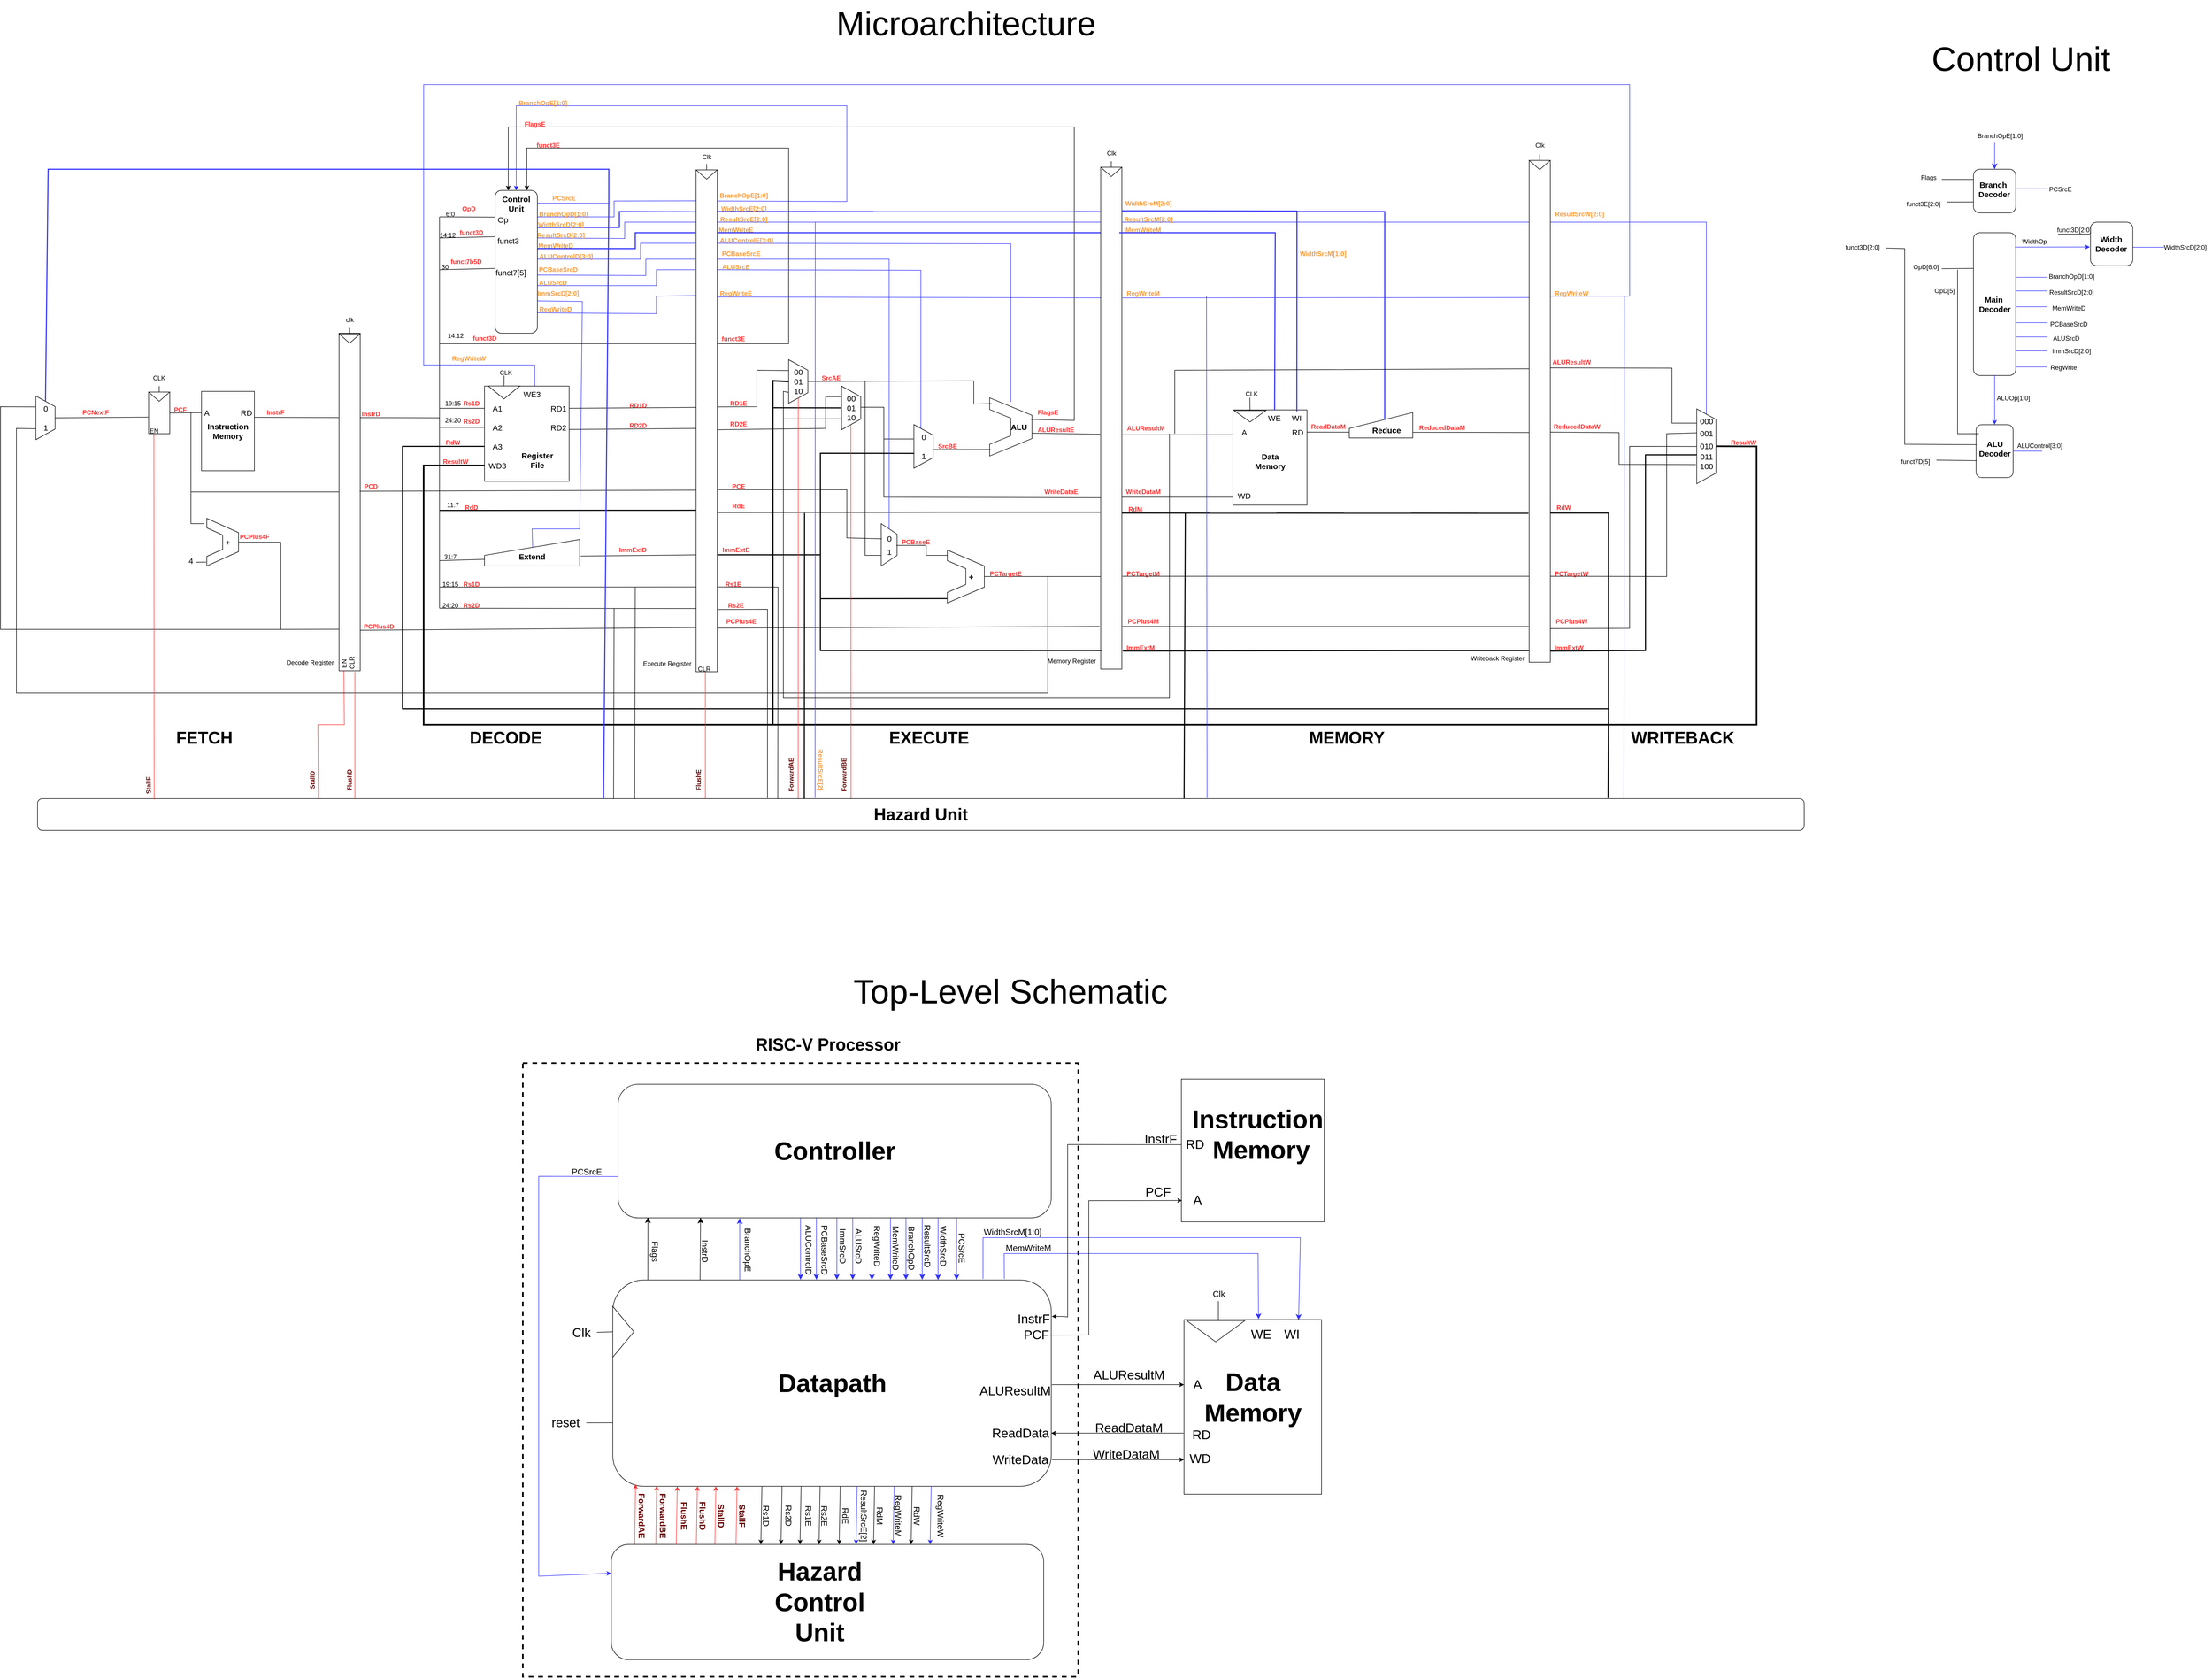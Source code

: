 <mxfile version="24.7.17">
  <diagram name="Page-1" id="EFmqviuocUZ3t7M0fFVM">
    <mxGraphModel dx="2049" dy="1066" grid="1" gridSize="10" guides="1" tooltips="1" connect="1" arrows="1" fold="1" page="1" pageScale="1" pageWidth="4681" pageHeight="3300" math="0" shadow="0">
      <root>
        <mxCell id="0" />
        <mxCell id="1" parent="0" />
        <mxCell id="fJwqXGIBaEy8RPHg3CKC-141" value="" style="rounded=0;whiteSpace=wrap;html=1;fillColor=none;dashed=1;strokeWidth=3;movable=0;resizable=0;rotatable=0;deletable=0;editable=0;locked=1;connectable=0;" vertex="1" parent="1">
          <mxGeometry x="1267.5" y="2060" width="1050" height="1160" as="geometry" />
        </mxCell>
        <mxCell id="33aujt91dGyOXLG1jRmm-50" value="" style="endArrow=none;html=1;rounded=0;exitX=0.159;exitY=0.005;exitDx=0;exitDy=0;exitPerimeter=0;entryX=0.362;entryY=-0.031;entryDx=0;entryDy=0;entryPerimeter=0;strokeColor=#FF3333;" parent="1" source="33aujt91dGyOXLG1jRmm-1" target="33aujt91dGyOXLG1jRmm-49" edge="1">
          <mxGeometry width="50" height="50" relative="1" as="geometry">
            <mxPoint x="910" y="1430" as="sourcePoint" />
            <mxPoint x="890" y="1340" as="targetPoint" />
            <Array as="points">
              <mxPoint x="880" y="1420" />
              <mxPoint x="930" y="1420" />
            </Array>
          </mxGeometry>
        </mxCell>
        <mxCell id="9qxr8cWP2yq4touXLOxm-181" value="" style="endArrow=none;html=1;rounded=0;" parent="1" edge="1">
          <mxGeometry width="50" height="50" relative="1" as="geometry">
            <mxPoint x="1914.58" y="770" as="sourcePoint" />
            <mxPoint x="1950" y="1100" as="targetPoint" />
            <Array as="points">
              <mxPoint x="1914.58" y="1100" />
            </Array>
          </mxGeometry>
        </mxCell>
        <mxCell id="9qxr8cWP2yq4touXLOxm-1" value="" style="group" parent="1" vertex="1" connectable="0">
          <mxGeometry x="350" y="790" width="30" height="100" as="geometry" />
        </mxCell>
        <mxCell id="9qxr8cWP2yq4touXLOxm-2" value="" style="shape=trapezoid;perimeter=trapezoidPerimeter;whiteSpace=wrap;html=1;fixedSize=1;rotation=90;size=20;" parent="9qxr8cWP2yq4touXLOxm-1" vertex="1">
          <mxGeometry x="-26.25" y="31.818" width="82.5" height="36.364" as="geometry" />
        </mxCell>
        <mxCell id="9qxr8cWP2yq4touXLOxm-3" value="&lt;font style=&quot;font-size: 15px;&quot;&gt;0&lt;/font&gt;" style="text;html=1;align=center;verticalAlign=middle;whiteSpace=wrap;rounded=0;" parent="9qxr8cWP2yq4touXLOxm-1" vertex="1">
          <mxGeometry x="3.75" y="18.182" width="22.5" height="27.273" as="geometry" />
        </mxCell>
        <mxCell id="9qxr8cWP2yq4touXLOxm-4" value="&lt;font style=&quot;font-size: 15px;&quot;&gt;1&lt;/font&gt;" style="text;html=1;align=center;verticalAlign=middle;whiteSpace=wrap;rounded=0;" parent="9qxr8cWP2yq4touXLOxm-1" vertex="1">
          <mxGeometry x="3.75" y="54.545" width="22.5" height="27.273" as="geometry" />
        </mxCell>
        <mxCell id="9qxr8cWP2yq4touXLOxm-5" value="" style="group" parent="1" vertex="1" connectable="0">
          <mxGeometry x="660" y="790" width="100" height="150" as="geometry" />
        </mxCell>
        <mxCell id="9qxr8cWP2yq4touXLOxm-6" value="&lt;font style=&quot;font-size: 15px;&quot;&gt;&lt;b&gt;Instruction Memory&lt;/b&gt;&lt;/font&gt;" style="rounded=0;whiteSpace=wrap;html=1;" parent="9qxr8cWP2yq4touXLOxm-5" vertex="1">
          <mxGeometry width="100" height="150" as="geometry" />
        </mxCell>
        <mxCell id="9qxr8cWP2yq4touXLOxm-7" value="&lt;span style=&quot;font-size: 15px;&quot;&gt;A&lt;/span&gt;" style="text;html=1;align=center;verticalAlign=middle;whiteSpace=wrap;rounded=0;" parent="9qxr8cWP2yq4touXLOxm-5" vertex="1">
          <mxGeometry y="23.002" width="20" height="34.615" as="geometry" />
        </mxCell>
        <mxCell id="9qxr8cWP2yq4touXLOxm-8" value="&lt;span style=&quot;font-size: 15px;&quot;&gt;RD&lt;/span&gt;" style="text;html=1;align=center;verticalAlign=middle;whiteSpace=wrap;rounded=0;" parent="9qxr8cWP2yq4touXLOxm-5" vertex="1">
          <mxGeometry x="70" y="23" width="30" height="34.62" as="geometry" />
        </mxCell>
        <mxCell id="9qxr8cWP2yq4touXLOxm-14" value="" style="endArrow=none;html=1;rounded=0;exitX=1;exitY=0.5;exitDx=0;exitDy=0;entryX=0;entryY=0.5;entryDx=0;entryDy=0;" parent="1" source="9qxr8cWP2yq4touXLOxm-10" target="9qxr8cWP2yq4touXLOxm-7" edge="1">
          <mxGeometry width="50" height="50" relative="1" as="geometry">
            <mxPoint x="700" y="840" as="sourcePoint" />
            <mxPoint x="750" y="790" as="targetPoint" />
          </mxGeometry>
        </mxCell>
        <mxCell id="9qxr8cWP2yq4touXLOxm-15" value="" style="endArrow=none;html=1;rounded=0;entryX=-0.02;entryY=0.6;entryDx=0;entryDy=0;exitX=0.5;exitY=0;exitDx=0;exitDy=0;entryPerimeter=0;" parent="1" source="9qxr8cWP2yq4touXLOxm-2" target="9qxr8cWP2yq4touXLOxm-10" edge="1">
          <mxGeometry width="50" height="50" relative="1" as="geometry">
            <mxPoint x="390" y="831" as="sourcePoint" />
            <mxPoint x="750" y="790" as="targetPoint" />
          </mxGeometry>
        </mxCell>
        <mxCell id="9qxr8cWP2yq4touXLOxm-16" value="" style="endArrow=none;html=1;rounded=0;" parent="1" edge="1">
          <mxGeometry width="50" height="50" relative="1" as="geometry">
            <mxPoint x="640" y="830" as="sourcePoint" />
            <mxPoint x="640" y="1040" as="targetPoint" />
            <Array as="points">
              <mxPoint x="640" y="1040" />
              <mxPoint x="665" y="1040" />
            </Array>
          </mxGeometry>
        </mxCell>
        <mxCell id="9qxr8cWP2yq4touXLOxm-17" value="" style="shape=stencil(tZXRjoIwEEW/pq+bQsPq6wb1PyqOS2NtSdvV3b93oGCs0I0IJISkc7mHIb1DCcttySsgKS0J25A0TSjFO66vT2tuKyicL164EXwvwSvWGX2Cqzi4liFUCUa4WmVbQr/wmfpieaGVQojQygbKg44wLhR66a+Hta//C1YV8s/gwLRNNtXd68yPbAFqskSnIbPre95OZ6KGvSaL7NQ81ORNJsuxEgsxy/e8OH0b/aMOfVdUO2oDA8JdFlL6AYt9YMXruesJnXzWF/h/moawnVsK9eC+/wxaP5sKWI0FPGWMTvOvx9qz0P+ZTfOzsf7Q/sL+FVLbaHKwHgkPHguDmWs8vcQ2VX+ONIUb);whiteSpace=wrap;html=1;fillColor=default;" parent="1" vertex="1">
          <mxGeometry x="670" y="1030" width="60" height="90" as="geometry" />
        </mxCell>
        <mxCell id="9qxr8cWP2yq4touXLOxm-18" value="&lt;font style=&quot;font-size: 15px;&quot;&gt;+&lt;/font&gt;" style="text;html=1;align=center;verticalAlign=middle;whiteSpace=wrap;rounded=0;" parent="1" vertex="1">
          <mxGeometry x="700" y="1060" width="20" height="30" as="geometry" />
        </mxCell>
        <mxCell id="9qxr8cWP2yq4touXLOxm-19" value="&lt;font style=&quot;font-size: 15px;&quot;&gt;4&lt;/font&gt;" style="text;html=1;align=center;verticalAlign=middle;whiteSpace=wrap;rounded=0;" parent="1" vertex="1">
          <mxGeometry x="630" y="1095" width="20" height="30" as="geometry" />
        </mxCell>
        <mxCell id="9qxr8cWP2yq4touXLOxm-20" value="" style="endArrow=none;html=1;rounded=0;entryX=-0.022;entryY=0.919;entryDx=0;entryDy=0;entryPerimeter=0;" parent="1" target="9qxr8cWP2yq4touXLOxm-17" edge="1">
          <mxGeometry width="50" height="50" relative="1" as="geometry">
            <mxPoint x="650" y="1113" as="sourcePoint" />
            <mxPoint x="780" y="1000" as="targetPoint" />
          </mxGeometry>
        </mxCell>
        <mxCell id="9qxr8cWP2yq4touXLOxm-21" value="&lt;b&gt;&lt;font color=&quot;#ff3333&quot;&gt;PCF&lt;/font&gt;&lt;/b&gt;" style="text;html=1;align=center;verticalAlign=middle;whiteSpace=wrap;rounded=0;" parent="1" vertex="1">
          <mxGeometry x="590" y="810" width="60" height="30" as="geometry" />
        </mxCell>
        <mxCell id="9qxr8cWP2yq4touXLOxm-22" value="&lt;b&gt;&lt;font color=&quot;#ff3333&quot;&gt;PCNextF&lt;/font&gt;&lt;/b&gt;" style="text;html=1;align=center;verticalAlign=middle;whiteSpace=wrap;rounded=0;" parent="1" vertex="1">
          <mxGeometry x="430" y="815" width="60" height="30" as="geometry" />
        </mxCell>
        <mxCell id="9qxr8cWP2yq4touXLOxm-23" value="&lt;b&gt;&lt;font color=&quot;#ff3333&quot;&gt;InstrF&lt;/font&gt;&lt;/b&gt;" style="text;html=1;align=center;verticalAlign=middle;whiteSpace=wrap;rounded=0;" parent="1" vertex="1">
          <mxGeometry x="770" y="815" width="60" height="30" as="geometry" />
        </mxCell>
        <mxCell id="9qxr8cWP2yq4touXLOxm-35" value="19:15" style="text;html=1;align=center;verticalAlign=middle;resizable=0;points=[];autosize=1;strokeColor=none;fillColor=none;" parent="1" vertex="1">
          <mxGeometry x="1110" y="798" width="50" height="30" as="geometry" />
        </mxCell>
        <mxCell id="9qxr8cWP2yq4touXLOxm-36" value="" style="endArrow=none;html=1;rounded=0;" parent="1" edge="1">
          <mxGeometry width="50" height="50" relative="1" as="geometry">
            <mxPoint x="1110" y="460" as="sourcePoint" />
            <mxPoint x="1110" y="1200" as="targetPoint" />
          </mxGeometry>
        </mxCell>
        <mxCell id="9qxr8cWP2yq4touXLOxm-37" value="" style="endArrow=none;html=1;rounded=0;entryX=0;entryY=0.5;entryDx=0;entryDy=0;" parent="1" target="9qxr8cWP2yq4touXLOxm-28" edge="1">
          <mxGeometry width="50" height="50" relative="1" as="geometry">
            <mxPoint x="1110" y="858" as="sourcePoint" />
            <mxPoint x="1215" y="850" as="targetPoint" />
          </mxGeometry>
        </mxCell>
        <mxCell id="9qxr8cWP2yq4touXLOxm-38" value="" style="endArrow=none;html=1;rounded=0;entryX=0.125;entryY=0.678;entryDx=0;entryDy=0;entryPerimeter=0;strokeWidth=2;" parent="1" target="9qxr8cWP2yq4touXLOxm-217" edge="1">
          <mxGeometry width="50" height="50" relative="1" as="geometry">
            <mxPoint x="1110" y="1015" as="sourcePoint" />
            <mxPoint x="1590" y="1015" as="targetPoint" />
          </mxGeometry>
        </mxCell>
        <mxCell id="9qxr8cWP2yq4touXLOxm-39" value="24:20" style="text;html=1;align=center;verticalAlign=middle;resizable=0;points=[];autosize=1;strokeColor=none;fillColor=none;" parent="1" vertex="1">
          <mxGeometry x="1110" y="830" width="50" height="30" as="geometry" />
        </mxCell>
        <mxCell id="9qxr8cWP2yq4touXLOxm-40" value="11:7" style="text;html=1;align=center;verticalAlign=middle;resizable=0;points=[];autosize=1;strokeColor=none;fillColor=none;" parent="1" vertex="1">
          <mxGeometry x="1110" y="990" width="50" height="30" as="geometry" />
        </mxCell>
        <mxCell id="9qxr8cWP2yq4touXLOxm-41" value="&lt;div&gt;&lt;br&gt;&lt;/div&gt;&lt;b&gt;&lt;font style=&quot;font-size: 15px;&quot;&gt;Extend&lt;/font&gt;&lt;/b&gt;" style="shape=manualInput;whiteSpace=wrap;html=1;" parent="1" vertex="1">
          <mxGeometry x="1195" y="1070" width="180" height="50" as="geometry" />
        </mxCell>
        <mxCell id="9qxr8cWP2yq4touXLOxm-42" value="" style="endArrow=none;html=1;rounded=0;entryX=0;entryY=0.75;entryDx=0;entryDy=0;" parent="1" target="9qxr8cWP2yq4touXLOxm-41" edge="1">
          <mxGeometry width="50" height="50" relative="1" as="geometry">
            <mxPoint x="1110" y="1110" as="sourcePoint" />
            <mxPoint x="1215" y="1050" as="targetPoint" />
          </mxGeometry>
        </mxCell>
        <mxCell id="9qxr8cWP2yq4touXLOxm-43" value="31:7" style="text;html=1;align=center;verticalAlign=middle;resizable=0;points=[];autosize=1;strokeColor=none;fillColor=none;" parent="1" vertex="1">
          <mxGeometry x="1105" y="1088" width="50" height="30" as="geometry" />
        </mxCell>
        <mxCell id="9qxr8cWP2yq4touXLOxm-44" value="&lt;b&gt;&lt;font color=&quot;#ff3333&quot;&gt;PCPlus4F&lt;/font&gt;&lt;/b&gt;" style="text;html=1;align=center;verticalAlign=middle;resizable=0;points=[];autosize=1;strokeColor=none;fillColor=none;" parent="1" vertex="1">
          <mxGeometry x="720" y="1050" width="80" height="30" as="geometry" />
        </mxCell>
        <mxCell id="9qxr8cWP2yq4touXLOxm-46" value="CLK" style="text;html=1;align=center;verticalAlign=middle;resizable=0;points=[];autosize=1;strokeColor=none;fillColor=none;" parent="1" vertex="1">
          <mxGeometry x="1210" y="740" width="50" height="30" as="geometry" />
        </mxCell>
        <mxCell id="9qxr8cWP2yq4touXLOxm-47" value="" style="group;fillColor=default;gradientColor=none;" parent="1" vertex="1" connectable="0">
          <mxGeometry x="2150" y="802.18" width="80" height="110" as="geometry" />
        </mxCell>
        <mxCell id="9qxr8cWP2yq4touXLOxm-48" value="" style="shape=stencil(tZXRjoIwEEW/pq+bQsPq6wb1PyqOS2NtSdvV3b93oGCs0I0IJISkc7mHIb1DCcttySsgKS0J25A0TSjFO66vT2tuKyicL164EXwvwSvWGX2Cqzi4liFUCUa4WmVbQr/wmfpieaGVQojQygbKg44wLhR66a+Hta//C1YV8s/gwLRNNtXd68yPbAFqskSnIbPre95OZ6KGvSaL7NQ81ORNJsuxEgsxy/e8OH0b/aMOfVdUO2oDA8JdFlL6AYt9YMXruesJnXzWF/h/moawnVsK9eC+/wxaP5sKWI0FPGWMTvOvx9qz0P+ZTfOzsf7Q/sL+FVLbaHKwHgkPHguDmWs8vcQ2VX+ONIUb);whiteSpace=wrap;html=1;" parent="9qxr8cWP2yq4touXLOxm-47" vertex="1">
          <mxGeometry width="80" height="110" as="geometry" />
        </mxCell>
        <mxCell id="9qxr8cWP2yq4touXLOxm-49" value="&lt;b&gt;&lt;font style=&quot;font-size: 15px;&quot;&gt;ALU&lt;/font&gt;&lt;/b&gt;" style="text;html=1;align=center;verticalAlign=middle;resizable=0;points=[];autosize=1;strokeColor=none;fillColor=none;" parent="9qxr8cWP2yq4touXLOxm-47" vertex="1">
          <mxGeometry x="30" y="40" width="50" height="30" as="geometry" />
        </mxCell>
        <mxCell id="9qxr8cWP2yq4touXLOxm-50" value="" style="group" parent="1" vertex="1" connectable="0">
          <mxGeometry x="2010" y="844" width="30" height="100" as="geometry" />
        </mxCell>
        <mxCell id="9qxr8cWP2yq4touXLOxm-51" value="" style="shape=trapezoid;perimeter=trapezoidPerimeter;whiteSpace=wrap;html=1;fixedSize=1;rotation=90;size=20;" parent="9qxr8cWP2yq4touXLOxm-50" vertex="1">
          <mxGeometry x="-26.25" y="31.818" width="82.5" height="36.364" as="geometry" />
        </mxCell>
        <mxCell id="9qxr8cWP2yq4touXLOxm-52" value="&lt;font style=&quot;font-size: 15px;&quot;&gt;0&lt;/font&gt;" style="text;html=1;align=center;verticalAlign=middle;whiteSpace=wrap;rounded=0;" parent="9qxr8cWP2yq4touXLOxm-50" vertex="1">
          <mxGeometry x="3.75" y="18.182" width="22.5" height="27.273" as="geometry" />
        </mxCell>
        <mxCell id="9qxr8cWP2yq4touXLOxm-53" value="&lt;font style=&quot;font-size: 15px;&quot;&gt;1&lt;/font&gt;" style="text;html=1;align=center;verticalAlign=middle;whiteSpace=wrap;rounded=0;" parent="9qxr8cWP2yq4touXLOxm-50" vertex="1">
          <mxGeometry x="3.75" y="54.545" width="22.5" height="27.273" as="geometry" />
        </mxCell>
        <mxCell id="9qxr8cWP2yq4touXLOxm-54" value="" style="shape=stencil(tZXRjoIwEEW/pq+bQsPq6wb1PyqOS2NtSdvV3b93oGCs0I0IJISkc7mHIb1DCcttySsgKS0J25A0TSjFO66vT2tuKyicL164EXwvwSvWGX2Cqzi4liFUCUa4WmVbQr/wmfpieaGVQojQygbKg44wLhR66a+Hta//C1YV8s/gwLRNNtXd68yPbAFqskSnIbPre95OZ6KGvSaL7NQ81ORNJsuxEgsxy/e8OH0b/aMOfVdUO2oDA8JdFlL6AYt9YMXruesJnXzWF/h/moawnVsK9eC+/wxaP5sKWI0FPGWMTvOvx9qz0P+ZTfOzsf7Q/sL+FVLbaHKwHgkPHguDmWs8vcQ2VX+ONIUb);whiteSpace=wrap;html=1;" parent="1" vertex="1">
          <mxGeometry x="2070" y="1090" width="70" height="100" as="geometry" />
        </mxCell>
        <mxCell id="9qxr8cWP2yq4touXLOxm-55" value="&lt;font style=&quot;font-size: 15px;&quot;&gt;&lt;b&gt;+&lt;/b&gt;&lt;/font&gt;" style="text;html=1;align=center;verticalAlign=middle;whiteSpace=wrap;rounded=0;" parent="1" vertex="1">
          <mxGeometry x="2100" y="1125" width="30" height="30" as="geometry" />
        </mxCell>
        <mxCell id="9qxr8cWP2yq4touXLOxm-65" value="" style="endArrow=none;html=1;rounded=0;exitX=0;exitY=0.5;exitDx=0;exitDy=0;" parent="1" source="9qxr8cWP2yq4touXLOxm-58" edge="1">
          <mxGeometry width="50" height="50" relative="1" as="geometry">
            <mxPoint x="2700" y="912" as="sourcePoint" />
            <mxPoint x="2642" y="802" as="targetPoint" />
          </mxGeometry>
        </mxCell>
        <mxCell id="9qxr8cWP2yq4touXLOxm-66" value="CLK" style="text;html=1;align=center;verticalAlign=middle;resizable=0;points=[];autosize=1;strokeColor=none;fillColor=none;" parent="1" vertex="1">
          <mxGeometry x="2620" y="780" width="50" height="30" as="geometry" />
        </mxCell>
        <mxCell id="9qxr8cWP2yq4touXLOxm-75" value="" style="endArrow=none;html=1;rounded=0;exitX=1;exitY=0.5;exitDx=0;exitDy=0;entryX=0;entryY=0.542;entryDx=0;entryDy=0;entryPerimeter=0;" parent="1" source="9qxr8cWP2yq4touXLOxm-61" target="0ByNR1h6vqbLaY-m3n1O-13" edge="1">
          <mxGeometry width="50" height="50" relative="1" as="geometry">
            <mxPoint x="2920" y="1012" as="sourcePoint" />
            <mxPoint x="3080" y="867" as="targetPoint" />
          </mxGeometry>
        </mxCell>
        <mxCell id="9qxr8cWP2yq4touXLOxm-76" value="&lt;b&gt;&lt;font color=&quot;#ff3333&quot;&gt;ReadDataM&lt;/font&gt;&lt;/b&gt;" style="text;html=1;align=center;verticalAlign=middle;resizable=0;points=[];autosize=1;strokeColor=none;fillColor=none;" parent="1" vertex="1">
          <mxGeometry x="2745" y="842" width="90" height="30" as="geometry" />
        </mxCell>
        <mxCell id="9qxr8cWP2yq4touXLOxm-77" value="" style="endArrow=none;html=1;rounded=0;strokeColor=#3333FF;exitX=0.072;exitY=0.961;exitDx=0;exitDy=0;exitPerimeter=0;entryX=0.506;entryY=0.32;entryDx=0;entryDy=0;entryPerimeter=0;" parent="1" source="9qxr8cWP2yq4touXLOxm-208" target="9qxr8cWP2yq4touXLOxm-41" edge="1">
          <mxGeometry width="50" height="50" relative="1" as="geometry">
            <mxPoint x="1435" y="580" as="sourcePoint" />
            <mxPoint x="1415" y="760" as="targetPoint" />
            <Array as="points">
              <mxPoint x="1380" y="620" />
              <mxPoint x="1375" y="1050" />
              <mxPoint x="1285" y="1050" />
            </Array>
          </mxGeometry>
        </mxCell>
        <mxCell id="9qxr8cWP2yq4touXLOxm-78" value="&lt;font style=&quot;font-size: 64px;&quot;&gt;Microarchitecture&lt;/font&gt;" style="text;html=1;align=center;verticalAlign=middle;resizable=0;points=[];autosize=1;strokeColor=none;fillColor=none;" parent="1" vertex="1">
          <mxGeometry x="1850" y="50" width="510" height="90" as="geometry" />
        </mxCell>
        <mxCell id="9qxr8cWP2yq4touXLOxm-107" value="&lt;div style=&quot;&quot;&gt;&lt;span style=&quot;background-color: initial; font-size: 64px; text-wrap: nowrap;&quot;&gt;Control Unit&lt;/span&gt;&lt;/div&gt;" style="text;whiteSpace=wrap;html=1;align=center;" parent="1" vertex="1">
          <mxGeometry x="3840" y="117" width="520" height="100" as="geometry" />
        </mxCell>
        <mxCell id="9qxr8cWP2yq4touXLOxm-108" value="" style="group" parent="1" vertex="1" connectable="0">
          <mxGeometry x="1945" y="1040" width="30" height="80" as="geometry" />
        </mxCell>
        <mxCell id="9qxr8cWP2yq4touXLOxm-109" value="" style="shape=trapezoid;perimeter=trapezoidPerimeter;whiteSpace=wrap;html=1;fixedSize=1;rotation=90;" parent="9qxr8cWP2yq4touXLOxm-108" vertex="1">
          <mxGeometry x="-25" y="25" width="80" height="30" as="geometry" />
        </mxCell>
        <mxCell id="9qxr8cWP2yq4touXLOxm-115" value="" style="group" parent="1" vertex="1" connectable="0">
          <mxGeometry x="2830" y="830" width="120" height="48" as="geometry" />
        </mxCell>
        <mxCell id="9qxr8cWP2yq4touXLOxm-116" value="" style="shape=manualInput;whiteSpace=wrap;html=1;" parent="9qxr8cWP2yq4touXLOxm-115" vertex="1">
          <mxGeometry width="120" height="48" as="geometry" />
        </mxCell>
        <mxCell id="9qxr8cWP2yq4touXLOxm-117" value="&lt;span style=&quot;font-size: 15px;&quot;&gt;&lt;b&gt;Reduce&lt;/b&gt;&lt;/span&gt;" style="text;html=1;align=center;verticalAlign=middle;resizable=0;points=[];autosize=1;strokeColor=none;fillColor=none;" parent="9qxr8cWP2yq4touXLOxm-115" vertex="1">
          <mxGeometry x="30" y="18" width="80" height="30" as="geometry" />
        </mxCell>
        <mxCell id="9qxr8cWP2yq4touXLOxm-118" value="&lt;font color=&quot;#ff3333&quot; style=&quot;font-size: 12px;&quot;&gt;&lt;b&gt;ReducedDataM&lt;/b&gt;&lt;/font&gt;" style="text;html=1;align=center;verticalAlign=middle;resizable=0;points=[];autosize=1;strokeColor=none;fillColor=none;fontSize=16;" parent="1" vertex="1">
          <mxGeometry x="2950" y="842.18" width="110" height="30" as="geometry" />
        </mxCell>
        <mxCell id="9qxr8cWP2yq4touXLOxm-136" value="" style="rounded=0;whiteSpace=wrap;html=1;container=0;" parent="1" vertex="1">
          <mxGeometry x="920" y="680" width="40" height="638.25" as="geometry" />
        </mxCell>
        <mxCell id="9qxr8cWP2yq4touXLOxm-137" value="" style="triangle;whiteSpace=wrap;html=1;rotation=90;container=0;" parent="1" vertex="1">
          <mxGeometry x="931.25" y="670" width="17.5" height="40" as="geometry" />
        </mxCell>
        <mxCell id="9qxr8cWP2yq4touXLOxm-138" value="" style="endArrow=none;html=1;rounded=0;exitX=0;exitY=0.5;exitDx=0;exitDy=0;entryX=0.5;entryY=1;entryDx=0;entryDy=0;" parent="1" source="9qxr8cWP2yq4touXLOxm-137" edge="1">
          <mxGeometry width="50" height="50" relative="1" as="geometry">
            <mxPoint x="1210" y="728.75" as="sourcePoint" />
            <mxPoint x="940" y="670" as="targetPoint" />
          </mxGeometry>
        </mxCell>
        <mxCell id="9qxr8cWP2yq4touXLOxm-139" value="" style="endArrow=none;html=1;rounded=0;exitX=1;exitY=0.75;exitDx=0;exitDy=0;entryX=0;entryY=0.25;entryDx=0;entryDy=0;" parent="1" source="9qxr8cWP2yq4touXLOxm-8" target="9qxr8cWP2yq4touXLOxm-136" edge="1">
          <mxGeometry width="50" height="50" relative="1" as="geometry">
            <mxPoint x="760" y="831.575" as="sourcePoint" />
            <mxPoint x="920" y="832" as="targetPoint" />
          </mxGeometry>
        </mxCell>
        <mxCell id="9qxr8cWP2yq4touXLOxm-140" value="Decode Register" style="text;html=1;align=center;verticalAlign=middle;resizable=0;points=[];autosize=1;strokeColor=none;fillColor=none;" parent="1" vertex="1">
          <mxGeometry x="810" y="1288.25" width="110" height="30" as="geometry" />
        </mxCell>
        <mxCell id="9qxr8cWP2yq4touXLOxm-141" value="&lt;b&gt;&lt;font style=&quot;font-size: 32px;&quot;&gt;FETCH&lt;/font&gt;&lt;/b&gt;" style="text;html=1;align=center;verticalAlign=middle;resizable=0;points=[];autosize=1;strokeColor=none;fillColor=none;" parent="1" vertex="1">
          <mxGeometry x="600" y="1420" width="130" height="50" as="geometry" />
        </mxCell>
        <mxCell id="9qxr8cWP2yq4touXLOxm-142" value="&lt;b&gt;&lt;font style=&quot;font-size: 32px;&quot;&gt;DECODE&lt;/font&gt;&lt;/b&gt;" style="text;html=1;align=center;verticalAlign=middle;resizable=0;points=[];autosize=1;strokeColor=none;fillColor=none;" parent="1" vertex="1">
          <mxGeometry x="1155" y="1420" width="160" height="50" as="geometry" />
        </mxCell>
        <mxCell id="9qxr8cWP2yq4touXLOxm-143" value="clk" style="text;html=1;align=center;verticalAlign=middle;resizable=0;points=[];autosize=1;strokeColor=none;fillColor=none;" parent="1" vertex="1">
          <mxGeometry x="920" y="640" width="40" height="30" as="geometry" />
        </mxCell>
        <mxCell id="9qxr8cWP2yq4touXLOxm-144" value="" style="endArrow=none;html=1;rounded=0;exitX=1;exitY=0.25;exitDx=0;exitDy=0;" parent="1" source="9qxr8cWP2yq4touXLOxm-136" edge="1">
          <mxGeometry width="50" height="50" relative="1" as="geometry">
            <mxPoint x="1120" y="820" as="sourcePoint" />
            <mxPoint x="1110" y="840" as="targetPoint" />
          </mxGeometry>
        </mxCell>
        <mxCell id="9qxr8cWP2yq4touXLOxm-145" value="" style="endArrow=none;html=1;rounded=0;entryX=0.187;entryY=0.997;entryDx=0;entryDy=0;entryPerimeter=0;" parent="1" target="9qxr8cWP2yq4touXLOxm-195" edge="1">
          <mxGeometry width="50" height="50" relative="1" as="geometry">
            <mxPoint x="1110" y="460" as="sourcePoint" />
            <mxPoint x="1250" y="540" as="targetPoint" />
          </mxGeometry>
        </mxCell>
        <mxCell id="9qxr8cWP2yq4touXLOxm-146" value="&lt;b&gt;&lt;font color=&quot;#ff3333&quot;&gt;InstrD&lt;/font&gt;&lt;/b&gt;" style="text;html=1;align=center;verticalAlign=middle;resizable=0;points=[];autosize=1;strokeColor=none;fillColor=none;" parent="1" vertex="1">
          <mxGeometry x="950" y="818" width="60" height="30" as="geometry" />
        </mxCell>
        <mxCell id="9qxr8cWP2yq4touXLOxm-147" value="" style="endArrow=none;html=1;rounded=0;" parent="1" edge="1">
          <mxGeometry width="50" height="50" relative="1" as="geometry">
            <mxPoint x="1110" y="822" as="sourcePoint" />
            <mxPoint x="1200" y="822" as="targetPoint" />
          </mxGeometry>
        </mxCell>
        <mxCell id="9qxr8cWP2yq4touXLOxm-148" value="&lt;b&gt;&lt;font color=&quot;#ff3333&quot;&gt;RdD&lt;/font&gt;&lt;/b&gt;" style="text;html=1;align=center;verticalAlign=middle;resizable=0;points=[];autosize=1;strokeColor=none;fillColor=none;" parent="1" vertex="1">
          <mxGeometry x="1145" y="995" width="50" height="30" as="geometry" />
        </mxCell>
        <mxCell id="9qxr8cWP2yq4touXLOxm-149" value="" style="endArrow=none;html=1;rounded=0;exitX=0.021;exitY=0.878;exitDx=0;exitDy=0;entryX=0.108;entryY=0.767;entryDx=0;entryDy=0;entryPerimeter=0;exitPerimeter=0;" parent="1" target="9qxr8cWP2yq4touXLOxm-217" edge="1">
          <mxGeometry width="50" height="50" relative="1" as="geometry">
            <mxPoint x="1376.68" y="1101.34" as="sourcePoint" />
            <mxPoint x="1580" y="1010" as="targetPoint" />
          </mxGeometry>
        </mxCell>
        <mxCell id="9qxr8cWP2yq4touXLOxm-151" value="" style="endArrow=none;html=1;rounded=0;" parent="1" edge="1">
          <mxGeometry width="50" height="50" relative="1" as="geometry">
            <mxPoint x="640" y="980" as="sourcePoint" />
            <mxPoint x="920" y="980" as="targetPoint" />
          </mxGeometry>
        </mxCell>
        <mxCell id="9qxr8cWP2yq4touXLOxm-152" value="" style="endArrow=none;html=1;rounded=0;entryX=0.045;entryY=0.638;entryDx=0;entryDy=0;entryPerimeter=0;exitX=0.973;exitY=0.468;exitDx=0;exitDy=0;exitPerimeter=0;" parent="1" source="9qxr8cWP2yq4touXLOxm-136" target="9qxr8cWP2yq4touXLOxm-217" edge="1">
          <mxGeometry width="50" height="50" relative="1" as="geometry">
            <mxPoint x="962" y="970" as="sourcePoint" />
            <mxPoint x="1300" y="980" as="targetPoint" />
          </mxGeometry>
        </mxCell>
        <mxCell id="9qxr8cWP2yq4touXLOxm-153" value="&lt;b&gt;&lt;font color=&quot;#ff3333&quot;&gt;PCD&lt;/font&gt;&lt;/b&gt;" style="text;html=1;align=center;verticalAlign=middle;resizable=0;points=[];autosize=1;strokeColor=none;fillColor=none;" parent="1" vertex="1">
          <mxGeometry x="955" y="955" width="50" height="30" as="geometry" />
        </mxCell>
        <mxCell id="9qxr8cWP2yq4touXLOxm-154" value="" style="endArrow=none;html=1;rounded=0;exitX=1;exitY=0.5;exitDx=0;exitDy=0;entryX=0.125;entryY=0.473;entryDx=0;entryDy=0;entryPerimeter=0;" parent="1" source="9qxr8cWP2yq4touXLOxm-31" target="9qxr8cWP2yq4touXLOxm-217" edge="1">
          <mxGeometry width="50" height="50" relative="1" as="geometry">
            <mxPoint x="1550" y="870" as="sourcePoint" />
            <mxPoint x="1590" y="820" as="targetPoint" />
          </mxGeometry>
        </mxCell>
        <mxCell id="9qxr8cWP2yq4touXLOxm-155" value="&lt;b&gt;&lt;font color=&quot;#ff3333&quot;&gt;RD1D&lt;/font&gt;&lt;/b&gt;" style="text;html=1;align=center;verticalAlign=middle;resizable=0;points=[];autosize=1;strokeColor=none;fillColor=none;" parent="1" vertex="1">
          <mxGeometry x="1455" y="802.18" width="60" height="30" as="geometry" />
        </mxCell>
        <mxCell id="9qxr8cWP2yq4touXLOxm-156" value="" style="endArrow=none;html=1;rounded=0;exitX=1;exitY=0.5;exitDx=0;exitDy=0;entryX=0.125;entryY=0.473;entryDx=0;entryDy=0;entryPerimeter=0;" parent="1" edge="1">
          <mxGeometry width="50" height="50" relative="1" as="geometry">
            <mxPoint x="1355" y="862" as="sourcePoint" />
            <mxPoint x="1600" y="860" as="targetPoint" />
          </mxGeometry>
        </mxCell>
        <mxCell id="9qxr8cWP2yq4touXLOxm-157" value="" style="endArrow=none;html=1;rounded=0;exitX=1;exitY=0.5;exitDx=0;exitDy=0;" parent="1" source="9qxr8cWP2yq4touXLOxm-17" edge="1">
          <mxGeometry width="50" height="50" relative="1" as="geometry">
            <mxPoint x="930" y="1080" as="sourcePoint" />
            <mxPoint x="810" y="1075" as="targetPoint" />
          </mxGeometry>
        </mxCell>
        <mxCell id="9qxr8cWP2yq4touXLOxm-158" value="" style="endArrow=none;html=1;rounded=0;entryX=0.25;entryY=1;entryDx=0;entryDy=0;" parent="1" target="9qxr8cWP2yq4touXLOxm-2" edge="1">
          <mxGeometry width="50" height="50" relative="1" as="geometry">
            <mxPoint x="810" y="1075" as="sourcePoint" />
            <mxPoint x="210" y="980" as="targetPoint" />
            <Array as="points">
              <mxPoint x="810" y="1240" />
              <mxPoint x="280" y="1240" />
              <mxPoint x="280" y="819" />
            </Array>
          </mxGeometry>
        </mxCell>
        <mxCell id="9qxr8cWP2yq4touXLOxm-159" value="" style="endArrow=none;html=1;rounded=0;entryX=-0.01;entryY=0.877;entryDx=0;entryDy=0;entryPerimeter=0;" parent="1" target="9qxr8cWP2yq4touXLOxm-136" edge="1">
          <mxGeometry width="50" height="50" relative="1" as="geometry">
            <mxPoint x="810" y="1240" as="sourcePoint" />
            <mxPoint x="1050" y="1120" as="targetPoint" />
          </mxGeometry>
        </mxCell>
        <mxCell id="9qxr8cWP2yq4touXLOxm-160" value="" style="endArrow=none;html=1;rounded=0;exitX=1.008;exitY=0.88;exitDx=0;exitDy=0;exitPerimeter=0;entryX=0.028;entryY=0.912;entryDx=0;entryDy=0;entryPerimeter=0;" parent="1" source="9qxr8cWP2yq4touXLOxm-136" target="9qxr8cWP2yq4touXLOxm-217" edge="1">
          <mxGeometry width="50" height="50" relative="1" as="geometry">
            <mxPoint x="1000" y="1170" as="sourcePoint" />
            <mxPoint x="1100" y="1240" as="targetPoint" />
          </mxGeometry>
        </mxCell>
        <mxCell id="9qxr8cWP2yq4touXLOxm-161" value="&lt;b&gt;&lt;font color=&quot;#ff3333&quot;&gt;PCPlus4D&lt;/font&gt;&lt;/b&gt;" style="text;html=1;align=center;verticalAlign=middle;resizable=0;points=[];autosize=1;strokeColor=none;fillColor=none;" parent="1" vertex="1">
          <mxGeometry x="955" y="1220" width="80" height="30" as="geometry" />
        </mxCell>
        <mxCell id="9qxr8cWP2yq4touXLOxm-162" value="Clk" style="text;html=1;align=center;verticalAlign=middle;resizable=0;points=[];autosize=1;strokeColor=none;fillColor=none;" parent="1" vertex="1">
          <mxGeometry x="1595" y="332" width="40" height="30" as="geometry" />
        </mxCell>
        <mxCell id="9qxr8cWP2yq4touXLOxm-163" value="" style="endArrow=none;html=1;rounded=0;strokeColor=#3333FF;strokeWidth=2;entryX=0.014;entryY=0.083;entryDx=0;entryDy=0;entryPerimeter=0;" parent="1" target="9qxr8cWP2yq4touXLOxm-217" edge="1">
          <mxGeometry width="50" height="50" relative="1" as="geometry">
            <mxPoint x="1288.68" y="480" as="sourcePoint" />
            <mxPoint x="1590" y="450" as="targetPoint" />
            <Array as="points">
              <mxPoint x="1450" y="480" />
              <mxPoint x="1450" y="450" />
            </Array>
          </mxGeometry>
        </mxCell>
        <mxCell id="9qxr8cWP2yq4touXLOxm-164" value="" style="endArrow=none;html=1;rounded=0;strokeColor=#3333FF;" parent="1" edge="1">
          <mxGeometry width="50" height="50" relative="1" as="geometry">
            <mxPoint x="1288.68" y="500" as="sourcePoint" />
            <mxPoint x="1595" y="470" as="targetPoint" />
            <Array as="points">
              <mxPoint x="1460" y="501" />
              <mxPoint x="1460" y="470" />
            </Array>
          </mxGeometry>
        </mxCell>
        <mxCell id="9qxr8cWP2yq4touXLOxm-165" value="" style="endArrow=none;html=1;rounded=0;strokeColor=#3333FF;strokeWidth=2;" parent="1" edge="1">
          <mxGeometry width="50" height="50" relative="1" as="geometry">
            <mxPoint x="1287.68" y="520" as="sourcePoint" />
            <mxPoint x="1594" y="490" as="targetPoint" />
            <Array as="points">
              <mxPoint x="1480" y="520" />
              <mxPoint x="1480" y="490" />
            </Array>
          </mxGeometry>
        </mxCell>
        <mxCell id="9qxr8cWP2yq4touXLOxm-166" value="" style="endArrow=none;html=1;rounded=0;strokeColor=#3333FF;" parent="1" edge="1">
          <mxGeometry width="50" height="50" relative="1" as="geometry">
            <mxPoint x="1287.68" y="540" as="sourcePoint" />
            <mxPoint x="1594" y="510" as="targetPoint" />
            <Array as="points">
              <mxPoint x="1490" y="540" />
              <mxPoint x="1490" y="510" />
            </Array>
          </mxGeometry>
        </mxCell>
        <mxCell id="9qxr8cWP2yq4touXLOxm-167" value="" style="endArrow=none;html=1;rounded=0;strokeColor=#3333FF;" parent="1" edge="1">
          <mxGeometry width="50" height="50" relative="1" as="geometry">
            <mxPoint x="1287.68" y="570" as="sourcePoint" />
            <mxPoint x="1594" y="540" as="targetPoint" />
            <Array as="points">
              <mxPoint x="1500" y="571" />
              <mxPoint x="1500" y="540" />
            </Array>
          </mxGeometry>
        </mxCell>
        <mxCell id="9qxr8cWP2yq4touXLOxm-168" value="" style="endArrow=none;html=1;rounded=0;strokeColor=#3333FF;" parent="1" edge="1">
          <mxGeometry width="50" height="50" relative="1" as="geometry">
            <mxPoint x="1287.68" y="590" as="sourcePoint" />
            <mxPoint x="1594" y="560" as="targetPoint" />
            <Array as="points">
              <mxPoint x="1520" y="590" />
              <mxPoint x="1520" y="560" />
            </Array>
          </mxGeometry>
        </mxCell>
        <mxCell id="9qxr8cWP2yq4touXLOxm-169" value="" style="endArrow=none;html=1;rounded=0;strokeColor=#3333FF;entryX=0;entryY=0.25;entryDx=0;entryDy=0;" parent="1" edge="1" target="9qxr8cWP2yq4touXLOxm-217">
          <mxGeometry width="50" height="50" relative="1" as="geometry">
            <mxPoint x="1287.68" y="641.5" as="sourcePoint" />
            <mxPoint x="1593.68" y="642.5" as="targetPoint" />
            <Array as="points">
              <mxPoint x="1520" y="643" />
              <mxPoint x="1520" y="610" />
            </Array>
          </mxGeometry>
        </mxCell>
        <mxCell id="9qxr8cWP2yq4touXLOxm-170" value="" style="endArrow=none;html=1;rounded=0;exitX=0.05;exitY=0.518;exitDx=0;exitDy=0;exitPerimeter=0;" parent="1" source="9qxr8cWP2yq4touXLOxm-217" edge="1">
          <mxGeometry width="50" height="50" relative="1" as="geometry">
            <mxPoint x="1620" y="860" as="sourcePoint" />
            <mxPoint x="2370" y="991" as="targetPoint" />
            <Array as="points">
              <mxPoint x="1840" y="860" />
              <mxPoint x="1840" y="800" />
              <mxPoint x="1900" y="800" />
              <mxPoint x="1890" y="820" />
              <mxPoint x="1950" y="820" />
              <mxPoint x="1950" y="990" />
            </Array>
          </mxGeometry>
        </mxCell>
        <mxCell id="9qxr8cWP2yq4touXLOxm-171" value="&lt;font color=&quot;#ff3333&quot;&gt;&lt;b&gt;RD2E&lt;/b&gt;&lt;/font&gt;" style="text;html=1;align=center;verticalAlign=middle;resizable=0;points=[];autosize=1;strokeColor=none;fillColor=none;" parent="1" vertex="1">
          <mxGeometry x="1645" y="837" width="60" height="30" as="geometry" />
        </mxCell>
        <mxCell id="9qxr8cWP2yq4touXLOxm-172" value="" style="endArrow=none;html=1;rounded=0;" parent="1" edge="1">
          <mxGeometry width="50" height="50" relative="1" as="geometry">
            <mxPoint x="1950" y="880" as="sourcePoint" />
            <mxPoint x="2006" y="880" as="targetPoint" />
          </mxGeometry>
        </mxCell>
        <mxCell id="9qxr8cWP2yq4touXLOxm-173" value="" style="endArrow=none;html=1;rounded=0;exitX=0.96;exitY=0.767;exitDx=0;exitDy=0;exitPerimeter=0;entryX=0.66;entryY=0.985;entryDx=0;entryDy=0;entryPerimeter=0;strokeWidth=2;" parent="1" source="9qxr8cWP2yq4touXLOxm-217" target="9qxr8cWP2yq4touXLOxm-51" edge="1">
          <mxGeometry width="50" height="50" relative="1" as="geometry">
            <mxPoint x="1640" y="1100" as="sourcePoint" />
            <mxPoint x="1830" y="910" as="targetPoint" />
            <Array as="points">
              <mxPoint x="1830" y="1099" />
              <mxPoint x="1830" y="907" />
            </Array>
          </mxGeometry>
        </mxCell>
        <mxCell id="9qxr8cWP2yq4touXLOxm-174" value="&lt;b&gt;&lt;font color=&quot;#ff3333&quot;&gt;ImmExtE&lt;/font&gt;&lt;/b&gt;" style="text;html=1;align=center;verticalAlign=middle;resizable=0;points=[];autosize=1;strokeColor=none;fillColor=none;" parent="1" vertex="1">
          <mxGeometry x="1635" y="1075" width="70" height="30" as="geometry" />
        </mxCell>
        <mxCell id="9qxr8cWP2yq4touXLOxm-175" value="&lt;span style=&quot;font-size: 15px;&quot;&gt;0&lt;/span&gt;" style="text;html=1;align=center;verticalAlign=middle;resizable=0;points=[];autosize=1;strokeColor=none;fillColor=none;" parent="1" vertex="1">
          <mxGeometry x="1945" y="1052.5" width="30" height="30" as="geometry" />
        </mxCell>
        <mxCell id="9qxr8cWP2yq4touXLOxm-177" value="" style="endArrow=none;html=1;rounded=0;entryX=-0.01;entryY=0.917;entryDx=0;entryDy=0;entryPerimeter=0;strokeWidth=2;" parent="1" target="9qxr8cWP2yq4touXLOxm-54" edge="1">
          <mxGeometry width="50" height="50" relative="1" as="geometry">
            <mxPoint x="1830" y="1100" as="sourcePoint" />
            <mxPoint x="2020" y="1080" as="targetPoint" />
            <Array as="points">
              <mxPoint x="1830" y="1182" />
            </Array>
          </mxGeometry>
        </mxCell>
        <mxCell id="9qxr8cWP2yq4touXLOxm-178" value="" style="endArrow=none;html=1;rounded=0;exitX=0.573;exitY=0;exitDx=0;exitDy=0;entryX=0.021;entryY=0.888;entryDx=0;entryDy=0;entryPerimeter=0;exitPerimeter=0;" parent="1" source="9qxr8cWP2yq4touXLOxm-51" target="9qxr8cWP2yq4touXLOxm-48" edge="1">
          <mxGeometry width="50" height="50" relative="1" as="geometry">
            <mxPoint x="1870" y="950" as="sourcePoint" />
            <mxPoint x="1920" y="900" as="targetPoint" />
          </mxGeometry>
        </mxCell>
        <mxCell id="9qxr8cWP2yq4touXLOxm-179" value="" style="endArrow=none;html=1;rounded=0;exitX=0.956;exitY=0.472;exitDx=0;exitDy=0;exitPerimeter=0;entryX=0.25;entryY=1;entryDx=0;entryDy=0;" parent="1" source="9qxr8cWP2yq4touXLOxm-217" target="33aujt91dGyOXLG1jRmm-24" edge="1">
          <mxGeometry width="50" height="50" relative="1" as="geometry">
            <mxPoint x="1780" y="830" as="sourcePoint" />
            <mxPoint x="2150" y="811" as="targetPoint" />
            <Array as="points">
              <mxPoint x="1710" y="819" />
              <mxPoint x="1710" y="750" />
            </Array>
          </mxGeometry>
        </mxCell>
        <mxCell id="9qxr8cWP2yq4touXLOxm-180" value="&lt;b&gt;&lt;font color=&quot;#ff3333&quot;&gt;RD1E&lt;/font&gt;&lt;/b&gt;" style="text;html=1;align=center;verticalAlign=middle;resizable=0;points=[];autosize=1;strokeColor=none;fillColor=none;" parent="1" vertex="1">
          <mxGeometry x="1645" y="798" width="60" height="30" as="geometry" />
        </mxCell>
        <mxCell id="9qxr8cWP2yq4touXLOxm-182" value="" style="endArrow=none;html=1;rounded=0;exitX=0.956;exitY=0.637;exitDx=0;exitDy=0;exitPerimeter=0;entryX=0.04;entryY=0.542;entryDx=0;entryDy=0;entryPerimeter=0;" parent="1" source="9qxr8cWP2yq4touXLOxm-217" target="9qxr8cWP2yq4touXLOxm-175" edge="1">
          <mxGeometry width="50" height="50" relative="1" as="geometry">
            <mxPoint x="1640" y="974" as="sourcePoint" />
            <mxPoint x="1800" y="970" as="targetPoint" />
            <Array as="points">
              <mxPoint x="1880" y="976" />
              <mxPoint x="1880" y="1067" />
            </Array>
          </mxGeometry>
        </mxCell>
        <mxCell id="9qxr8cWP2yq4touXLOxm-183" value="&lt;b&gt;&lt;font color=&quot;#ff3333&quot;&gt;PCE&lt;/font&gt;&lt;/b&gt;" style="text;html=1;align=center;verticalAlign=middle;resizable=0;points=[];autosize=1;strokeColor=none;fillColor=none;" parent="1" vertex="1">
          <mxGeometry x="1650" y="955" width="50" height="30" as="geometry" />
        </mxCell>
        <mxCell id="9qxr8cWP2yq4touXLOxm-184" value="" style="endArrow=none;html=1;rounded=0;exitX=0.955;exitY=0.126;exitDx=0;exitDy=0;exitPerimeter=0;" parent="1" source="9qxr8cWP2yq4touXLOxm-176" edge="1">
          <mxGeometry width="50" height="50" relative="1" as="geometry">
            <mxPoint x="1990" y="1090" as="sourcePoint" />
            <mxPoint x="2070" y="1100" as="targetPoint" />
            <Array as="points">
              <mxPoint x="2030" y="1081" />
              <mxPoint x="2030" y="1100" />
            </Array>
          </mxGeometry>
        </mxCell>
        <mxCell id="9qxr8cWP2yq4touXLOxm-186" value="" style="endArrow=none;html=1;rounded=0;exitX=0.996;exitY=0.682;exitDx=0;exitDy=0;exitPerimeter=0;entryX=0.125;entryY=0.687;entryDx=0;entryDy=0;entryPerimeter=0;strokeWidth=2;" parent="1" source="9qxr8cWP2yq4touXLOxm-217" target="9qxr8cWP2yq4touXLOxm-251" edge="1">
          <mxGeometry width="50" height="50" relative="1" as="geometry">
            <mxPoint x="1830" y="970" as="sourcePoint" />
            <mxPoint x="2230" y="1018" as="targetPoint" />
          </mxGeometry>
        </mxCell>
        <mxCell id="9qxr8cWP2yq4touXLOxm-187" value="&lt;b&gt;&lt;font color=&quot;#ff3333&quot;&gt;RdE&lt;/font&gt;&lt;/b&gt;" style="text;html=1;align=center;verticalAlign=middle;resizable=0;points=[];autosize=1;strokeColor=none;fillColor=none;" parent="1" vertex="1">
          <mxGeometry x="1650" y="992" width="50" height="30" as="geometry" />
        </mxCell>
        <mxCell id="9qxr8cWP2yq4touXLOxm-188" value="&lt;b&gt;&lt;font color=&quot;#ff3333&quot;&gt;SrcBE&lt;/font&gt;&lt;/b&gt;" style="text;html=1;align=center;verticalAlign=middle;resizable=0;points=[];autosize=1;strokeColor=none;fillColor=none;" parent="1" vertex="1">
          <mxGeometry x="2040" y="879" width="60" height="30" as="geometry" />
        </mxCell>
        <mxCell id="9qxr8cWP2yq4touXLOxm-189" value="" style="endArrow=none;html=1;rounded=0;exitX=1.018;exitY=0.859;exitDx=0;exitDy=0;exitPerimeter=0;" parent="1" edge="1">
          <mxGeometry width="50" height="50" relative="1" as="geometry">
            <mxPoint x="2230" y="868.98" as="sourcePoint" />
            <mxPoint x="2359.1" y="871.03" as="targetPoint" />
          </mxGeometry>
        </mxCell>
        <mxCell id="9qxr8cWP2yq4touXLOxm-190" value="&lt;b&gt;&lt;font color=&quot;#ff3333&quot;&gt;ALUResultE&lt;/font&gt;&lt;/b&gt;" style="text;html=1;align=center;verticalAlign=middle;resizable=0;points=[];autosize=1;strokeColor=none;fillColor=none;" parent="1" vertex="1">
          <mxGeometry x="2230" y="848" width="90" height="30" as="geometry" />
        </mxCell>
        <mxCell id="9qxr8cWP2yq4touXLOxm-191" value="Clk" style="text;html=1;align=center;verticalAlign=middle;resizable=0;points=[];autosize=1;strokeColor=none;fillColor=none;" parent="1" vertex="1">
          <mxGeometry x="2360" y="325" width="40" height="30" as="geometry" />
        </mxCell>
        <mxCell id="9qxr8cWP2yq4touXLOxm-192" value="&lt;b&gt;&lt;font color=&quot;#ff3333&quot;&gt;FlagsE&lt;/font&gt;&lt;/b&gt;" style="text;html=1;align=center;verticalAlign=middle;resizable=0;points=[];autosize=1;strokeColor=none;fillColor=none;" parent="1" vertex="1">
          <mxGeometry x="2230" y="815" width="60" height="30" as="geometry" />
        </mxCell>
        <mxCell id="9qxr8cWP2yq4touXLOxm-193" value="" style="endArrow=none;html=1;rounded=0;strokeColor=#3333FF;entryX=0.036;entryY=0.061;entryDx=0;entryDy=0;entryPerimeter=0;" parent="1" edge="1" target="9qxr8cWP2yq4touXLOxm-217">
          <mxGeometry width="50" height="50" relative="1" as="geometry">
            <mxPoint x="1287.68" y="460" as="sourcePoint" />
            <mxPoint x="1590" y="430" as="targetPoint" />
            <Array as="points">
              <mxPoint x="1440" y="460" />
              <mxPoint x="1440" y="430" />
            </Array>
          </mxGeometry>
        </mxCell>
        <mxCell id="9qxr8cWP2yq4touXLOxm-214" value="" style="endArrow=none;html=1;rounded=0;entryX=0.125;entryY=0.346;entryDx=0;entryDy=0;entryPerimeter=0;" parent="1" target="9qxr8cWP2yq4touXLOxm-217" edge="1">
          <mxGeometry width="50" height="50" relative="1" as="geometry">
            <mxPoint x="1110" y="700" as="sourcePoint" />
            <mxPoint x="1600" y="580" as="targetPoint" />
          </mxGeometry>
        </mxCell>
        <mxCell id="9qxr8cWP2yq4touXLOxm-215" value="&lt;b&gt;&lt;font color=&quot;#ff3333&quot;&gt;funct3D&lt;/font&gt;&lt;/b&gt;" style="text;html=1;align=center;verticalAlign=middle;resizable=0;points=[];autosize=1;strokeColor=none;fillColor=none;" parent="1" vertex="1">
          <mxGeometry x="1160" y="675" width="70" height="30" as="geometry" />
        </mxCell>
        <mxCell id="9qxr8cWP2yq4touXLOxm-224" value="" style="endArrow=classic;html=1;rounded=0;strokeColor=#3333FF;entryX=0;entryY=0.5;entryDx=0;entryDy=0;endFill=1;" parent="1" target="9qxr8cWP2yq4touXLOxm-195" edge="1">
          <mxGeometry width="50" height="50" relative="1" as="geometry">
            <mxPoint x="1635" y="430" as="sourcePoint" />
            <mxPoint x="2120" y="431" as="targetPoint" />
            <Array as="points">
              <mxPoint x="1880" y="431" />
              <mxPoint x="1880" y="250" />
              <mxPoint x="1255" y="250" />
            </Array>
          </mxGeometry>
        </mxCell>
        <mxCell id="9qxr8cWP2yq4touXLOxm-225" value="&lt;font color=&quot;#ff9933&quot;&gt;&lt;b&gt;BranchOpE[1:0]&lt;/b&gt;&lt;/font&gt;" style="text;html=1;align=center;verticalAlign=middle;resizable=0;points=[];autosize=1;strokeColor=none;fillColor=none;" parent="1" vertex="1">
          <mxGeometry x="1630" y="405" width="110" height="30" as="geometry" />
        </mxCell>
        <mxCell id="9qxr8cWP2yq4touXLOxm-226" value="" style="endArrow=classic;html=1;rounded=0;entryX=0;entryY=0.25;entryDx=0;entryDy=0;endFill=1;" parent="1" target="9qxr8cWP2yq4touXLOxm-195" edge="1">
          <mxGeometry width="50" height="50" relative="1" as="geometry">
            <mxPoint x="1635" y="700" as="sourcePoint" />
            <mxPoint x="1710" y="340" as="targetPoint" />
            <Array as="points">
              <mxPoint x="1770" y="700" />
              <mxPoint x="1770" y="330" />
              <mxPoint x="1275" y="330" />
            </Array>
          </mxGeometry>
        </mxCell>
        <mxCell id="9qxr8cWP2yq4touXLOxm-227" value="&lt;font color=&quot;#ff3333&quot;&gt;&lt;b&gt;funct3E&lt;/b&gt;&lt;/font&gt;" style="text;html=1;align=center;verticalAlign=middle;resizable=0;points=[];autosize=1;strokeColor=none;fillColor=none;" parent="1" vertex="1">
          <mxGeometry x="1630" y="676.25" width="70" height="30" as="geometry" />
        </mxCell>
        <mxCell id="9qxr8cWP2yq4touXLOxm-228" value="" style="endArrow=classic;html=1;rounded=0;exitX=-0.037;exitY=0.929;exitDx=0;exitDy=0;exitPerimeter=0;endFill=1;" parent="1" source="9qxr8cWP2yq4touXLOxm-192" edge="1">
          <mxGeometry width="50" height="50" relative="1" as="geometry">
            <mxPoint x="1890" y="750" as="sourcePoint" />
            <mxPoint x="1240" y="410" as="targetPoint" />
            <Array as="points">
              <mxPoint x="2310" y="845" />
              <mxPoint x="2310" y="290" />
              <mxPoint x="1240" y="290" />
            </Array>
          </mxGeometry>
        </mxCell>
        <mxCell id="9qxr8cWP2yq4touXLOxm-231" value="&lt;font color=&quot;#ff3333&quot;&gt;&lt;b&gt;RD2D&lt;/b&gt;&lt;/font&gt;" style="text;html=1;align=center;verticalAlign=middle;resizable=0;points=[];autosize=1;strokeColor=none;fillColor=none;" parent="1" vertex="1">
          <mxGeometry x="1455" y="840" width="60" height="30" as="geometry" />
        </mxCell>
        <mxCell id="9qxr8cWP2yq4touXLOxm-232" value="" style="endArrow=none;html=1;rounded=0;exitX=1;exitY=0.5;exitDx=0;exitDy=0;entryX=0.75;entryY=1;entryDx=0;entryDy=0;" parent="1" source="9qxr8cWP2yq4touXLOxm-54" target="9qxr8cWP2yq4touXLOxm-2" edge="1">
          <mxGeometry width="50" height="50" relative="1" as="geometry">
            <mxPoint x="1960" y="1100" as="sourcePoint" />
            <mxPoint x="870" y="1460" as="targetPoint" />
            <Array as="points">
              <mxPoint x="2260" y="1140" />
              <mxPoint x="2260" y="1360" />
              <mxPoint x="310" y="1360" />
              <mxPoint x="310" y="860" />
            </Array>
          </mxGeometry>
        </mxCell>
        <mxCell id="9qxr8cWP2yq4touXLOxm-233" value="&lt;font color=&quot;#ff3333&quot;&gt;&lt;b&gt;PCTargetE&lt;/b&gt;&lt;/font&gt;" style="text;html=1;align=center;verticalAlign=middle;resizable=0;points=[];autosize=1;strokeColor=none;fillColor=none;" parent="1" vertex="1">
          <mxGeometry x="2140" y="1120" width="80" height="30" as="geometry" />
        </mxCell>
        <mxCell id="9qxr8cWP2yq4touXLOxm-234" value="" style="endArrow=none;html=1;rounded=0;strokeColor=#3333FF;entryX=0;entryY=0.088;entryDx=0;entryDy=0;entryPerimeter=0;strokeWidth=2;" parent="1" target="9qxr8cWP2yq4touXLOxm-251" edge="1">
          <mxGeometry width="50" height="50" relative="1" as="geometry">
            <mxPoint x="1635" y="450" as="sourcePoint" />
            <mxPoint x="2280" y="451" as="targetPoint" />
          </mxGeometry>
        </mxCell>
        <mxCell id="9qxr8cWP2yq4touXLOxm-235" value="&lt;b&gt;&lt;font color=&quot;#ff9933&quot;&gt;WidthSrcE[2:0]&lt;/font&gt;&lt;/b&gt;" style="text;html=1;align=center;verticalAlign=middle;resizable=0;points=[];autosize=1;strokeColor=none;fillColor=none;" parent="1" vertex="1">
          <mxGeometry x="1630" y="430" width="110" height="30" as="geometry" />
        </mxCell>
        <mxCell id="9qxr8cWP2yq4touXLOxm-236" value="" style="endArrow=none;html=1;rounded=0;strokeColor=#3333FF;" parent="1" edge="1">
          <mxGeometry width="50" height="50" relative="1" as="geometry">
            <mxPoint x="1635" y="470" as="sourcePoint" />
            <mxPoint x="2360" y="470" as="targetPoint" />
          </mxGeometry>
        </mxCell>
        <mxCell id="9qxr8cWP2yq4touXLOxm-237" value="&lt;b&gt;&lt;font color=&quot;#ff9933&quot;&gt;ResultSrcE[2:0]&lt;/font&gt;&lt;/b&gt;" style="text;html=1;align=center;verticalAlign=middle;resizable=0;points=[];autosize=1;strokeColor=none;fillColor=none;" parent="1" vertex="1">
          <mxGeometry x="1630" y="450" width="110" height="30" as="geometry" />
        </mxCell>
        <mxCell id="9qxr8cWP2yq4touXLOxm-238" value="" style="endArrow=none;html=1;rounded=0;strokeColor=#3333FF;strokeWidth=2;" parent="1" edge="1">
          <mxGeometry width="50" height="50" relative="1" as="geometry">
            <mxPoint x="1635" y="490" as="sourcePoint" />
            <mxPoint x="2360" y="490" as="targetPoint" />
          </mxGeometry>
        </mxCell>
        <mxCell id="9qxr8cWP2yq4touXLOxm-239" value="&lt;font color=&quot;#ff9933&quot;&gt;&lt;b&gt;MemWriteE&lt;/b&gt;&lt;/font&gt;" style="text;html=1;align=center;verticalAlign=middle;resizable=0;points=[];autosize=1;strokeColor=none;fillColor=none;" parent="1" vertex="1">
          <mxGeometry x="1625" y="470" width="90" height="30" as="geometry" />
        </mxCell>
        <mxCell id="9qxr8cWP2yq4touXLOxm-240" value="" style="endArrow=none;html=1;rounded=0;strokeColor=#3333FF;" parent="1" edge="1">
          <mxGeometry width="50" height="50" relative="1" as="geometry">
            <mxPoint x="1635" y="510" as="sourcePoint" />
            <mxPoint x="2190" y="810" as="targetPoint" />
            <Array as="points">
              <mxPoint x="2190" y="511" />
            </Array>
          </mxGeometry>
        </mxCell>
        <mxCell id="9qxr8cWP2yq4touXLOxm-241" value="&lt;font color=&quot;#ff9933&quot;&gt;&lt;b&gt;ALUControlE[3:0]&lt;/b&gt;&lt;/font&gt;" style="text;html=1;align=center;verticalAlign=middle;resizable=0;points=[];autosize=1;strokeColor=none;fillColor=none;" parent="1" vertex="1">
          <mxGeometry x="1630" y="490" width="120" height="30" as="geometry" />
        </mxCell>
        <mxCell id="9qxr8cWP2yq4touXLOxm-242" value="" style="endArrow=none;html=1;rounded=0;strokeColor=#3333FF;" parent="1" edge="1">
          <mxGeometry width="50" height="50" relative="1" as="geometry">
            <mxPoint x="1635" y="540" as="sourcePoint" />
            <mxPoint x="1960" y="1050" as="targetPoint" />
            <Array as="points">
              <mxPoint x="1960" y="540" />
            </Array>
          </mxGeometry>
        </mxCell>
        <mxCell id="9qxr8cWP2yq4touXLOxm-243" value="&lt;b&gt;&lt;font color=&quot;#ff9933&quot;&gt;PCBaseSrcE&lt;/font&gt;&lt;/b&gt;" style="text;html=1;align=center;verticalAlign=middle;resizable=0;points=[];autosize=1;strokeColor=none;fillColor=none;" parent="1" vertex="1">
          <mxGeometry x="1630" y="515" width="100" height="30" as="geometry" />
        </mxCell>
        <mxCell id="9qxr8cWP2yq4touXLOxm-244" value="" style="endArrow=none;html=1;rounded=0;strokeColor=#3333FF;" parent="1" edge="1">
          <mxGeometry width="50" height="50" relative="1" as="geometry">
            <mxPoint x="1635" y="560" as="sourcePoint" />
            <mxPoint x="2020" y="860" as="targetPoint" />
            <Array as="points">
              <mxPoint x="2020" y="561" />
            </Array>
          </mxGeometry>
        </mxCell>
        <mxCell id="9qxr8cWP2yq4touXLOxm-245" value="&lt;b&gt;&lt;font color=&quot;#ff9933&quot;&gt;ALUSrcE&lt;/font&gt;&lt;/b&gt;" style="text;html=1;align=center;verticalAlign=middle;resizable=0;points=[];autosize=1;strokeColor=none;fillColor=none;" parent="1" vertex="1">
          <mxGeometry x="1630" y="540" width="80" height="30" as="geometry" />
        </mxCell>
        <mxCell id="9qxr8cWP2yq4touXLOxm-246" value="" style="endArrow=none;html=1;rounded=0;strokeColor=#3333FF;entryX=0;entryY=0.26;entryDx=0;entryDy=0;entryPerimeter=0;" parent="1" target="9qxr8cWP2yq4touXLOxm-251" edge="1">
          <mxGeometry width="50" height="50" relative="1" as="geometry">
            <mxPoint x="1635" y="611.5" as="sourcePoint" />
            <mxPoint x="2260" y="613" as="targetPoint" />
          </mxGeometry>
        </mxCell>
        <mxCell id="9qxr8cWP2yq4touXLOxm-247" value="&lt;font color=&quot;#ff9933&quot;&gt;&lt;b&gt;RegWriteE&lt;/b&gt;&lt;/font&gt;" style="text;html=1;align=center;verticalAlign=middle;resizable=0;points=[];autosize=1;strokeColor=none;fillColor=none;" parent="1" vertex="1">
          <mxGeometry x="1630" y="589.5" width="80" height="30" as="geometry" />
        </mxCell>
        <mxCell id="9qxr8cWP2yq4touXLOxm-248" value="" style="endArrow=none;html=1;rounded=0;exitX=1.008;exitY=0.88;exitDx=0;exitDy=0;exitPerimeter=0;entryX=-0.05;entryY=0.915;entryDx=0;entryDy=0;entryPerimeter=0;" parent="1" target="9qxr8cWP2yq4touXLOxm-251" edge="1">
          <mxGeometry width="50" height="50" relative="1" as="geometry">
            <mxPoint x="1635" y="1237.5" as="sourcePoint" />
            <mxPoint x="2271" y="1232.5" as="targetPoint" />
          </mxGeometry>
        </mxCell>
        <mxCell id="9qxr8cWP2yq4touXLOxm-249" value="&lt;b&gt;&lt;font color=&quot;#ff3333&quot;&gt;PCPlus4E&lt;/font&gt;&lt;/b&gt;" style="text;html=1;align=center;verticalAlign=middle;resizable=0;points=[];autosize=1;strokeColor=none;fillColor=none;" parent="1" vertex="1">
          <mxGeometry x="1640" y="1210" width="80" height="30" as="geometry" />
        </mxCell>
        <mxCell id="9qxr8cWP2yq4touXLOxm-255" value="" style="endArrow=none;html=1;rounded=0;" parent="1" edge="1">
          <mxGeometry width="50" height="50" relative="1" as="geometry">
            <mxPoint x="2260" y="1140" as="sourcePoint" />
            <mxPoint x="2360" y="1140" as="targetPoint" />
          </mxGeometry>
        </mxCell>
        <mxCell id="9qxr8cWP2yq4touXLOxm-257" value="&lt;b&gt;&lt;font style=&quot;font-size: 32px;&quot;&gt;EXECUTE&lt;/font&gt;&lt;/b&gt;" style="text;html=1;align=center;verticalAlign=middle;resizable=0;points=[];autosize=1;strokeColor=none;fillColor=none;" parent="1" vertex="1">
          <mxGeometry x="1950" y="1420" width="170" height="50" as="geometry" />
        </mxCell>
        <mxCell id="0ByNR1h6vqbLaY-m3n1O-9" value="" style="endArrow=none;html=1;rounded=0;exitX=0.987;exitY=0.533;exitDx=0;exitDy=0;exitPerimeter=0;" parent="1" source="9qxr8cWP2yq4touXLOxm-251" edge="1">
          <mxGeometry width="50" height="50" relative="1" as="geometry">
            <mxPoint x="2480" y="980" as="sourcePoint" />
            <mxPoint x="2610" y="872" as="targetPoint" />
          </mxGeometry>
        </mxCell>
        <mxCell id="9qxr8cWP2yq4touXLOxm-56" value="" style="group;movable=1;resizable=1;rotatable=1;deletable=1;editable=1;locked=0;connectable=1;" parent="1" vertex="1" connectable="0">
          <mxGeometry x="2610" y="825" width="140" height="180" as="geometry" />
        </mxCell>
        <mxCell id="9qxr8cWP2yq4touXLOxm-57" value="" style="rounded=0;whiteSpace=wrap;html=1;align=center;movable=1;resizable=1;rotatable=1;deletable=1;editable=1;locked=0;connectable=1;" parent="9qxr8cWP2yq4touXLOxm-56" vertex="1">
          <mxGeometry width="140" height="180" as="geometry" />
        </mxCell>
        <mxCell id="9qxr8cWP2yq4touXLOxm-58" value="" style="triangle;whiteSpace=wrap;html=1;rotation=90;" parent="9qxr8cWP2yq4touXLOxm-56" vertex="1">
          <mxGeometry x="21.538" y="-18" width="21.538" height="60" as="geometry" />
        </mxCell>
        <mxCell id="9qxr8cWP2yq4touXLOxm-59" value="&lt;font style=&quot;font-size: 15px;&quot;&gt;A&lt;/font&gt;" style="text;html=1;align=center;verticalAlign=middle;whiteSpace=wrap;rounded=0;" parent="9qxr8cWP2yq4touXLOxm-56" vertex="1">
          <mxGeometry y="24.0" width="43.077" height="36" as="geometry" />
        </mxCell>
        <mxCell id="9qxr8cWP2yq4touXLOxm-60" value="&lt;font style=&quot;font-size: 15px;&quot;&gt;WD&lt;/font&gt;" style="text;html=1;align=center;verticalAlign=middle;whiteSpace=wrap;rounded=0;" parent="9qxr8cWP2yq4touXLOxm-56" vertex="1">
          <mxGeometry y="144" width="43.077" height="36" as="geometry" />
        </mxCell>
        <mxCell id="9qxr8cWP2yq4touXLOxm-61" value="&lt;font style=&quot;font-size: 15px;&quot;&gt;RD&lt;/font&gt;" style="text;html=1;align=center;verticalAlign=middle;whiteSpace=wrap;rounded=0;" parent="9qxr8cWP2yq4touXLOxm-56" vertex="1">
          <mxGeometry x="105" y="27" width="35" height="30" as="geometry" />
        </mxCell>
        <mxCell id="9qxr8cWP2yq4touXLOxm-62" value="&lt;font style=&quot;font-size: 15px;&quot;&gt;WE&lt;/font&gt;" style="text;html=1;align=center;verticalAlign=middle;whiteSpace=wrap;rounded=0;" parent="9qxr8cWP2yq4touXLOxm-56" vertex="1">
          <mxGeometry x="61.25" width="35" height="30" as="geometry" />
        </mxCell>
        <mxCell id="9qxr8cWP2yq4touXLOxm-63" value="&lt;font style=&quot;font-size: 15px;&quot;&gt;&lt;b&gt;Data Memory&lt;/b&gt;&lt;/font&gt;" style="text;html=1;align=center;verticalAlign=middle;whiteSpace=wrap;rounded=0;" parent="9qxr8cWP2yq4touXLOxm-56" vertex="1">
          <mxGeometry x="43.75" y="77" width="52.5" height="40" as="geometry" />
        </mxCell>
        <mxCell id="9qxr8cWP2yq4touXLOxm-64" value="&lt;span style=&quot;font-size: 15px;&quot;&gt;WI&lt;/span&gt;" style="text;html=1;align=center;verticalAlign=middle;resizable=0;points=[];autosize=1;strokeColor=none;fillColor=none;" parent="9qxr8cWP2yq4touXLOxm-56" vertex="1">
          <mxGeometry x="100" width="40" height="30" as="geometry" />
        </mxCell>
        <mxCell id="0ByNR1h6vqbLaY-m3n1O-10" value="&lt;b&gt;&lt;font color=&quot;#ff3333&quot;&gt;WriteDataE&lt;/font&gt;&lt;/b&gt;" style="text;html=1;align=center;verticalAlign=middle;resizable=0;points=[];autosize=1;strokeColor=none;fillColor=none;" parent="1" vertex="1">
          <mxGeometry x="2240" y="965" width="90" height="30" as="geometry" />
        </mxCell>
        <mxCell id="0ByNR1h6vqbLaY-m3n1O-11" value="" style="endArrow=none;html=1;rounded=0;exitX=0.987;exitY=0.533;exitDx=0;exitDy=0;exitPerimeter=0;" parent="1" edge="1">
          <mxGeometry width="50" height="50" relative="1" as="geometry">
            <mxPoint x="2389" y="990" as="sourcePoint" />
            <mxPoint x="2610" y="990" as="targetPoint" />
          </mxGeometry>
        </mxCell>
        <mxCell id="9qxr8cWP2yq4touXLOxm-250" value="" style="group" parent="1" vertex="1" connectable="0">
          <mxGeometry x="2360" y="355" width="75" height="1030" as="geometry" />
        </mxCell>
        <mxCell id="9qxr8cWP2yq4touXLOxm-251" value="" style="rounded=0;whiteSpace=wrap;html=1;container=0;" parent="9qxr8cWP2yq4touXLOxm-250" vertex="1">
          <mxGeometry y="11.75" width="40" height="948.25" as="geometry" />
        </mxCell>
        <mxCell id="9qxr8cWP2yq4touXLOxm-252" value="" style="triangle;whiteSpace=wrap;html=1;rotation=90;container=0;" parent="9qxr8cWP2yq4touXLOxm-250" vertex="1">
          <mxGeometry x="11.25" width="17.5" height="40" as="geometry" />
        </mxCell>
        <mxCell id="9qxr8cWP2yq4touXLOxm-253" value="" style="endArrow=none;html=1;rounded=0;exitX=0;exitY=0.5;exitDx=0;exitDy=0;entryX=0.5;entryY=1;entryDx=0;entryDy=0;" parent="9qxr8cWP2yq4touXLOxm-250" source="9qxr8cWP2yq4touXLOxm-252" edge="1">
          <mxGeometry width="50" height="50" relative="1" as="geometry">
            <mxPoint x="290" y="58.75" as="sourcePoint" />
            <mxPoint x="20" as="targetPoint" />
          </mxGeometry>
        </mxCell>
        <mxCell id="0ByNR1h6vqbLaY-m3n1O-17" value="&lt;b&gt;&lt;font color=&quot;#ff3333&quot;&gt;ALUResultM&lt;/font&gt;&lt;/b&gt;" style="text;html=1;align=center;verticalAlign=middle;resizable=0;points=[];autosize=1;strokeColor=none;fillColor=none;" parent="1" vertex="1">
          <mxGeometry x="2400" y="845" width="90" height="30" as="geometry" />
        </mxCell>
        <mxCell id="0ByNR1h6vqbLaY-m3n1O-18" value="&lt;b&gt;&lt;font color=&quot;#ff3333&quot;&gt;WriteDataM&lt;/font&gt;&lt;/b&gt;" style="text;html=1;align=center;verticalAlign=middle;resizable=0;points=[];autosize=1;strokeColor=none;fillColor=none;" parent="1" vertex="1">
          <mxGeometry x="2395" y="965" width="90" height="30" as="geometry" />
        </mxCell>
        <mxCell id="0ByNR1h6vqbLaY-m3n1O-20" value="" style="endArrow=none;html=1;rounded=0;strokeColor=#3333FF;exitX=1.024;exitY=0.26;exitDx=0;exitDy=0;exitPerimeter=0;entryX=0.25;entryY=0.273;entryDx=0;entryDy=0;entryPerimeter=0;" parent="1" source="9qxr8cWP2yq4touXLOxm-251" target="0ByNR1h6vqbLaY-m3n1O-13" edge="1">
          <mxGeometry width="50" height="50" relative="1" as="geometry">
            <mxPoint x="2400" y="618" as="sourcePoint" />
            <mxPoint x="3040" y="613" as="targetPoint" />
          </mxGeometry>
        </mxCell>
        <mxCell id="0ByNR1h6vqbLaY-m3n1O-21" value="&lt;font color=&quot;#ff9933&quot;&gt;&lt;b&gt;RegWriteM&lt;/b&gt;&lt;/font&gt;" style="text;html=1;align=center;verticalAlign=middle;resizable=0;points=[];autosize=1;strokeColor=none;fillColor=none;" parent="1" vertex="1">
          <mxGeometry x="2395" y="589.5" width="90" height="30" as="geometry" />
        </mxCell>
        <mxCell id="0ByNR1h6vqbLaY-m3n1O-23" value="" style="endArrow=none;html=1;rounded=0;strokeColor=#3333FF;exitX=1.024;exitY=0.26;exitDx=0;exitDy=0;exitPerimeter=0;entryX=0.5;entryY=0;entryDx=0;entryDy=0;strokeWidth=2;" parent="1" target="9qxr8cWP2yq4touXLOxm-62" edge="1">
          <mxGeometry width="50" height="50" relative="1" as="geometry">
            <mxPoint x="2395" y="490" as="sourcePoint" />
            <mxPoint x="3174" y="490" as="targetPoint" />
            <Array as="points">
              <mxPoint x="2690" y="490" />
            </Array>
          </mxGeometry>
        </mxCell>
        <mxCell id="0ByNR1h6vqbLaY-m3n1O-24" value="&lt;font color=&quot;#ff9933&quot;&gt;&lt;b&gt;MemWriteM&lt;/b&gt;&lt;/font&gt;" style="text;html=1;align=center;verticalAlign=middle;resizable=0;points=[];autosize=1;strokeColor=none;fillColor=none;" parent="1" vertex="1">
          <mxGeometry x="2395" y="470" width="90" height="30" as="geometry" />
        </mxCell>
        <mxCell id="0ByNR1h6vqbLaY-m3n1O-26" value="" style="endArrow=none;html=1;rounded=0;strokeColor=#3333FF;exitX=1.024;exitY=0.26;exitDx=0;exitDy=0;exitPerimeter=0;entryX=0.25;entryY=0.273;entryDx=0;entryDy=0;entryPerimeter=0;" parent="1" edge="1">
          <mxGeometry width="50" height="50" relative="1" as="geometry">
            <mxPoint x="2400" y="470" as="sourcePoint" />
            <mxPoint x="3179" y="470" as="targetPoint" />
          </mxGeometry>
        </mxCell>
        <mxCell id="0ByNR1h6vqbLaY-m3n1O-27" value="&lt;b&gt;&lt;font color=&quot;#ff9933&quot;&gt;ResultSrcM[2:0]&lt;/font&gt;&lt;/b&gt;" style="text;html=1;align=center;verticalAlign=middle;resizable=0;points=[];autosize=1;strokeColor=none;fillColor=none;" parent="1" vertex="1">
          <mxGeometry x="2395" y="450" width="110" height="30" as="geometry" />
        </mxCell>
        <mxCell id="0ByNR1h6vqbLaY-m3n1O-28" value="" style="endArrow=none;html=1;rounded=0;strokeColor=#3333FF;exitX=1.024;exitY=0.26;exitDx=0;exitDy=0;exitPerimeter=0;entryX=0.519;entryY=0.087;entryDx=0;entryDy=0;entryPerimeter=0;strokeWidth=2;" parent="1" target="9qxr8cWP2yq4touXLOxm-64" edge="1">
          <mxGeometry width="50" height="50" relative="1" as="geometry">
            <mxPoint x="2400" y="448.57" as="sourcePoint" />
            <mxPoint x="3179" y="448.57" as="targetPoint" />
            <Array as="points">
              <mxPoint x="2731" y="449" />
            </Array>
          </mxGeometry>
        </mxCell>
        <mxCell id="0ByNR1h6vqbLaY-m3n1O-29" value="" style="endArrow=none;html=1;rounded=0;strokeColor=#3333FF;exitX=1.024;exitY=0.26;exitDx=0;exitDy=0;exitPerimeter=0;entryX=0.462;entryY=-0.14;entryDx=0;entryDy=0;entryPerimeter=0;strokeWidth=2;" parent="1" target="9qxr8cWP2yq4touXLOxm-117" edge="1">
          <mxGeometry width="50" height="50" relative="1" as="geometry">
            <mxPoint x="2730" y="450" as="sourcePoint" />
            <mxPoint x="3509" y="450" as="targetPoint" />
            <Array as="points">
              <mxPoint x="2897" y="450" />
            </Array>
          </mxGeometry>
        </mxCell>
        <mxCell id="0ByNR1h6vqbLaY-m3n1O-30" value="&lt;b&gt;&lt;font color=&quot;#ff9933&quot;&gt;WidthSrcM[2:0]&lt;/font&gt;&lt;/b&gt;" style="text;html=1;align=center;verticalAlign=middle;resizable=0;points=[];autosize=1;strokeColor=none;fillColor=none;" parent="1" vertex="1">
          <mxGeometry x="2395" y="420" width="110" height="30" as="geometry" />
        </mxCell>
        <mxCell id="0ByNR1h6vqbLaY-m3n1O-34" value="&lt;b&gt;&lt;font color=&quot;#ff9933&quot;&gt;WidthSrcM[1:0]&lt;/font&gt;&lt;/b&gt;" style="text;html=1;align=center;verticalAlign=middle;resizable=0;points=[];autosize=1;strokeColor=none;fillColor=none;" parent="1" vertex="1">
          <mxGeometry x="2725" y="515" width="110" height="30" as="geometry" />
        </mxCell>
        <mxCell id="0ByNR1h6vqbLaY-m3n1O-35" value="" style="endArrow=none;html=1;rounded=0;exitX=0.996;exitY=0.682;exitDx=0;exitDy=0;exitPerimeter=0;entryX=-0.033;entryY=0.703;entryDx=0;entryDy=0;entryPerimeter=0;strokeWidth=2;" parent="1" target="0ByNR1h6vqbLaY-m3n1O-13" edge="1">
          <mxGeometry width="50" height="50" relative="1" as="geometry">
            <mxPoint x="2400" y="1020" as="sourcePoint" />
            <mxPoint x="3130" y="1020" as="targetPoint" />
          </mxGeometry>
        </mxCell>
        <mxCell id="0ByNR1h6vqbLaY-m3n1O-36" value="&lt;b&gt;&lt;font color=&quot;#ff3333&quot;&gt;RdM&lt;/font&gt;&lt;/b&gt;" style="text;html=1;align=center;verticalAlign=middle;resizable=0;points=[];autosize=1;strokeColor=none;fillColor=none;" parent="1" vertex="1">
          <mxGeometry x="2400" y="998" width="50" height="30" as="geometry" />
        </mxCell>
        <mxCell id="0ByNR1h6vqbLaY-m3n1O-38" value="" style="endArrow=none;html=1;rounded=0;exitX=0.996;exitY=0.682;exitDx=0;exitDy=0;exitPerimeter=0;entryX=-0.033;entryY=0.703;entryDx=0;entryDy=0;entryPerimeter=0;strokeWidth=1;" parent="1" edge="1">
          <mxGeometry width="50" height="50" relative="1" as="geometry">
            <mxPoint x="2401" y="1139.5" as="sourcePoint" />
            <mxPoint x="3170" y="1139.5" as="targetPoint" />
          </mxGeometry>
        </mxCell>
        <mxCell id="0ByNR1h6vqbLaY-m3n1O-39" value="&lt;font color=&quot;#ff3333&quot;&gt;&lt;b&gt;PCTargetM&lt;/b&gt;&lt;/font&gt;" style="text;html=1;align=center;verticalAlign=middle;resizable=0;points=[];autosize=1;strokeColor=none;fillColor=none;" parent="1" vertex="1">
          <mxGeometry x="2395" y="1120" width="90" height="30" as="geometry" />
        </mxCell>
        <mxCell id="0ByNR1h6vqbLaY-m3n1O-40" value="" style="endArrow=none;html=1;rounded=0;exitX=0.996;exitY=0.682;exitDx=0;exitDy=0;exitPerimeter=0;entryX=-0.033;entryY=0.703;entryDx=0;entryDy=0;entryPerimeter=0;strokeWidth=1;" parent="1" edge="1">
          <mxGeometry width="50" height="50" relative="1" as="geometry">
            <mxPoint x="2400" y="1234.5" as="sourcePoint" />
            <mxPoint x="3169" y="1234.5" as="targetPoint" />
          </mxGeometry>
        </mxCell>
        <mxCell id="0ByNR1h6vqbLaY-m3n1O-41" value="&lt;b&gt;&lt;font color=&quot;#ff3333&quot;&gt;PCPlus4M&lt;/font&gt;&lt;/b&gt;" style="text;html=1;align=center;verticalAlign=middle;resizable=0;points=[];autosize=1;strokeColor=none;fillColor=none;" parent="1" vertex="1">
          <mxGeometry x="2400" y="1210" width="80" height="30" as="geometry" />
        </mxCell>
        <mxCell id="0ByNR1h6vqbLaY-m3n1O-42" value="" style="endArrow=none;html=1;rounded=0;entryX=0.09;entryY=0.415;entryDx=0;entryDy=0;entryPerimeter=0;" parent="1" target="0ByNR1h6vqbLaY-m3n1O-13" edge="1">
          <mxGeometry width="50" height="50" relative="1" as="geometry">
            <mxPoint x="2500" y="870" as="sourcePoint" />
            <mxPoint x="2520" y="760" as="targetPoint" />
            <Array as="points">
              <mxPoint x="2500" y="750" />
            </Array>
          </mxGeometry>
        </mxCell>
        <mxCell id="0ByNR1h6vqbLaY-m3n1O-43" value="" style="endArrow=none;html=1;rounded=0;strokeColor=#3333FF;exitX=1.024;exitY=0.26;exitDx=0;exitDy=0;exitPerimeter=0;entryX=0.5;entryY=0;entryDx=0;entryDy=0;" parent="1" target="9qxr8cWP2yq4touXLOxm-70" edge="1">
          <mxGeometry width="50" height="50" relative="1" as="geometry">
            <mxPoint x="3206" y="470" as="sourcePoint" />
            <mxPoint x="3985" y="470" as="targetPoint" />
            <Array as="points">
              <mxPoint x="3505" y="470" />
            </Array>
          </mxGeometry>
        </mxCell>
        <mxCell id="0ByNR1h6vqbLaY-m3n1O-44" value="&lt;b&gt;&lt;font color=&quot;#ff9933&quot;&gt;ResultSrcW[2:0]&lt;/font&gt;&lt;/b&gt;" style="text;html=1;align=center;verticalAlign=middle;resizable=0;points=[];autosize=1;strokeColor=none;fillColor=none;" parent="1" vertex="1">
          <mxGeometry x="3205" y="440" width="120" height="30" as="geometry" />
        </mxCell>
        <mxCell id="0ByNR1h6vqbLaY-m3n1O-45" value="" style="endArrow=none;html=1;rounded=0;exitX=0.987;exitY=0.533;exitDx=0;exitDy=0;exitPerimeter=0;entryX=0.191;entryY=0.913;entryDx=0;entryDy=0;entryPerimeter=0;" parent="1" target="9qxr8cWP2yq4touXLOxm-69" edge="1">
          <mxGeometry width="50" height="50" relative="1" as="geometry">
            <mxPoint x="3210" y="745.5" as="sourcePoint" />
            <mxPoint x="3450" y="880" as="targetPoint" />
            <Array as="points">
              <mxPoint x="3440" y="746" />
              <mxPoint x="3440" y="850" />
            </Array>
          </mxGeometry>
        </mxCell>
        <mxCell id="0ByNR1h6vqbLaY-m3n1O-46" value="&lt;b&gt;&lt;font color=&quot;#ff3333&quot;&gt;ALUResultW&lt;/font&gt;&lt;/b&gt;" style="text;html=1;align=center;verticalAlign=middle;resizable=0;points=[];autosize=1;strokeColor=none;fillColor=none;" parent="1" vertex="1">
          <mxGeometry x="3200" y="720" width="100" height="30" as="geometry" />
        </mxCell>
        <mxCell id="0ByNR1h6vqbLaY-m3n1O-48" value="" style="endArrow=none;html=1;rounded=0;exitX=1;exitY=0.5;exitDx=0;exitDy=0;entryX=0.107;entryY=0.402;entryDx=0;entryDy=0;entryPerimeter=0;" parent="1" target="9qxr8cWP2yq4touXLOxm-74" edge="1">
          <mxGeometry width="50" height="50" relative="1" as="geometry">
            <mxPoint x="3210" y="867" as="sourcePoint" />
            <mxPoint x="3520" y="990" as="targetPoint" />
            <Array as="points">
              <mxPoint x="3340" y="868" />
              <mxPoint x="3340" y="928" />
            </Array>
          </mxGeometry>
        </mxCell>
        <mxCell id="0ByNR1h6vqbLaY-m3n1O-51" value="&lt;font color=&quot;#ff3333&quot; style=&quot;font-size: 12px;&quot;&gt;&lt;b&gt;ReducedDataW&lt;/b&gt;&lt;/font&gt;" style="text;html=1;align=center;verticalAlign=middle;resizable=0;points=[];autosize=1;strokeColor=none;fillColor=none;fontSize=16;" parent="1" vertex="1">
          <mxGeometry x="3205" y="840" width="110" height="30" as="geometry" />
        </mxCell>
        <mxCell id="0ByNR1h6vqbLaY-m3n1O-52" value="" style="endArrow=none;html=1;rounded=0;exitX=0.988;exitY=0.933;exitDx=0;exitDy=0;exitPerimeter=0;" parent="1" source="0ByNR1h6vqbLaY-m3n1O-13" edge="1">
          <mxGeometry width="50" height="50" relative="1" as="geometry">
            <mxPoint x="3420" y="1170" as="sourcePoint" />
            <mxPoint x="3490" y="894.2" as="targetPoint" />
            <Array as="points">
              <mxPoint x="3360" y="1238" />
              <mxPoint x="3360" y="894" />
            </Array>
          </mxGeometry>
        </mxCell>
        <mxCell id="0ByNR1h6vqbLaY-m3n1O-53" value="&lt;b&gt;&lt;font color=&quot;#ff3333&quot;&gt;PCPlus4W&lt;/font&gt;&lt;/b&gt;" style="text;html=1;align=center;verticalAlign=middle;resizable=0;points=[];autosize=1;strokeColor=none;fillColor=none;" parent="1" vertex="1">
          <mxGeometry x="3210" y="1210" width="80" height="30" as="geometry" />
        </mxCell>
        <mxCell id="0ByNR1h6vqbLaY-m3n1O-54" value="" style="endArrow=none;html=1;rounded=0;strokeWidth=2;entryX=0.062;entryY=0.963;entryDx=0;entryDy=0;entryPerimeter=0;" parent="1" target="9qxr8cWP2yq4touXLOxm-251" edge="1">
          <mxGeometry width="50" height="50" relative="1" as="geometry">
            <mxPoint x="1830" y="1180" as="sourcePoint" />
            <mxPoint x="2360" y="1210" as="targetPoint" />
            <Array as="points">
              <mxPoint x="1830" y="1280" />
            </Array>
          </mxGeometry>
        </mxCell>
        <mxCell id="0ByNR1h6vqbLaY-m3n1O-55" value="" style="endArrow=none;html=1;rounded=0;exitX=1.042;exitY=0.964;exitDx=0;exitDy=0;exitPerimeter=0;strokeWidth=2;" parent="1" source="9qxr8cWP2yq4touXLOxm-251" edge="1">
          <mxGeometry width="50" height="50" relative="1" as="geometry">
            <mxPoint x="2440" y="1230" as="sourcePoint" />
            <mxPoint x="3170" y="1280" as="targetPoint" />
          </mxGeometry>
        </mxCell>
        <mxCell id="0ByNR1h6vqbLaY-m3n1O-56" value="&lt;b&gt;&lt;font color=&quot;#ff3333&quot;&gt;ImmExtM&lt;/font&gt;&lt;/b&gt;" style="text;html=1;align=center;verticalAlign=middle;resizable=0;points=[];autosize=1;strokeColor=none;fillColor=none;" parent="1" vertex="1">
          <mxGeometry x="2395" y="1260" width="80" height="30" as="geometry" />
        </mxCell>
        <mxCell id="0ByNR1h6vqbLaY-m3n1O-57" value="" style="endArrow=none;html=1;rounded=0;exitX=1.042;exitY=0.964;exitDx=0;exitDy=0;exitPerimeter=0;strokeWidth=2;entryX=0.4;entryY=0.408;entryDx=0;entryDy=0;entryPerimeter=0;" parent="1" target="9qxr8cWP2yq4touXLOxm-73" edge="1">
          <mxGeometry width="50" height="50" relative="1" as="geometry">
            <mxPoint x="3210" y="1281" as="sourcePoint" />
            <mxPoint x="3450" y="930" as="targetPoint" />
            <Array as="points">
              <mxPoint x="3390" y="1280" />
              <mxPoint x="3390" y="910" />
            </Array>
          </mxGeometry>
        </mxCell>
        <mxCell id="0ByNR1h6vqbLaY-m3n1O-58" value="&lt;b&gt;&lt;font color=&quot;#ff3333&quot;&gt;ImmExtW&lt;/font&gt;&lt;/b&gt;" style="text;html=1;align=center;verticalAlign=middle;resizable=0;points=[];autosize=1;strokeColor=none;fillColor=none;" parent="1" vertex="1">
          <mxGeometry x="3205" y="1260" width="80" height="30" as="geometry" />
        </mxCell>
        <mxCell id="0ByNR1h6vqbLaY-m3n1O-59" value="" style="endArrow=none;html=1;rounded=0;exitX=1;exitY=0.5;exitDx=0;exitDy=0;entryX=0.32;entryY=0.926;entryDx=0;entryDy=0;entryPerimeter=0;" parent="1" target="9qxr8cWP2yq4touXLOxm-69" edge="1">
          <mxGeometry width="50" height="50" relative="1" as="geometry">
            <mxPoint x="3205" y="1139.5" as="sourcePoint" />
            <mxPoint x="3480" y="1000" as="targetPoint" />
            <Array as="points">
              <mxPoint x="3430" y="1140" />
              <mxPoint x="3430" y="870" />
            </Array>
          </mxGeometry>
        </mxCell>
        <mxCell id="9qxr8cWP2yq4touXLOxm-68" value="" style="group" parent="1" vertex="1" connectable="0">
          <mxGeometry x="3480" y="823.005" width="50.01" height="141.57" as="geometry" />
        </mxCell>
        <mxCell id="9qxr8cWP2yq4touXLOxm-69" value="" style="shape=trapezoid;perimeter=trapezoidPerimeter;whiteSpace=wrap;html=1;fixedSize=1;rotation=90;size=20;" parent="9qxr8cWP2yq4touXLOxm-68" vertex="1">
          <mxGeometry x="-45.78" y="52.605" width="141.57" height="36.36" as="geometry" />
        </mxCell>
        <mxCell id="9qxr8cWP2yq4touXLOxm-70" value="&lt;font style=&quot;font-size: 15px;&quot;&gt;000&lt;/font&gt;" style="text;html=1;align=center;verticalAlign=middle;whiteSpace=wrap;rounded=0;" parent="9qxr8cWP2yq4touXLOxm-68" vertex="1">
          <mxGeometry x="13.76" y="9.437" width="22.5" height="27.273" as="geometry" />
        </mxCell>
        <mxCell id="9qxr8cWP2yq4touXLOxm-71" value="&lt;font style=&quot;font-size: 15px;&quot;&gt;001&lt;/font&gt;" style="text;html=1;align=center;verticalAlign=middle;whiteSpace=wrap;rounded=0;" parent="9qxr8cWP2yq4touXLOxm-68" vertex="1">
          <mxGeometry x="13.76" y="32.16" width="22.5" height="27.273" as="geometry" />
        </mxCell>
        <mxCell id="9qxr8cWP2yq4touXLOxm-72" value="&lt;font style=&quot;font-size: 15px;&quot;&gt;010&lt;/font&gt;" style="text;html=1;align=center;verticalAlign=middle;whiteSpace=wrap;rounded=0;" parent="9qxr8cWP2yq4touXLOxm-68" vertex="1">
          <mxGeometry x="13.76" y="56.25" width="22.5" height="27.273" as="geometry" />
        </mxCell>
        <mxCell id="9qxr8cWP2yq4touXLOxm-73" value="&lt;font style=&quot;font-size: 15px;&quot;&gt;011&lt;/font&gt;" style="text;html=1;align=center;verticalAlign=middle;resizable=0;points=[];autosize=1;strokeColor=none;fillColor=none;" parent="9qxr8cWP2yq4touXLOxm-68" vertex="1">
          <mxGeometry x="0.01" y="74.745" width="50" height="30" as="geometry" />
        </mxCell>
        <mxCell id="9qxr8cWP2yq4touXLOxm-74" value="&lt;font style=&quot;font-size: 15px;&quot;&gt;100&lt;/font&gt;" style="text;html=1;align=center;verticalAlign=middle;resizable=0;points=[];autosize=1;strokeColor=none;fillColor=none;" parent="9qxr8cWP2yq4touXLOxm-68" vertex="1">
          <mxGeometry y="93.255" width="50" height="30" as="geometry" />
        </mxCell>
        <mxCell id="0ByNR1h6vqbLaY-m3n1O-12" value="" style="group" parent="1" vertex="1" connectable="0">
          <mxGeometry x="3170" y="360" width="80" height="1030" as="geometry" />
        </mxCell>
        <mxCell id="0ByNR1h6vqbLaY-m3n1O-15" value="" style="endArrow=none;html=1;rounded=0;exitX=0;exitY=0.5;exitDx=0;exitDy=0;entryX=0.5;entryY=1;entryDx=0;entryDy=0;" parent="0ByNR1h6vqbLaY-m3n1O-12" source="0ByNR1h6vqbLaY-m3n1O-14" edge="1">
          <mxGeometry width="50" height="50" relative="1" as="geometry">
            <mxPoint x="290" y="40.75" as="sourcePoint" />
            <mxPoint x="20" y="-18" as="targetPoint" />
          </mxGeometry>
        </mxCell>
        <mxCell id="0ByNR1h6vqbLaY-m3n1O-13" value="" style="rounded=0;whiteSpace=wrap;html=1;container=0;" parent="0ByNR1h6vqbLaY-m3n1O-12" vertex="1">
          <mxGeometry y="-6.25" width="40" height="948.25" as="geometry" />
        </mxCell>
        <mxCell id="0ByNR1h6vqbLaY-m3n1O-14" value="" style="triangle;whiteSpace=wrap;html=1;rotation=90;container=0;" parent="0ByNR1h6vqbLaY-m3n1O-12" vertex="1">
          <mxGeometry x="11.25" y="-18" width="17.5" height="40" as="geometry" />
        </mxCell>
        <mxCell id="0ByNR1h6vqbLaY-m3n1O-19" value="Clk" style="text;html=1;align=center;verticalAlign=middle;resizable=0;points=[];autosize=1;strokeColor=none;fillColor=none;" parent="0ByNR1h6vqbLaY-m3n1O-12" vertex="1">
          <mxGeometry y="-50" width="40" height="30" as="geometry" />
        </mxCell>
        <mxCell id="0ByNR1h6vqbLaY-m3n1O-60" value="&lt;font color=&quot;#ff3333&quot;&gt;&lt;b&gt;PCTargetW&lt;/b&gt;&lt;/font&gt;" style="text;html=1;align=center;verticalAlign=middle;resizable=0;points=[];autosize=1;strokeColor=none;fillColor=none;" parent="1" vertex="1">
          <mxGeometry x="3205" y="1120" width="90" height="30" as="geometry" />
        </mxCell>
        <mxCell id="0ByNR1h6vqbLaY-m3n1O-61" value="" style="endArrow=none;html=1;rounded=0;exitX=0.5;exitY=0;exitDx=0;exitDy=0;entryX=0;entryY=0.5;entryDx=0;entryDy=0;strokeWidth=3;" parent="1" source="9qxr8cWP2yq4touXLOxm-69" target="9qxr8cWP2yq4touXLOxm-30" edge="1">
          <mxGeometry width="50" height="50" relative="1" as="geometry">
            <mxPoint x="3580" y="960" as="sourcePoint" />
            <mxPoint x="1520" y="1530" as="targetPoint" />
            <Array as="points">
              <mxPoint x="3600" y="894" />
              <mxPoint x="3600" y="1420" />
              <mxPoint x="2780" y="1420" />
              <mxPoint x="1080" y="1420" />
              <mxPoint x="1080" y="930" />
            </Array>
          </mxGeometry>
        </mxCell>
        <mxCell id="0ByNR1h6vqbLaY-m3n1O-62" value="&lt;font color=&quot;#ff3333&quot; style=&quot;font-size: 12px;&quot;&gt;&lt;b&gt;ResultW&lt;/b&gt;&lt;/font&gt;" style="text;html=1;align=center;verticalAlign=middle;resizable=0;points=[];autosize=1;strokeColor=none;fillColor=none;fontSize=16;" parent="1" vertex="1">
          <mxGeometry x="3540" y="870" width="70" height="30" as="geometry" />
        </mxCell>
        <mxCell id="0ByNR1h6vqbLaY-m3n1O-63" value="" style="endArrow=none;html=1;rounded=0;exitX=0.996;exitY=0.682;exitDx=0;exitDy=0;exitPerimeter=0;strokeWidth=2;entryX=0;entryY=0.5;entryDx=0;entryDy=0;" parent="1" target="9qxr8cWP2yq4touXLOxm-29" edge="1">
          <mxGeometry width="50" height="50" relative="1" as="geometry">
            <mxPoint x="3210" y="1020" as="sourcePoint" />
            <mxPoint x="1180" y="960" as="targetPoint" />
            <Array as="points">
              <mxPoint x="3320" y="1020" />
              <mxPoint x="3320" y="1390" />
              <mxPoint x="1040" y="1390" />
              <mxPoint x="1040" y="894" />
            </Array>
          </mxGeometry>
        </mxCell>
        <mxCell id="0ByNR1h6vqbLaY-m3n1O-64" value="&lt;b&gt;&lt;font color=&quot;#ff3333&quot;&gt;RdW&lt;/font&gt;&lt;/b&gt;" style="text;html=1;align=center;verticalAlign=middle;resizable=0;points=[];autosize=1;strokeColor=none;fillColor=none;" parent="1" vertex="1">
          <mxGeometry x="1110" y="872" width="50" height="30" as="geometry" />
        </mxCell>
        <mxCell id="0ByNR1h6vqbLaY-m3n1O-65" value="&lt;b&gt;&lt;font color=&quot;#ff3333&quot;&gt;RdW&lt;/font&gt;&lt;/b&gt;" style="text;html=1;align=center;verticalAlign=middle;resizable=0;points=[];autosize=1;strokeColor=none;fillColor=none;" parent="1" vertex="1">
          <mxGeometry x="3210" y="995" width="50" height="30" as="geometry" />
        </mxCell>
        <mxCell id="0ByNR1h6vqbLaY-m3n1O-66" value="&lt;b&gt;&lt;font color=&quot;#ff3333&quot;&gt;ResultW&lt;/font&gt;&lt;/b&gt;" style="text;html=1;align=center;verticalAlign=middle;resizable=0;points=[];autosize=1;strokeColor=none;fillColor=none;" parent="1" vertex="1">
          <mxGeometry x="1105" y="908" width="70" height="30" as="geometry" />
        </mxCell>
        <mxCell id="0ByNR1h6vqbLaY-m3n1O-68" value="" style="endArrow=none;html=1;rounded=0;strokeColor=#3333FF;exitX=1.024;exitY=0.26;exitDx=0;exitDy=0;exitPerimeter=0;" parent="1" edge="1">
          <mxGeometry width="50" height="50" relative="1" as="geometry">
            <mxPoint x="3210" y="610" as="sourcePoint" />
            <mxPoint x="1290" y="790" as="targetPoint" />
            <Array as="points">
              <mxPoint x="3360" y="610" />
              <mxPoint x="3360" y="210" />
              <mxPoint x="1080" y="210" />
              <mxPoint x="1080" y="740" />
              <mxPoint x="1290" y="740" />
            </Array>
          </mxGeometry>
        </mxCell>
        <mxCell id="0ByNR1h6vqbLaY-m3n1O-67" value="" style="group" parent="1" vertex="1" connectable="0">
          <mxGeometry x="1195" y="760" width="160" height="200" as="geometry" />
        </mxCell>
        <mxCell id="9qxr8cWP2yq4touXLOxm-24" value="" style="group;movable=1;resizable=1;rotatable=1;deletable=1;editable=1;locked=0;connectable=1;" parent="0ByNR1h6vqbLaY-m3n1O-67" vertex="1" connectable="0">
          <mxGeometry y="20" width="160" height="180" as="geometry" />
        </mxCell>
        <mxCell id="9qxr8cWP2yq4touXLOxm-25" value="" style="rounded=0;whiteSpace=wrap;html=1;align=center;movable=1;resizable=1;rotatable=1;deletable=1;editable=1;locked=0;connectable=1;" parent="9qxr8cWP2yq4touXLOxm-24" vertex="1">
          <mxGeometry width="160" height="180" as="geometry" />
        </mxCell>
        <mxCell id="9qxr8cWP2yq4touXLOxm-26" value="" style="triangle;whiteSpace=wrap;html=1;rotation=90;" parent="9qxr8cWP2yq4touXLOxm-24" vertex="1">
          <mxGeometry x="24.615" y="-18" width="24.615" height="60" as="geometry" />
        </mxCell>
        <mxCell id="9qxr8cWP2yq4touXLOxm-27" value="&lt;font style=&quot;font-size: 15px;&quot;&gt;A1&lt;/font&gt;" style="text;html=1;align=center;verticalAlign=middle;whiteSpace=wrap;rounded=0;" parent="9qxr8cWP2yq4touXLOxm-24" vertex="1">
          <mxGeometry y="24.0" width="49.231" height="36" as="geometry" />
        </mxCell>
        <mxCell id="9qxr8cWP2yq4touXLOxm-28" value="&lt;font style=&quot;font-size: 15px;&quot;&gt;A2&lt;/font&gt;" style="text;html=1;align=center;verticalAlign=middle;whiteSpace=wrap;rounded=0;" parent="9qxr8cWP2yq4touXLOxm-24" vertex="1">
          <mxGeometry y="60" width="49.231" height="36" as="geometry" />
        </mxCell>
        <mxCell id="9qxr8cWP2yq4touXLOxm-29" value="&lt;font style=&quot;font-size: 15px;&quot;&gt;A3&lt;/font&gt;" style="text;html=1;align=center;verticalAlign=middle;whiteSpace=wrap;rounded=0;" parent="9qxr8cWP2yq4touXLOxm-24" vertex="1">
          <mxGeometry y="96.0" width="49.231" height="36" as="geometry" />
        </mxCell>
        <mxCell id="9qxr8cWP2yq4touXLOxm-30" value="&lt;font style=&quot;font-size: 15px;&quot;&gt;WD3&lt;/font&gt;" style="text;html=1;align=center;verticalAlign=middle;whiteSpace=wrap;rounded=0;" parent="9qxr8cWP2yq4touXLOxm-24" vertex="1">
          <mxGeometry y="132" width="49.231" height="36" as="geometry" />
        </mxCell>
        <mxCell id="9qxr8cWP2yq4touXLOxm-31" value="&lt;font style=&quot;font-size: 15px;&quot;&gt;RD1&lt;/font&gt;" style="text;html=1;align=center;verticalAlign=middle;whiteSpace=wrap;rounded=0;" parent="9qxr8cWP2yq4touXLOxm-24" vertex="1">
          <mxGeometry x="120" y="27" width="40" height="30" as="geometry" />
        </mxCell>
        <mxCell id="9qxr8cWP2yq4touXLOxm-32" value="&lt;font style=&quot;font-size: 15px;&quot;&gt;RD2&lt;/font&gt;" style="text;html=1;align=center;verticalAlign=middle;whiteSpace=wrap;rounded=0;" parent="9qxr8cWP2yq4touXLOxm-24" vertex="1">
          <mxGeometry x="120" y="63" width="40" height="30" as="geometry" />
        </mxCell>
        <mxCell id="9qxr8cWP2yq4touXLOxm-33" value="&lt;font style=&quot;font-size: 15px;&quot;&gt;WE3&lt;/font&gt;" style="text;html=1;align=center;verticalAlign=middle;whiteSpace=wrap;rounded=0;" parent="9qxr8cWP2yq4touXLOxm-24" vertex="1">
          <mxGeometry x="70" width="40" height="30" as="geometry" />
        </mxCell>
        <mxCell id="9qxr8cWP2yq4touXLOxm-34" value="&lt;font style=&quot;font-size: 15px;&quot;&gt;&lt;b&gt;Register File&lt;/b&gt;&lt;/font&gt;" style="text;html=1;align=center;verticalAlign=middle;whiteSpace=wrap;rounded=0;" parent="9qxr8cWP2yq4touXLOxm-24" vertex="1">
          <mxGeometry x="70" y="120" width="60" height="40" as="geometry" />
        </mxCell>
        <mxCell id="9qxr8cWP2yq4touXLOxm-45" value="" style="endArrow=none;html=1;rounded=0;entryX=0;entryY=0.5;entryDx=0;entryDy=0;" parent="0ByNR1h6vqbLaY-m3n1O-67" target="9qxr8cWP2yq4touXLOxm-26" edge="1">
          <mxGeometry width="50" height="50" relative="1" as="geometry">
            <mxPoint x="37" as="sourcePoint" />
            <mxPoint x="70" y="100" as="targetPoint" />
          </mxGeometry>
        </mxCell>
        <mxCell id="0ByNR1h6vqbLaY-m3n1O-69" value="&lt;font color=&quot;#ff9933&quot;&gt;&lt;b&gt;RegWriteW&lt;/b&gt;&lt;/font&gt;" style="text;html=1;align=center;verticalAlign=middle;resizable=0;points=[];autosize=1;strokeColor=none;fillColor=none;" parent="1" vertex="1">
          <mxGeometry x="3205" y="589.5" width="90" height="30" as="geometry" />
        </mxCell>
        <mxCell id="0ByNR1h6vqbLaY-m3n1O-70" value="&lt;font color=&quot;#ff9933&quot;&gt;&lt;b&gt;RegWriteW&lt;/b&gt;&lt;/font&gt;" style="text;html=1;align=center;verticalAlign=middle;resizable=0;points=[];autosize=1;strokeColor=none;fillColor=none;" parent="1" vertex="1">
          <mxGeometry x="1120" y="713" width="90" height="30" as="geometry" />
        </mxCell>
        <mxCell id="0ByNR1h6vqbLaY-m3n1O-73" value="&lt;b&gt;&lt;font style=&quot;font-size: 32px;&quot;&gt;MEMORY&lt;/font&gt;&lt;/b&gt;" style="text;html=1;align=center;verticalAlign=middle;resizable=0;points=[];autosize=1;strokeColor=none;fillColor=none;" parent="1" vertex="1">
          <mxGeometry x="2740" y="1420" width="170" height="50" as="geometry" />
        </mxCell>
        <mxCell id="0ByNR1h6vqbLaY-m3n1O-74" value="&lt;b&gt;&lt;font style=&quot;font-size: 32px;&quot;&gt;WRITEBACK&lt;/font&gt;&lt;/b&gt;" style="text;html=1;align=center;verticalAlign=middle;resizable=0;points=[];autosize=1;strokeColor=none;fillColor=none;" parent="1" vertex="1">
          <mxGeometry x="3350" y="1420" width="220" height="50" as="geometry" />
        </mxCell>
        <mxCell id="33aujt91dGyOXLG1jRmm-2" value="" style="endArrow=none;html=1;rounded=0;entryX=0.146;entryY=0.874;entryDx=0;entryDy=0;entryPerimeter=0;" parent="1" target="9qxr8cWP2yq4touXLOxm-217" edge="1">
          <mxGeometry width="50" height="50" relative="1" as="geometry">
            <mxPoint x="1110" y="1200" as="sourcePoint" />
            <mxPoint x="1590" y="1220" as="targetPoint" />
          </mxGeometry>
        </mxCell>
        <mxCell id="33aujt91dGyOXLG1jRmm-3" value="" style="endArrow=none;html=1;rounded=0;entryX=0.125;entryY=0.831;entryDx=0;entryDy=0;entryPerimeter=0;" parent="1" target="9qxr8cWP2yq4touXLOxm-217" edge="1">
          <mxGeometry width="50" height="50" relative="1" as="geometry">
            <mxPoint x="1110" y="1160" as="sourcePoint" />
            <mxPoint x="1480" y="1270" as="targetPoint" />
          </mxGeometry>
        </mxCell>
        <mxCell id="33aujt91dGyOXLG1jRmm-4" value="&lt;b&gt;&lt;font color=&quot;#ff3333&quot;&gt;Rs2D&lt;/font&gt;&lt;/b&gt;" style="text;html=1;align=center;verticalAlign=middle;resizable=0;points=[];autosize=1;strokeColor=none;fillColor=none;" parent="1" vertex="1">
          <mxGeometry x="1145" y="1180" width="50" height="30" as="geometry" />
        </mxCell>
        <mxCell id="33aujt91dGyOXLG1jRmm-5" value="&lt;b&gt;&lt;font color=&quot;#ff3333&quot;&gt;Rs1D&lt;/font&gt;&lt;/b&gt;" style="text;html=1;align=center;verticalAlign=middle;resizable=0;points=[];autosize=1;strokeColor=none;fillColor=none;" parent="1" vertex="1">
          <mxGeometry x="1145" y="1140" width="50" height="30" as="geometry" />
        </mxCell>
        <mxCell id="33aujt91dGyOXLG1jRmm-6" value="19:15" style="text;html=1;align=center;verticalAlign=middle;resizable=0;points=[];autosize=1;strokeColor=none;fillColor=none;" parent="1" vertex="1">
          <mxGeometry x="1105" y="1140" width="50" height="30" as="geometry" />
        </mxCell>
        <mxCell id="33aujt91dGyOXLG1jRmm-7" value="24:20" style="text;html=1;align=center;verticalAlign=middle;resizable=0;points=[];autosize=1;strokeColor=none;fillColor=none;" parent="1" vertex="1">
          <mxGeometry x="1105" y="1180" width="50" height="30" as="geometry" />
        </mxCell>
        <mxCell id="33aujt91dGyOXLG1jRmm-8" value="" style="endArrow=none;html=1;rounded=0;exitX=0.962;exitY=0.831;exitDx=0;exitDy=0;exitPerimeter=0;entryX=0.419;entryY=0.087;entryDx=0;entryDy=0;entryPerimeter=0;" parent="1" source="9qxr8cWP2yq4touXLOxm-217" target="33aujt91dGyOXLG1jRmm-1" edge="1">
          <mxGeometry width="50" height="50" relative="1" as="geometry">
            <mxPoint x="1430" y="1320" as="sourcePoint" />
            <mxPoint x="1760" y="1190" as="targetPoint" />
            <Array as="points">
              <mxPoint x="1750" y="1160" />
            </Array>
          </mxGeometry>
        </mxCell>
        <mxCell id="33aujt91dGyOXLG1jRmm-9" value="" style="endArrow=none;html=1;rounded=0;exitX=0.932;exitY=0.876;exitDx=0;exitDy=0;exitPerimeter=0;" parent="1" source="9qxr8cWP2yq4touXLOxm-217" edge="1">
          <mxGeometry width="50" height="50" relative="1" as="geometry">
            <mxPoint x="1700" y="1190" as="sourcePoint" />
            <mxPoint x="1730" y="1559" as="targetPoint" />
            <Array as="points">
              <mxPoint x="1730" y="1202" />
            </Array>
          </mxGeometry>
        </mxCell>
        <mxCell id="33aujt91dGyOXLG1jRmm-10" value="&lt;b&gt;&lt;font color=&quot;#ff3333&quot;&gt;Rs1E&lt;/font&gt;&lt;/b&gt;" style="text;html=1;align=center;verticalAlign=middle;resizable=0;points=[];autosize=1;strokeColor=none;fillColor=none;" parent="1" vertex="1">
          <mxGeometry x="1640" y="1140" width="50" height="30" as="geometry" />
        </mxCell>
        <mxCell id="33aujt91dGyOXLG1jRmm-11" value="&lt;b&gt;&lt;font color=&quot;#ff3333&quot;&gt;Rs2E&lt;/font&gt;&lt;/b&gt;" style="text;html=1;align=center;verticalAlign=middle;resizable=0;points=[];autosize=1;strokeColor=none;fillColor=none;" parent="1" vertex="1">
          <mxGeometry x="1645" y="1180" width="50" height="30" as="geometry" />
        </mxCell>
        <mxCell id="33aujt91dGyOXLG1jRmm-12" value="" style="endArrow=none;html=1;rounded=0;" parent="1" edge="1">
          <mxGeometry width="50" height="50" relative="1" as="geometry">
            <mxPoint x="1440" y="1200" as="sourcePoint" />
            <mxPoint x="1439" y="1570" as="targetPoint" />
          </mxGeometry>
        </mxCell>
        <mxCell id="33aujt91dGyOXLG1jRmm-13" value="" style="endArrow=none;html=1;rounded=0;exitX=0.338;exitY=0.048;exitDx=0;exitDy=0;exitPerimeter=0;" parent="1" source="33aujt91dGyOXLG1jRmm-1" edge="1">
          <mxGeometry width="50" height="50" relative="1" as="geometry">
            <mxPoint x="1410" y="1400" as="sourcePoint" />
            <mxPoint x="1480" y="1160" as="targetPoint" />
          </mxGeometry>
        </mxCell>
        <mxCell id="33aujt91dGyOXLG1jRmm-14" value="" style="endArrow=none;html=1;rounded=0;exitX=0.649;exitY=-0.005;exitDx=0;exitDy=0;exitPerimeter=0;strokeWidth=2;" parent="1" source="33aujt91dGyOXLG1jRmm-1" edge="1">
          <mxGeometry width="50" height="50" relative="1" as="geometry">
            <mxPoint x="2660" y="1280" as="sourcePoint" />
            <mxPoint x="2520" y="1020" as="targetPoint" />
          </mxGeometry>
        </mxCell>
        <mxCell id="33aujt91dGyOXLG1jRmm-15" value="" style="endArrow=none;html=1;rounded=0;entryX=0.889;entryY=-0.018;entryDx=0;entryDy=0;entryPerimeter=0;strokeWidth=2;" parent="1" target="33aujt91dGyOXLG1jRmm-1" edge="1">
          <mxGeometry width="50" height="50" relative="1" as="geometry">
            <mxPoint x="3320" y="1390" as="sourcePoint" />
            <mxPoint x="3370" y="1350" as="targetPoint" />
          </mxGeometry>
        </mxCell>
        <mxCell id="33aujt91dGyOXLG1jRmm-18" value="" style="endArrow=none;html=1;rounded=0;exitX=0.434;exitY=0.022;exitDx=0;exitDy=0;exitPerimeter=0;strokeWidth=2;" parent="1" source="33aujt91dGyOXLG1jRmm-1" edge="1">
          <mxGeometry width="50" height="50" relative="1" as="geometry">
            <mxPoint x="1650" y="1250" as="sourcePoint" />
            <mxPoint x="1800" y="1020" as="targetPoint" />
          </mxGeometry>
        </mxCell>
        <mxCell id="33aujt91dGyOXLG1jRmm-19" value="" style="endArrow=none;html=1;rounded=0;entryX=0.662;entryY=-0.018;entryDx=0;entryDy=0;entryPerimeter=0;strokeColor=#3333FF;" parent="1" target="33aujt91dGyOXLG1jRmm-1" edge="1">
          <mxGeometry width="50" height="50" relative="1" as="geometry">
            <mxPoint x="2560" y="610" as="sourcePoint" />
            <mxPoint x="2560" y="740" as="targetPoint" />
          </mxGeometry>
        </mxCell>
        <mxCell id="33aujt91dGyOXLG1jRmm-20" value="" style="endArrow=none;html=1;rounded=0;strokeColor=#3333FF;exitX=0.898;exitY=0.008;exitDx=0;exitDy=0;exitPerimeter=0;" parent="1" source="33aujt91dGyOXLG1jRmm-1" edge="1">
          <mxGeometry width="50" height="50" relative="1" as="geometry">
            <mxPoint x="3350" y="1550" as="sourcePoint" />
            <mxPoint x="3350" y="610" as="targetPoint" />
          </mxGeometry>
        </mxCell>
        <mxCell id="33aujt91dGyOXLG1jRmm-21" value="" style="endArrow=none;html=1;rounded=0;strokeColor=#3333FF;exitX=0.446;exitY=-0.026;exitDx=0;exitDy=0;exitPerimeter=0;" parent="1" edge="1">
          <mxGeometry width="50" height="50" relative="1" as="geometry">
            <mxPoint x="1820.0" y="1558.44" as="sourcePoint" />
            <mxPoint x="1820.36" y="470" as="targetPoint" />
          </mxGeometry>
        </mxCell>
        <mxCell id="33aujt91dGyOXLG1jRmm-23" value="&lt;b&gt;&lt;font color=&quot;#ff9933&quot;&gt;ResultSrcE[2]&lt;/font&gt;&lt;/b&gt;" style="text;html=1;align=center;verticalAlign=middle;resizable=0;points=[];autosize=1;strokeColor=none;fillColor=none;rotation=90;" parent="1" vertex="1">
          <mxGeometry x="1780" y="1490" width="100" height="30" as="geometry" />
        </mxCell>
        <mxCell id="33aujt91dGyOXLG1jRmm-27" value="" style="group" parent="1" vertex="1" connectable="0">
          <mxGeometry x="1769.998" y="730" width="36.364" height="82.5" as="geometry" />
        </mxCell>
        <mxCell id="33aujt91dGyOXLG1jRmm-24" value="" style="shape=trapezoid;perimeter=trapezoidPerimeter;whiteSpace=wrap;html=1;fixedSize=1;rotation=90;size=20;" parent="33aujt91dGyOXLG1jRmm-27" vertex="1">
          <mxGeometry x="-23.068" y="23.068" width="82.5" height="36.364" as="geometry" />
        </mxCell>
        <mxCell id="33aujt91dGyOXLG1jRmm-28" value="" style="group" parent="33aujt91dGyOXLG1jRmm-27" vertex="1" connectable="0">
          <mxGeometry x="6.932" y="9.432" width="22.5" height="54.546" as="geometry" />
        </mxCell>
        <mxCell id="33aujt91dGyOXLG1jRmm-25" value="&lt;font style=&quot;font-size: 15px;&quot;&gt;00&lt;/font&gt;" style="text;html=1;align=center;verticalAlign=middle;whiteSpace=wrap;rounded=0;" parent="33aujt91dGyOXLG1jRmm-28" vertex="1">
          <mxGeometry width="22.5" height="27.273" as="geometry" />
        </mxCell>
        <mxCell id="33aujt91dGyOXLG1jRmm-26" value="&lt;font style=&quot;font-size: 15px;&quot;&gt;01&lt;/font&gt;&lt;div&gt;&lt;font style=&quot;font-size: 15px;&quot;&gt;10&lt;/font&gt;&lt;/div&gt;" style="text;html=1;align=center;verticalAlign=middle;whiteSpace=wrap;rounded=0;" parent="33aujt91dGyOXLG1jRmm-28" vertex="1">
          <mxGeometry y="27.274" width="22.5" height="27.273" as="geometry" />
        </mxCell>
        <mxCell id="33aujt91dGyOXLG1jRmm-29" value="" style="endArrow=none;html=1;rounded=0;exitX=0.5;exitY=0;exitDx=0;exitDy=0;entryX=0.047;entryY=0.1;entryDx=0;entryDy=0;entryPerimeter=0;" parent="1" source="33aujt91dGyOXLG1jRmm-24" target="9qxr8cWP2yq4touXLOxm-48" edge="1">
          <mxGeometry width="50" height="50" relative="1" as="geometry">
            <mxPoint x="1820" y="840" as="sourcePoint" />
            <mxPoint x="2100" y="720" as="targetPoint" />
            <Array as="points">
              <mxPoint x="2120" y="770" />
              <mxPoint x="2120" y="814" />
            </Array>
          </mxGeometry>
        </mxCell>
        <mxCell id="33aujt91dGyOXLG1jRmm-30" value="" style="endArrow=none;html=1;rounded=0;entryX=0.5;entryY=1;entryDx=0;entryDy=0;strokeWidth=3;" parent="1" target="33aujt91dGyOXLG1jRmm-24" edge="1">
          <mxGeometry width="50" height="50" relative="1" as="geometry">
            <mxPoint x="1740" y="1420" as="sourcePoint" />
            <mxPoint x="1780" y="1190" as="targetPoint" />
            <Array as="points">
              <mxPoint x="1740" y="770" />
            </Array>
          </mxGeometry>
        </mxCell>
        <mxCell id="33aujt91dGyOXLG1jRmm-31" value="" style="endArrow=none;html=1;rounded=0;" parent="1" edge="1">
          <mxGeometry width="50" height="50" relative="1" as="geometry">
            <mxPoint x="1770" y="792" as="sourcePoint" />
            <mxPoint x="2490" y="870" as="targetPoint" />
            <Array as="points">
              <mxPoint x="1760" y="790" />
              <mxPoint x="1760" y="1370" />
              <mxPoint x="2490" y="1370" />
            </Array>
          </mxGeometry>
        </mxCell>
        <mxCell id="33aujt91dGyOXLG1jRmm-32" value="&lt;b&gt;&lt;font color=&quot;#ff3333&quot;&gt;SrcAE&lt;/font&gt;&lt;/b&gt;" style="text;html=1;align=center;verticalAlign=middle;resizable=0;points=[];autosize=1;strokeColor=none;fillColor=none;" parent="1" vertex="1">
          <mxGeometry x="1820" y="750" width="60" height="30" as="geometry" />
        </mxCell>
        <mxCell id="33aujt91dGyOXLG1jRmm-33" value="" style="group" parent="1" vertex="1" connectable="0">
          <mxGeometry x="1869.998" y="780" width="36.364" height="82.5" as="geometry" />
        </mxCell>
        <mxCell id="33aujt91dGyOXLG1jRmm-34" value="" style="shape=trapezoid;perimeter=trapezoidPerimeter;whiteSpace=wrap;html=1;fixedSize=1;rotation=90;size=20;" parent="33aujt91dGyOXLG1jRmm-33" vertex="1">
          <mxGeometry x="-23.068" y="23.068" width="82.5" height="36.364" as="geometry" />
        </mxCell>
        <mxCell id="33aujt91dGyOXLG1jRmm-35" value="" style="group" parent="33aujt91dGyOXLG1jRmm-33" vertex="1" connectable="0">
          <mxGeometry x="6.932" y="9.432" width="22.5" height="54.546" as="geometry" />
        </mxCell>
        <mxCell id="33aujt91dGyOXLG1jRmm-36" value="&lt;font style=&quot;font-size: 15px;&quot;&gt;00&lt;/font&gt;" style="text;html=1;align=center;verticalAlign=middle;whiteSpace=wrap;rounded=0;" parent="33aujt91dGyOXLG1jRmm-35" vertex="1">
          <mxGeometry width="22.5" height="27.273" as="geometry" />
        </mxCell>
        <mxCell id="33aujt91dGyOXLG1jRmm-37" value="&lt;font style=&quot;font-size: 15px;&quot;&gt;01&lt;/font&gt;&lt;div&gt;&lt;font style=&quot;font-size: 15px;&quot;&gt;10&lt;/font&gt;&lt;/div&gt;" style="text;html=1;align=center;verticalAlign=middle;whiteSpace=wrap;rounded=0;" parent="33aujt91dGyOXLG1jRmm-35" vertex="1">
          <mxGeometry y="27.274" width="22.5" height="27.273" as="geometry" />
        </mxCell>
        <mxCell id="9qxr8cWP2yq4touXLOxm-185" value="&lt;font color=&quot;#ff3333&quot;&gt;&lt;b&gt;PCBaseE&lt;/b&gt;&lt;/font&gt;" style="text;html=1;align=center;verticalAlign=middle;resizable=0;points=[];autosize=1;strokeColor=none;fillColor=none;" parent="1" vertex="1">
          <mxGeometry x="1970" y="1060" width="80" height="30" as="geometry" />
        </mxCell>
        <mxCell id="9qxr8cWP2yq4touXLOxm-176" value="&lt;span style=&quot;font-size: 15px;&quot;&gt;1&lt;/span&gt;" style="text;html=1;align=center;verticalAlign=middle;resizable=0;points=[];autosize=1;strokeColor=none;fillColor=none;" parent="1" vertex="1">
          <mxGeometry x="1945" y="1077.5" width="30" height="30" as="geometry" />
        </mxCell>
        <mxCell id="33aujt91dGyOXLG1jRmm-38" value="" style="endArrow=none;html=1;rounded=0;exitX=0.5;exitY=1;exitDx=0;exitDy=0;strokeWidth=2;" parent="1" source="33aujt91dGyOXLG1jRmm-34" edge="1">
          <mxGeometry width="50" height="50" relative="1" as="geometry">
            <mxPoint x="1860" y="830" as="sourcePoint" />
            <mxPoint x="1740" y="821" as="targetPoint" />
          </mxGeometry>
        </mxCell>
        <mxCell id="33aujt91dGyOXLG1jRmm-39" value="" style="endArrow=none;html=1;rounded=0;exitX=0.75;exitY=1;exitDx=0;exitDy=0;" parent="1" source="33aujt91dGyOXLG1jRmm-34" edge="1">
          <mxGeometry width="50" height="50" relative="1" as="geometry">
            <mxPoint x="1740" y="930" as="sourcePoint" />
            <mxPoint x="1760" y="842" as="targetPoint" />
          </mxGeometry>
        </mxCell>
        <mxCell id="9qxr8cWP2yq4touXLOxm-220" value="Execute Register" style="text;html=1;align=center;verticalAlign=middle;resizable=0;points=[];autosize=1;strokeColor=none;fillColor=none;" parent="1" vertex="1">
          <mxGeometry x="1485" y="1290" width="110" height="30" as="geometry" />
        </mxCell>
        <mxCell id="9qxr8cWP2yq4touXLOxm-254" value="Memory Register" style="text;html=1;align=center;verticalAlign=middle;resizable=0;points=[];autosize=1;strokeColor=none;fillColor=none;" parent="1" vertex="1">
          <mxGeometry x="2250" y="1285" width="110" height="30" as="geometry" />
        </mxCell>
        <mxCell id="0ByNR1h6vqbLaY-m3n1O-16" value="Writeback Register" style="text;html=1;align=center;verticalAlign=middle;resizable=0;points=[];autosize=1;strokeColor=none;fillColor=none;" parent="1" vertex="1">
          <mxGeometry x="3050" y="1280" width="120" height="30" as="geometry" />
        </mxCell>
        <mxCell id="33aujt91dGyOXLG1jRmm-41" value="" style="endArrow=none;html=1;rounded=0;strokeColor=#FF3333;entryX=1;entryY=0.5;entryDx=0;entryDy=0;" parent="1" target="33aujt91dGyOXLG1jRmm-24" edge="1">
          <mxGeometry width="50" height="50" relative="1" as="geometry">
            <mxPoint x="1788" y="1560" as="sourcePoint" />
            <mxPoint x="1780" y="1310" as="targetPoint" />
          </mxGeometry>
        </mxCell>
        <mxCell id="33aujt91dGyOXLG1jRmm-42" value="&lt;b&gt;&lt;font color=&quot;#660000&quot;&gt;ForwardAE&lt;/font&gt;&lt;/b&gt;" style="text;html=1;align=center;verticalAlign=middle;resizable=0;points=[];autosize=1;strokeColor=none;fillColor=none;rotation=-90;" parent="1" vertex="1">
          <mxGeometry x="1730" y="1500" width="90" height="30" as="geometry" />
        </mxCell>
        <mxCell id="33aujt91dGyOXLG1jRmm-43" value="" style="endArrow=none;html=1;rounded=0;strokeColor=#FF3333;entryX=1;entryY=0.5;entryDx=0;entryDy=0;" parent="1" edge="1">
          <mxGeometry width="50" height="50" relative="1" as="geometry">
            <mxPoint x="1888" y="1570" as="sourcePoint" />
            <mxPoint x="1887.7" y="853" as="targetPoint" />
          </mxGeometry>
        </mxCell>
        <mxCell id="33aujt91dGyOXLG1jRmm-44" value="&lt;b&gt;&lt;font color=&quot;#660000&quot;&gt;ForwardBE&lt;/font&gt;&lt;/b&gt;" style="text;html=1;align=center;verticalAlign=middle;resizable=0;points=[];autosize=1;strokeColor=none;fillColor=none;rotation=-90;" parent="1" vertex="1">
          <mxGeometry x="1830" y="1500" width="90" height="30" as="geometry" />
        </mxCell>
        <mxCell id="33aujt91dGyOXLG1jRmm-1" value="&lt;b&gt;&lt;font style=&quot;font-size: 32px;&quot;&gt;Hazard Unit&lt;/font&gt;&lt;/b&gt;" style="rounded=1;whiteSpace=wrap;html=1;" parent="1" vertex="1">
          <mxGeometry x="350" y="1560" width="3340" height="60" as="geometry" />
        </mxCell>
        <mxCell id="33aujt91dGyOXLG1jRmm-46" value="" style="endArrow=none;html=1;rounded=0;exitX=0.066;exitY=0.026;exitDx=0;exitDy=0;exitPerimeter=0;strokeColor=#FF3333;" parent="1" source="33aujt91dGyOXLG1jRmm-1" edge="1">
          <mxGeometry width="50" height="50" relative="1" as="geometry">
            <mxPoint x="570" y="1330" as="sourcePoint" />
            <mxPoint x="570" y="860" as="targetPoint" />
          </mxGeometry>
        </mxCell>
        <mxCell id="9qxr8cWP2yq4touXLOxm-9" value="" style="group" parent="1" vertex="1" connectable="0">
          <mxGeometry x="550" y="750" width="60" height="130" as="geometry" />
        </mxCell>
        <mxCell id="9qxr8cWP2yq4touXLOxm-10" value="" style="rounded=0;whiteSpace=wrap;html=1;container=0;" parent="9qxr8cWP2yq4touXLOxm-9" vertex="1">
          <mxGeometry x="10" y="41.75" width="40" height="78.25" as="geometry" />
        </mxCell>
        <mxCell id="9qxr8cWP2yq4touXLOxm-11" value="" style="triangle;whiteSpace=wrap;html=1;rotation=90;container=0;" parent="9qxr8cWP2yq4touXLOxm-9" vertex="1">
          <mxGeometry x="21.25" y="30" width="17.5" height="40" as="geometry" />
        </mxCell>
        <mxCell id="9qxr8cWP2yq4touXLOxm-12" value="CLK" style="text;html=1;align=center;verticalAlign=middle;whiteSpace=wrap;rounded=0;container=0;" parent="9qxr8cWP2yq4touXLOxm-9" vertex="1">
          <mxGeometry width="60" height="30" as="geometry" />
        </mxCell>
        <mxCell id="9qxr8cWP2yq4touXLOxm-13" value="" style="endArrow=none;html=1;rounded=0;exitX=0;exitY=0.5;exitDx=0;exitDy=0;entryX=0.5;entryY=1;entryDx=0;entryDy=0;" parent="9qxr8cWP2yq4touXLOxm-9" source="9qxr8cWP2yq4touXLOxm-11" target="9qxr8cWP2yq4touXLOxm-12" edge="1">
          <mxGeometry width="50" height="50" relative="1" as="geometry">
            <mxPoint x="300" y="88.75" as="sourcePoint" />
            <mxPoint x="350" y="38.75" as="targetPoint" />
          </mxGeometry>
        </mxCell>
        <mxCell id="33aujt91dGyOXLG1jRmm-45" value="EN" style="text;html=1;align=center;verticalAlign=middle;resizable=0;points=[];autosize=1;strokeColor=none;fillColor=none;" parent="9qxr8cWP2yq4touXLOxm-9" vertex="1">
          <mxGeometry y="100" width="40" height="30" as="geometry" />
        </mxCell>
        <mxCell id="33aujt91dGyOXLG1jRmm-47" value="&lt;font color=&quot;#660000&quot;&gt;&lt;b&gt;StallF&lt;/b&gt;&lt;/font&gt;" style="text;html=1;align=center;verticalAlign=middle;resizable=0;points=[];autosize=1;strokeColor=none;fillColor=none;rotation=-90;" parent="1" vertex="1">
          <mxGeometry x="530" y="1520" width="60" height="30" as="geometry" />
        </mxCell>
        <mxCell id="33aujt91dGyOXLG1jRmm-48" value="EN" style="text;html=1;align=center;verticalAlign=middle;resizable=0;points=[];autosize=1;strokeColor=none;fillColor=none;rotation=-90;" parent="1" vertex="1">
          <mxGeometry x="910" y="1290" width="40" height="30" as="geometry" />
        </mxCell>
        <mxCell id="33aujt91dGyOXLG1jRmm-49" value="CLR" style="text;html=1;align=center;verticalAlign=middle;resizable=0;points=[];autosize=1;strokeColor=none;fillColor=none;rotation=-90;" parent="1" vertex="1">
          <mxGeometry x="920" y="1288.25" width="50" height="30" as="geometry" />
        </mxCell>
        <mxCell id="33aujt91dGyOXLG1jRmm-51" value="" style="endArrow=none;html=1;rounded=0;entryX=0.165;entryY=0.667;entryDx=0;entryDy=0;entryPerimeter=0;strokeColor=#FF3333;" parent="1" target="33aujt91dGyOXLG1jRmm-49" edge="1">
          <mxGeometry width="50" height="50" relative="1" as="geometry">
            <mxPoint x="950" y="1560" as="sourcePoint" />
            <mxPoint x="960" y="1380" as="targetPoint" />
          </mxGeometry>
        </mxCell>
        <mxCell id="33aujt91dGyOXLG1jRmm-52" value="&lt;font color=&quot;#660000&quot;&gt;&lt;b&gt;StallD&lt;/b&gt;&lt;/font&gt;" style="text;html=1;align=center;verticalAlign=middle;resizable=0;points=[];autosize=1;strokeColor=none;fillColor=none;rotation=-90;" parent="1" vertex="1">
          <mxGeometry x="840" y="1510" width="60" height="30" as="geometry" />
        </mxCell>
        <mxCell id="33aujt91dGyOXLG1jRmm-55" value="&lt;font color=&quot;#660000&quot;&gt;&lt;b&gt;FlushD&lt;/b&gt;&lt;/font&gt;" style="text;html=1;align=center;verticalAlign=middle;resizable=0;points=[];autosize=1;strokeColor=none;fillColor=none;rotation=-90;" parent="1" vertex="1">
          <mxGeometry x="910" y="1510" width="60" height="30" as="geometry" />
        </mxCell>
        <mxCell id="33aujt91dGyOXLG1jRmm-57" value="" style="endArrow=none;html=1;rounded=0;exitX=0.378;exitY=-0.005;exitDx=0;exitDy=0;exitPerimeter=0;entryX=0.55;entryY=0.333;entryDx=0;entryDy=0;entryPerimeter=0;strokeColor=#FF3333;" parent="1" source="33aujt91dGyOXLG1jRmm-1" target="33aujt91dGyOXLG1jRmm-56" edge="1">
          <mxGeometry width="50" height="50" relative="1" as="geometry">
            <mxPoint x="1680" y="1390" as="sourcePoint" />
            <mxPoint x="1730" y="1340" as="targetPoint" />
          </mxGeometry>
        </mxCell>
        <mxCell id="9qxr8cWP2yq4touXLOxm-216" value="" style="group" parent="1" vertex="1" connectable="0">
          <mxGeometry x="1595" y="360" width="75" height="1030" as="geometry" />
        </mxCell>
        <mxCell id="9qxr8cWP2yq4touXLOxm-217" value="" style="rounded=0;whiteSpace=wrap;html=1;container=0;" parent="9qxr8cWP2yq4touXLOxm-216" vertex="1">
          <mxGeometry y="11.75" width="40" height="948.25" as="geometry" />
        </mxCell>
        <mxCell id="9qxr8cWP2yq4touXLOxm-218" value="" style="triangle;whiteSpace=wrap;html=1;rotation=90;container=0;" parent="9qxr8cWP2yq4touXLOxm-216" vertex="1">
          <mxGeometry x="11.25" width="17.5" height="40" as="geometry" />
        </mxCell>
        <mxCell id="9qxr8cWP2yq4touXLOxm-219" value="" style="endArrow=none;html=1;rounded=0;exitX=0;exitY=0.5;exitDx=0;exitDy=0;entryX=0.5;entryY=1;entryDx=0;entryDy=0;" parent="9qxr8cWP2yq4touXLOxm-216" source="9qxr8cWP2yq4touXLOxm-218" edge="1">
          <mxGeometry width="50" height="50" relative="1" as="geometry">
            <mxPoint x="290" y="58.75" as="sourcePoint" />
            <mxPoint x="20" as="targetPoint" />
          </mxGeometry>
        </mxCell>
        <mxCell id="33aujt91dGyOXLG1jRmm-56" value="CLR" style="text;html=1;align=center;verticalAlign=middle;resizable=0;points=[];autosize=1;strokeColor=none;fillColor=none;" parent="9qxr8cWP2yq4touXLOxm-216" vertex="1">
          <mxGeometry x="-10" y="940" width="50" height="30" as="geometry" />
        </mxCell>
        <mxCell id="33aujt91dGyOXLG1jRmm-58" value="&lt;b&gt;&lt;font color=&quot;#660000&quot;&gt;FlushE&lt;/font&gt;&lt;/b&gt;" style="text;html=1;align=center;verticalAlign=middle;resizable=0;points=[];autosize=1;strokeColor=none;fillColor=none;rotation=-90;" parent="1" vertex="1">
          <mxGeometry x="1570" y="1510" width="60" height="30" as="geometry" />
        </mxCell>
        <mxCell id="tTrDYJpLmExi9-VSKaLx-1" value="14:12" style="text;html=1;align=center;verticalAlign=middle;resizable=0;points=[];autosize=1;strokeColor=none;fillColor=none;" parent="1" vertex="1">
          <mxGeometry x="1115" y="670" width="50" height="30" as="geometry" />
        </mxCell>
        <mxCell id="9qxr8cWP2yq4touXLOxm-203" value="14:12" style="text;html=1;align=center;verticalAlign=middle;resizable=0;points=[];autosize=1;strokeColor=none;fillColor=none;" parent="1" vertex="1">
          <mxGeometry x="1100" y="480" width="50" height="30" as="geometry" />
        </mxCell>
        <mxCell id="9qxr8cWP2yq4touXLOxm-204" value="30" style="text;html=1;align=center;verticalAlign=middle;resizable=0;points=[];autosize=1;strokeColor=none;fillColor=none;" parent="1" vertex="1">
          <mxGeometry x="1100" y="540" width="40" height="30" as="geometry" />
        </mxCell>
        <mxCell id="9qxr8cWP2yq4touXLOxm-202" value="6:0" style="text;html=1;align=center;verticalAlign=middle;resizable=0;points=[];autosize=1;strokeColor=none;fillColor=none;" parent="1" vertex="1">
          <mxGeometry x="1110" y="440" width="40" height="30" as="geometry" />
        </mxCell>
        <mxCell id="fJwqXGIBaEy8RPHg3CKC-1" value="" style="group" vertex="1" connectable="0" parent="1">
          <mxGeometry x="3890" y="490" width="200" height="270" as="geometry" />
        </mxCell>
        <mxCell id="fJwqXGIBaEy8RPHg3CKC-2" value="" style="rounded=1;whiteSpace=wrap;html=1;rotation=90;" vertex="1" parent="fJwqXGIBaEy8RPHg3CKC-1">
          <mxGeometry x="25" y="95" width="270" height="80" as="geometry" />
        </mxCell>
        <mxCell id="fJwqXGIBaEy8RPHg3CKC-3" value="&lt;b&gt;&lt;font style=&quot;font-size: 15px;&quot;&gt;Main&amp;nbsp;&lt;/font&gt;&lt;/b&gt;&lt;div&gt;&lt;b&gt;&lt;font style=&quot;font-size: 15px;&quot;&gt;Decoder&lt;/font&gt;&lt;/b&gt;&lt;/div&gt;" style="text;html=1;align=center;verticalAlign=middle;resizable=0;points=[];autosize=1;strokeColor=none;fillColor=none;" vertex="1" parent="fJwqXGIBaEy8RPHg3CKC-1">
          <mxGeometry x="120" y="110" width="80" height="50" as="geometry" />
        </mxCell>
        <mxCell id="fJwqXGIBaEy8RPHg3CKC-4" value="" style="endArrow=none;html=1;rounded=0;entryX=0.25;entryY=1;entryDx=0;entryDy=0;" edge="1" parent="fJwqXGIBaEy8RPHg3CKC-1" target="fJwqXGIBaEy8RPHg3CKC-2">
          <mxGeometry width="50" height="50" relative="1" as="geometry">
            <mxPoint x="60" y="68" as="sourcePoint" />
            <mxPoint x="180" y="120" as="targetPoint" />
          </mxGeometry>
        </mxCell>
        <mxCell id="fJwqXGIBaEy8RPHg3CKC-5" value="OpD[6:0]" style="text;html=1;align=center;verticalAlign=middle;resizable=0;points=[];autosize=1;strokeColor=none;fillColor=none;" vertex="1" parent="fJwqXGIBaEy8RPHg3CKC-1">
          <mxGeometry x="-5" y="50" width="70" height="30" as="geometry" />
        </mxCell>
        <mxCell id="fJwqXGIBaEy8RPHg3CKC-6" value="OpD[5]" style="text;html=1;align=center;verticalAlign=middle;resizable=0;points=[];autosize=1;strokeColor=none;fillColor=none;" vertex="1" parent="fJwqXGIBaEy8RPHg3CKC-1">
          <mxGeometry x="35" y="95" width="60" height="30" as="geometry" />
        </mxCell>
        <mxCell id="fJwqXGIBaEy8RPHg3CKC-7" value="" style="group" vertex="1" connectable="0" parent="1">
          <mxGeometry x="4010" y="853" width="80" height="100" as="geometry" />
        </mxCell>
        <mxCell id="fJwqXGIBaEy8RPHg3CKC-8" value="" style="rounded=1;whiteSpace=wrap;html=1;rotation=-90;" vertex="1" parent="fJwqXGIBaEy8RPHg3CKC-7">
          <mxGeometry x="-10" y="15" width="100" height="70" as="geometry" />
        </mxCell>
        <mxCell id="fJwqXGIBaEy8RPHg3CKC-9" value="&lt;span style=&quot;font-size: 15px;&quot;&gt;&lt;b&gt;ALU&lt;/b&gt;&lt;/span&gt;&lt;div&gt;&lt;span style=&quot;font-size: 15px;&quot;&gt;&lt;b&gt;Decoder&lt;/b&gt;&lt;/span&gt;&lt;/div&gt;" style="text;html=1;align=center;verticalAlign=middle;resizable=0;points=[];autosize=1;strokeColor=none;fillColor=none;" vertex="1" parent="fJwqXGIBaEy8RPHg3CKC-7">
          <mxGeometry y="20" width="80" height="50" as="geometry" />
        </mxCell>
        <mxCell id="fJwqXGIBaEy8RPHg3CKC-10" value="" style="endArrow=none;html=1;rounded=0;" edge="1" parent="1">
          <mxGeometry width="50" height="50" relative="1" as="geometry">
            <mxPoint x="3980" y="560" as="sourcePoint" />
            <mxPoint x="4020" y="870" as="targetPoint" />
            <Array as="points">
              <mxPoint x="3980" y="870" />
            </Array>
          </mxGeometry>
        </mxCell>
        <mxCell id="fJwqXGIBaEy8RPHg3CKC-11" value="" style="endArrow=none;html=1;rounded=0;entryX=0.622;entryY=0.013;entryDx=0;entryDy=0;entryPerimeter=0;" edge="1" parent="1" target="fJwqXGIBaEy8RPHg3CKC-8" source="fJwqXGIBaEy8RPHg3CKC-13">
          <mxGeometry width="50" height="50" relative="1" as="geometry">
            <mxPoint x="3880" y="520" as="sourcePoint" />
            <mxPoint x="4070" y="910" as="targetPoint" />
            <Array as="points">
              <mxPoint x="3880" y="520" />
              <mxPoint x="3880" y="890" />
            </Array>
          </mxGeometry>
        </mxCell>
        <mxCell id="fJwqXGIBaEy8RPHg3CKC-12" value="" style="endArrow=none;html=1;rounded=0;entryX=0.622;entryY=0.013;entryDx=0;entryDy=0;entryPerimeter=0;" edge="1" parent="1">
          <mxGeometry width="50" height="50" relative="1" as="geometry">
            <mxPoint x="3940" y="920" as="sourcePoint" />
            <mxPoint x="4016" y="921" as="targetPoint" />
          </mxGeometry>
        </mxCell>
        <mxCell id="fJwqXGIBaEy8RPHg3CKC-13" value="funct3D[2:0]" style="text;html=1;align=center;verticalAlign=middle;resizable=0;points=[];autosize=1;strokeColor=none;fillColor=none;" vertex="1" parent="1">
          <mxGeometry x="3755" y="503" width="90" height="30" as="geometry" />
        </mxCell>
        <mxCell id="fJwqXGIBaEy8RPHg3CKC-14" value="funct7D[5]" style="text;html=1;align=center;verticalAlign=middle;resizable=0;points=[];autosize=1;strokeColor=none;fillColor=none;" vertex="1" parent="1">
          <mxGeometry x="3860" y="908" width="80" height="30" as="geometry" />
        </mxCell>
        <mxCell id="fJwqXGIBaEy8RPHg3CKC-15" value="" style="endArrow=classic;html=1;rounded=0;exitX=1;exitY=0.5;exitDx=0;exitDy=0;entryX=1;entryY=0.5;entryDx=0;entryDy=0;strokeColor=#3333FF;" edge="1" parent="1" source="fJwqXGIBaEy8RPHg3CKC-2" target="fJwqXGIBaEy8RPHg3CKC-8">
          <mxGeometry width="50" height="50" relative="1" as="geometry">
            <mxPoint x="4020" y="830" as="sourcePoint" />
            <mxPoint x="4070" y="780" as="targetPoint" />
          </mxGeometry>
        </mxCell>
        <mxCell id="fJwqXGIBaEy8RPHg3CKC-16" value="ALUOp[1:0]" style="text;html=1;align=center;verticalAlign=middle;resizable=0;points=[];autosize=1;strokeColor=none;fillColor=none;" vertex="1" parent="1">
          <mxGeometry x="4040" y="788" width="90" height="30" as="geometry" />
        </mxCell>
        <mxCell id="fJwqXGIBaEy8RPHg3CKC-17" value="" style="endArrow=none;html=1;rounded=0;exitX=0.5;exitY=1;exitDx=0;exitDy=0;strokeColor=#3333FF;" edge="1" parent="1" source="fJwqXGIBaEy8RPHg3CKC-8">
          <mxGeometry width="50" height="50" relative="1" as="geometry">
            <mxPoint x="4020" y="890" as="sourcePoint" />
            <mxPoint x="4140" y="903" as="targetPoint" />
          </mxGeometry>
        </mxCell>
        <mxCell id="fJwqXGIBaEy8RPHg3CKC-18" value="ALUControl[3:0]" style="text;html=1;align=center;verticalAlign=middle;resizable=0;points=[];autosize=1;strokeColor=none;fillColor=none;" vertex="1" parent="1">
          <mxGeometry x="4080" y="878" width="110" height="30" as="geometry" />
        </mxCell>
        <mxCell id="fJwqXGIBaEy8RPHg3CKC-19" value="" style="endArrow=none;html=1;rounded=0;exitX=0.852;exitY=-0.008;exitDx=0;exitDy=0;exitPerimeter=0;strokeColor=#3333FF;" edge="1" parent="1">
          <mxGeometry width="50" height="50" relative="1" as="geometry">
            <mxPoint x="4090" y="743.78" as="sourcePoint" />
            <mxPoint x="4149.36" y="743.74" as="targetPoint" />
          </mxGeometry>
        </mxCell>
        <mxCell id="fJwqXGIBaEy8RPHg3CKC-20" value="" style="endArrow=none;html=1;rounded=0;exitX=0.852;exitY=-0.008;exitDx=0;exitDy=0;exitPerimeter=0;strokeColor=#3333FF;" edge="1" parent="1">
          <mxGeometry width="50" height="50" relative="1" as="geometry">
            <mxPoint x="4090" y="600" as="sourcePoint" />
            <mxPoint x="4149" y="600" as="targetPoint" />
          </mxGeometry>
        </mxCell>
        <mxCell id="fJwqXGIBaEy8RPHg3CKC-21" value="" style="endArrow=none;html=1;rounded=0;exitX=0.852;exitY=-0.008;exitDx=0;exitDy=0;exitPerimeter=0;strokeColor=#3333FF;" edge="1" parent="1">
          <mxGeometry width="50" height="50" relative="1" as="geometry">
            <mxPoint x="4090" y="630" as="sourcePoint" />
            <mxPoint x="4149" y="630" as="targetPoint" />
          </mxGeometry>
        </mxCell>
        <mxCell id="fJwqXGIBaEy8RPHg3CKC-22" value="" style="endArrow=none;html=1;rounded=0;exitX=0.852;exitY=-0.008;exitDx=0;exitDy=0;exitPerimeter=0;strokeColor=#3333FF;" edge="1" parent="1">
          <mxGeometry width="50" height="50" relative="1" as="geometry">
            <mxPoint x="4091" y="687" as="sourcePoint" />
            <mxPoint x="4150" y="687" as="targetPoint" />
          </mxGeometry>
        </mxCell>
        <mxCell id="fJwqXGIBaEy8RPHg3CKC-23" value="" style="endArrow=none;html=1;rounded=0;exitX=0.852;exitY=-0.008;exitDx=0;exitDy=0;exitPerimeter=0;strokeColor=#3333FF;" edge="1" parent="1">
          <mxGeometry width="50" height="50" relative="1" as="geometry">
            <mxPoint x="4090" y="713.5" as="sourcePoint" />
            <mxPoint x="4149" y="713.5" as="targetPoint" />
          </mxGeometry>
        </mxCell>
        <mxCell id="fJwqXGIBaEy8RPHg3CKC-24" value="RegWrite" style="text;html=1;align=center;verticalAlign=middle;resizable=0;points=[];autosize=1;strokeColor=none;fillColor=none;" vertex="1" parent="1">
          <mxGeometry x="4145" y="730" width="70" height="30" as="geometry" />
        </mxCell>
        <mxCell id="fJwqXGIBaEy8RPHg3CKC-25" value="ImmSrcD[2:0]" style="text;html=1;align=center;verticalAlign=middle;resizable=0;points=[];autosize=1;strokeColor=none;fillColor=none;" vertex="1" parent="1">
          <mxGeometry x="4145" y="698.79" width="100" height="30" as="geometry" />
        </mxCell>
        <mxCell id="fJwqXGIBaEy8RPHg3CKC-26" value="ALUSrcD" style="text;html=1;align=center;verticalAlign=middle;resizable=0;points=[];autosize=1;strokeColor=none;fillColor=none;" vertex="1" parent="1">
          <mxGeometry x="4150" y="675" width="70" height="30" as="geometry" />
        </mxCell>
        <mxCell id="fJwqXGIBaEy8RPHg3CKC-27" value="MemWriteD" style="text;html=1;align=center;verticalAlign=middle;resizable=0;points=[];autosize=1;strokeColor=none;fillColor=none;" vertex="1" parent="1">
          <mxGeometry x="4145" y="618" width="90" height="30" as="geometry" />
        </mxCell>
        <mxCell id="fJwqXGIBaEy8RPHg3CKC-28" value="ResultSrcD[2:0]" style="text;html=1;align=center;verticalAlign=middle;resizable=0;points=[];autosize=1;strokeColor=none;fillColor=none;" vertex="1" parent="1">
          <mxGeometry x="4140" y="588" width="110" height="30" as="geometry" />
        </mxCell>
        <mxCell id="fJwqXGIBaEy8RPHg3CKC-29" value="" style="endArrow=none;html=1;rounded=0;exitX=0.852;exitY=-0.008;exitDx=0;exitDy=0;exitPerimeter=0;strokeColor=#3333FF;" edge="1" parent="1">
          <mxGeometry width="50" height="50" relative="1" as="geometry">
            <mxPoint x="4091" y="660" as="sourcePoint" />
            <mxPoint x="4150" y="660" as="targetPoint" />
          </mxGeometry>
        </mxCell>
        <mxCell id="fJwqXGIBaEy8RPHg3CKC-30" value="PCBaseSrcD" style="text;html=1;align=center;verticalAlign=middle;resizable=0;points=[];autosize=1;strokeColor=none;fillColor=none;" vertex="1" parent="1">
          <mxGeometry x="4145" y="648" width="90" height="30" as="geometry" />
        </mxCell>
        <mxCell id="fJwqXGIBaEy8RPHg3CKC-32" value="" style="endArrow=classic;html=1;rounded=0;fontSize=12;startSize=8;endSize=8;curved=1;strokeColor=#3333FF;entryX=0;entryY=0.5;entryDx=0;entryDy=0;" edge="1" parent="1" target="fJwqXGIBaEy8RPHg3CKC-35">
          <mxGeometry width="50" height="50" relative="1" as="geometry">
            <mxPoint x="4050" y="320" as="sourcePoint" />
            <mxPoint x="4230" y="453" as="targetPoint" />
          </mxGeometry>
        </mxCell>
        <mxCell id="fJwqXGIBaEy8RPHg3CKC-33" value="&lt;font style=&quot;font-size: 12px;&quot;&gt;BranchOpE[1:0]&lt;/font&gt;" style="text;html=1;align=center;verticalAlign=middle;resizable=0;points=[];autosize=1;strokeColor=none;fillColor=none;fontSize=16;" vertex="1" parent="1">
          <mxGeometry x="4005" y="290" width="110" height="30" as="geometry" />
        </mxCell>
        <mxCell id="fJwqXGIBaEy8RPHg3CKC-34" value="" style="group" vertex="1" connectable="0" parent="1">
          <mxGeometry x="3900" y="370" width="309" height="82.5" as="geometry" />
        </mxCell>
        <mxCell id="fJwqXGIBaEy8RPHg3CKC-35" value="" style="rounded=1;whiteSpace=wrap;html=1;rotation=90;container=0;" vertex="1" parent="fJwqXGIBaEy8RPHg3CKC-34">
          <mxGeometry x="108.75" y="1.25" width="82.5" height="80" as="geometry" />
        </mxCell>
        <mxCell id="fJwqXGIBaEy8RPHg3CKC-36" value="&lt;b&gt;&lt;font style=&quot;font-size: 15px;&quot;&gt;Branch&amp;nbsp;&lt;/font&gt;&lt;/b&gt;&lt;div&gt;&lt;b&gt;&lt;font style=&quot;font-size: 15px;&quot;&gt;Decoder&lt;/font&gt;&lt;/b&gt;&lt;/div&gt;" style="text;html=1;align=center;verticalAlign=middle;resizable=0;points=[];autosize=1;strokeColor=none;fillColor=none;container=0;" vertex="1" parent="fJwqXGIBaEy8RPHg3CKC-34">
          <mxGeometry x="108.75" y="12.5" width="80" height="50" as="geometry" />
        </mxCell>
        <mxCell id="fJwqXGIBaEy8RPHg3CKC-37" value="" style="endArrow=none;html=1;rounded=0;" edge="1" parent="fJwqXGIBaEy8RPHg3CKC-34">
          <mxGeometry width="50" height="50" relative="1" as="geometry">
            <mxPoint x="50" y="19.25" as="sourcePoint" />
            <mxPoint x="110" y="19.25" as="targetPoint" />
          </mxGeometry>
        </mxCell>
        <mxCell id="fJwqXGIBaEy8RPHg3CKC-38" value="Flags" style="text;html=1;align=center;verticalAlign=middle;resizable=0;points=[];autosize=1;strokeColor=none;fillColor=none;container=0;" vertex="1" parent="fJwqXGIBaEy8RPHg3CKC-34">
          <mxGeometry y="1.25" width="50" height="30" as="geometry" />
        </mxCell>
        <mxCell id="fJwqXGIBaEy8RPHg3CKC-39" value="" style="endArrow=none;html=1;rounded=0;exitX=0.852;exitY=-0.008;exitDx=0;exitDy=0;exitPerimeter=0;strokeColor=#3333FF;" edge="1" parent="fJwqXGIBaEy8RPHg3CKC-34">
          <mxGeometry width="50" height="50" relative="1" as="geometry">
            <mxPoint x="190" y="36.83" as="sourcePoint" />
            <mxPoint x="249" y="36.83" as="targetPoint" />
          </mxGeometry>
        </mxCell>
        <mxCell id="fJwqXGIBaEy8RPHg3CKC-40" value="&lt;font style=&quot;font-size: 12px;&quot;&gt;PCSrcE&lt;/font&gt;" style="text;html=1;align=center;verticalAlign=middle;resizable=0;points=[];autosize=1;strokeColor=none;fillColor=none;fontSize=16;" vertex="1" parent="fJwqXGIBaEy8RPHg3CKC-34">
          <mxGeometry x="239" y="21" width="70" height="30" as="geometry" />
        </mxCell>
        <mxCell id="fJwqXGIBaEy8RPHg3CKC-53" value="funct3E[2:0]" style="text;html=1;align=center;verticalAlign=middle;resizable=0;points=[];autosize=1;strokeColor=none;fillColor=none;" vertex="1" parent="fJwqXGIBaEy8RPHg3CKC-34">
          <mxGeometry x="-30" y="51" width="90" height="30" as="geometry" />
        </mxCell>
        <mxCell id="fJwqXGIBaEy8RPHg3CKC-41" value="&lt;font style=&quot;font-size: 12px;&quot;&gt;WidthOp&lt;/font&gt;" style="text;html=1;align=center;verticalAlign=middle;resizable=0;points=[];autosize=1;strokeColor=none;fillColor=none;fontSize=16;" vertex="1" parent="1">
          <mxGeometry x="4090" y="490" width="70" height="30" as="geometry" />
        </mxCell>
        <mxCell id="fJwqXGIBaEy8RPHg3CKC-42" value="" style="group" vertex="1" connectable="0" parent="1">
          <mxGeometry x="4160" y="470" width="300" height="82.5" as="geometry" />
        </mxCell>
        <mxCell id="fJwqXGIBaEy8RPHg3CKC-43" value="" style="endArrow=none;html=1;rounded=0;exitX=0.852;exitY=-0.008;exitDx=0;exitDy=0;exitPerimeter=0;strokeColor=#3333FF;" edge="1" parent="fJwqXGIBaEy8RPHg3CKC-42">
          <mxGeometry width="50" height="50" relative="1" as="geometry">
            <mxPoint x="151.25" y="47.5" as="sourcePoint" />
            <mxPoint x="210.25" y="47.5" as="targetPoint" />
          </mxGeometry>
        </mxCell>
        <mxCell id="fJwqXGIBaEy8RPHg3CKC-44" value="WidthSrcD[2:0]" style="text;html=1;align=center;verticalAlign=middle;resizable=0;points=[];autosize=1;strokeColor=none;fillColor=none;" vertex="1" parent="fJwqXGIBaEy8RPHg3CKC-42">
          <mxGeometry x="200" y="33" width="100" height="30" as="geometry" />
        </mxCell>
        <mxCell id="fJwqXGIBaEy8RPHg3CKC-45" value="" style="group" vertex="1" connectable="0" parent="fJwqXGIBaEy8RPHg3CKC-42">
          <mxGeometry x="70" width="81.25" height="82.5" as="geometry" />
        </mxCell>
        <mxCell id="fJwqXGIBaEy8RPHg3CKC-46" value="" style="rounded=1;whiteSpace=wrap;html=1;rotation=90;container=0;" vertex="1" parent="fJwqXGIBaEy8RPHg3CKC-45">
          <mxGeometry y="1.25" width="82.5" height="80" as="geometry" />
        </mxCell>
        <mxCell id="fJwqXGIBaEy8RPHg3CKC-47" value="&lt;span style=&quot;font-size: 15px;&quot;&gt;&lt;b&gt;Width&lt;/b&gt;&lt;/span&gt;&lt;div&gt;&lt;span style=&quot;font-size: 15px;&quot;&gt;&lt;b&gt;Decoder&lt;/b&gt;&lt;/span&gt;&lt;/div&gt;" style="text;html=1;align=center;verticalAlign=middle;resizable=0;points=[];autosize=1;strokeColor=none;fillColor=none;container=0;" vertex="1" parent="fJwqXGIBaEy8RPHg3CKC-45">
          <mxGeometry y="16.25" width="80" height="50" as="geometry" />
        </mxCell>
        <mxCell id="fJwqXGIBaEy8RPHg3CKC-48" value="" style="endArrow=none;html=1;rounded=0;" edge="1" parent="fJwqXGIBaEy8RPHg3CKC-42">
          <mxGeometry width="50" height="50" relative="1" as="geometry">
            <mxPoint x="10" y="22.5" as="sourcePoint" />
            <mxPoint x="70" y="22.5" as="targetPoint" />
          </mxGeometry>
        </mxCell>
        <mxCell id="fJwqXGIBaEy8RPHg3CKC-49" value="funct3D[2:0]" style="text;html=1;align=center;verticalAlign=middle;resizable=0;points=[];autosize=1;strokeColor=none;fillColor=none;" vertex="1" parent="fJwqXGIBaEy8RPHg3CKC-42">
          <mxGeometry x="-5" width="90" height="30" as="geometry" />
        </mxCell>
        <mxCell id="fJwqXGIBaEy8RPHg3CKC-50" value="" style="endArrow=classic;html=1;rounded=0;exitX=0.119;exitY=0.004;exitDx=0;exitDy=0;entryX=0.75;entryY=1;entryDx=0;entryDy=0;strokeColor=#3333FF;exitPerimeter=0;" edge="1" parent="fJwqXGIBaEy8RPHg3CKC-42">
          <mxGeometry width="50" height="50" relative="1" as="geometry">
            <mxPoint x="-71.57" y="47.25" as="sourcePoint" />
            <mxPoint x="70" y="46.995" as="targetPoint" />
          </mxGeometry>
        </mxCell>
        <mxCell id="fJwqXGIBaEy8RPHg3CKC-52" value="" style="endArrow=none;html=1;rounded=0;entryX=0.75;entryY=1;entryDx=0;entryDy=0;" edge="1" parent="1" target="fJwqXGIBaEy8RPHg3CKC-35">
          <mxGeometry width="50" height="50" relative="1" as="geometry">
            <mxPoint x="3960" y="432" as="sourcePoint" />
            <mxPoint x="3490" y="590" as="targetPoint" />
          </mxGeometry>
        </mxCell>
        <mxCell id="fJwqXGIBaEy8RPHg3CKC-55" value="" style="endArrow=none;html=1;rounded=0;exitX=0.852;exitY=-0.008;exitDx=0;exitDy=0;exitPerimeter=0;strokeColor=#3333FF;" edge="1" parent="1">
          <mxGeometry width="50" height="50" relative="1" as="geometry">
            <mxPoint x="4091" y="574.41" as="sourcePoint" />
            <mxPoint x="4150" y="574.41" as="targetPoint" />
          </mxGeometry>
        </mxCell>
        <mxCell id="fJwqXGIBaEy8RPHg3CKC-56" value="BranchOpD[1:0]" style="text;html=1;align=center;verticalAlign=middle;resizable=0;points=[];autosize=1;strokeColor=none;fillColor=none;" vertex="1" parent="1">
          <mxGeometry x="4140" y="558" width="110" height="30" as="geometry" />
        </mxCell>
        <mxCell id="fJwqXGIBaEy8RPHg3CKC-57" value="" style="endArrow=none;html=1;rounded=0;strokeColor=#3333FF;entryX=0.5;entryY=0;entryDx=0;entryDy=0;strokeWidth=2;" edge="1" parent="1" target="9qxr8cWP2yq4touXLOxm-3">
          <mxGeometry width="50" height="50" relative="1" as="geometry">
            <mxPoint x="1289" y="435" as="sourcePoint" />
            <mxPoint x="740" y="540" as="targetPoint" />
            <Array as="points">
              <mxPoint x="1430" y="435" />
              <mxPoint x="1430" y="370" />
              <mxPoint x="370" y="370" />
            </Array>
          </mxGeometry>
        </mxCell>
        <mxCell id="9qxr8cWP2yq4touXLOxm-194" value="" style="group" parent="1" vertex="1" connectable="0">
          <mxGeometry x="1135" y="410" width="275" height="240" as="geometry" />
        </mxCell>
        <mxCell id="9qxr8cWP2yq4touXLOxm-195" value="" style="rounded=1;whiteSpace=wrap;html=1;rotation=90;" parent="9qxr8cWP2yq4touXLOxm-194" vertex="1">
          <mxGeometry x="-15" y="95" width="270" height="80" as="geometry" />
        </mxCell>
        <mxCell id="9qxr8cWP2yq4touXLOxm-196" value="&lt;font style=&quot;font-size: 15px;&quot;&gt;&lt;b&gt;Control Unit&lt;/b&gt;&lt;/font&gt;" style="text;html=1;align=center;verticalAlign=middle;whiteSpace=wrap;rounded=0;" parent="9qxr8cWP2yq4touXLOxm-194" vertex="1">
          <mxGeometry x="90" y="10" width="60" height="30" as="geometry" />
        </mxCell>
        <mxCell id="9qxr8cWP2yq4touXLOxm-197" value="&lt;font style=&quot;font-size: 15px;&quot;&gt;Op&lt;/font&gt;" style="text;html=1;align=center;verticalAlign=middle;whiteSpace=wrap;rounded=0;" parent="9qxr8cWP2yq4touXLOxm-194" vertex="1">
          <mxGeometry x="80" y="40" width="30" height="30" as="geometry" />
        </mxCell>
        <mxCell id="9qxr8cWP2yq4touXLOxm-198" value="" style="endArrow=none;html=1;rounded=0;entryX=0;entryY=0.25;entryDx=0;entryDy=0;" parent="9qxr8cWP2yq4touXLOxm-194" target="9qxr8cWP2yq4touXLOxm-199" edge="1">
          <mxGeometry width="50" height="50" relative="1" as="geometry">
            <mxPoint x="-25" y="90" as="sourcePoint" />
            <mxPoint x="60" y="90" as="targetPoint" />
          </mxGeometry>
        </mxCell>
        <mxCell id="9qxr8cWP2yq4touXLOxm-199" value="&lt;font style=&quot;font-size: 15px;&quot;&gt;funct3&lt;/font&gt;" style="text;html=1;align=center;verticalAlign=middle;whiteSpace=wrap;rounded=0;" parent="9qxr8cWP2yq4touXLOxm-194" vertex="1">
          <mxGeometry x="80" y="80" width="50" height="30" as="geometry" />
        </mxCell>
        <mxCell id="9qxr8cWP2yq4touXLOxm-200" value="&lt;font style=&quot;font-size: 15px;&quot;&gt;funct7[5]&lt;/font&gt;" style="text;html=1;align=center;verticalAlign=middle;whiteSpace=wrap;rounded=0;" parent="9qxr8cWP2yq4touXLOxm-194" vertex="1">
          <mxGeometry x="80" y="140" width="60" height="30" as="geometry" />
        </mxCell>
        <mxCell id="9qxr8cWP2yq4touXLOxm-201" value="" style="endArrow=none;html=1;rounded=0;entryX=0;entryY=0.25;entryDx=0;entryDy=0;" parent="9qxr8cWP2yq4touXLOxm-194" target="9qxr8cWP2yq4touXLOxm-200" edge="1">
          <mxGeometry width="50" height="50" relative="1" as="geometry">
            <mxPoint x="-25" y="150" as="sourcePoint" />
            <mxPoint x="80" y="160" as="targetPoint" />
          </mxGeometry>
        </mxCell>
        <mxCell id="9qxr8cWP2yq4touXLOxm-205" value="&lt;font color=&quot;#ff9933&quot;&gt;&lt;b&gt;MemWriteD&lt;/b&gt;&lt;/font&gt;" style="text;html=1;align=center;verticalAlign=middle;resizable=0;points=[];autosize=1;strokeColor=none;fillColor=none;" parent="9qxr8cWP2yq4touXLOxm-194" vertex="1">
          <mxGeometry x="148.68" y="90" width="90" height="30" as="geometry" />
        </mxCell>
        <mxCell id="9qxr8cWP2yq4touXLOxm-206" value="&lt;font color=&quot;#ff9933&quot;&gt;&lt;b&gt;ALUControlD[3:0]&lt;/b&gt;&lt;/font&gt;" style="text;html=1;align=center;verticalAlign=middle;resizable=0;points=[];autosize=1;strokeColor=none;fillColor=none;" parent="9qxr8cWP2yq4touXLOxm-194" vertex="1">
          <mxGeometry x="153.68" y="110" width="120" height="30" as="geometry" />
        </mxCell>
        <mxCell id="9qxr8cWP2yq4touXLOxm-207" value="&lt;b&gt;&lt;font color=&quot;#ff9933&quot;&gt;ALUSrcD&lt;/font&gt;&lt;/b&gt;" style="text;html=1;align=center;verticalAlign=middle;resizable=0;points=[];autosize=1;strokeColor=none;fillColor=none;" parent="9qxr8cWP2yq4touXLOxm-194" vertex="1">
          <mxGeometry x="148.68" y="160" width="80" height="30" as="geometry" />
        </mxCell>
        <mxCell id="9qxr8cWP2yq4touXLOxm-208" value="&lt;b&gt;&lt;font color=&quot;#ff9933&quot;&gt;ImmSrcD[2:0]&lt;/font&gt;&lt;/b&gt;" style="text;html=1;align=center;verticalAlign=middle;resizable=0;points=[];autosize=1;strokeColor=none;fillColor=none;" parent="9qxr8cWP2yq4touXLOxm-194" vertex="1">
          <mxGeometry x="148.68" y="180" width="100" height="30" as="geometry" />
        </mxCell>
        <mxCell id="9qxr8cWP2yq4touXLOxm-209" value="&lt;font color=&quot;#ff9933&quot;&gt;&lt;b&gt;RegWriteD&lt;/b&gt;&lt;/font&gt;" style="text;html=1;align=center;verticalAlign=middle;resizable=0;points=[];autosize=1;strokeColor=none;fillColor=none;" parent="9qxr8cWP2yq4touXLOxm-194" vertex="1">
          <mxGeometry x="153.68" y="210" width="80" height="30" as="geometry" />
        </mxCell>
        <mxCell id="9qxr8cWP2yq4touXLOxm-210" value="&lt;b&gt;&lt;font color=&quot;#ff9933&quot;&gt;ResultSrcD[2:0]&lt;/font&gt;&lt;/b&gt;" style="text;html=1;align=center;verticalAlign=middle;resizable=0;points=[];autosize=1;strokeColor=none;fillColor=none;" parent="9qxr8cWP2yq4touXLOxm-194" vertex="1">
          <mxGeometry x="148.68" y="70" width="110" height="30" as="geometry" />
        </mxCell>
        <mxCell id="9qxr8cWP2yq4touXLOxm-211" value="&lt;b&gt;&lt;font color=&quot;#ff9933&quot;&gt;WidthSrcD[2:0]&lt;/font&gt;&lt;/b&gt;" style="text;html=1;align=center;verticalAlign=middle;resizable=0;points=[];autosize=1;strokeColor=none;fillColor=none;" parent="9qxr8cWP2yq4touXLOxm-194" vertex="1">
          <mxGeometry x="148.68" y="50" width="110" height="30" as="geometry" />
        </mxCell>
        <mxCell id="9qxr8cWP2yq4touXLOxm-212" value="&lt;b&gt;&lt;font color=&quot;#ff9933&quot;&gt;PCBaseSrcD&lt;/font&gt;&lt;/b&gt;" style="text;html=1;align=center;verticalAlign=middle;resizable=0;points=[];autosize=1;strokeColor=none;fillColor=none;" parent="9qxr8cWP2yq4touXLOxm-194" vertex="1">
          <mxGeometry x="148.68" y="135" width="100" height="30" as="geometry" />
        </mxCell>
        <mxCell id="9qxr8cWP2yq4touXLOxm-213" value="&lt;font color=&quot;#ff9933&quot;&gt;&lt;b&gt;BranchOpD[1:0]&lt;/b&gt;&lt;/font&gt;" style="text;html=1;align=center;verticalAlign=middle;resizable=0;points=[];autosize=1;strokeColor=none;fillColor=none;" parent="9qxr8cWP2yq4touXLOxm-194" vertex="1">
          <mxGeometry x="148.68" y="30" width="120" height="30" as="geometry" />
        </mxCell>
        <mxCell id="tTrDYJpLmExi9-VSKaLx-2" value="&lt;b&gt;&lt;font color=&quot;#ff3333&quot;&gt;funct3D&lt;/font&gt;&lt;/b&gt;" style="text;html=1;align=center;verticalAlign=middle;resizable=0;points=[];autosize=1;strokeColor=none;fillColor=none;" parent="9qxr8cWP2yq4touXLOxm-194" vertex="1">
          <mxGeometry y="65" width="70" height="30" as="geometry" />
        </mxCell>
        <mxCell id="tTrDYJpLmExi9-VSKaLx-4" value="&lt;b&gt;&lt;font color=&quot;#ff3333&quot;&gt;funct7b5D&lt;/font&gt;&lt;/b&gt;" style="text;html=1;align=center;verticalAlign=middle;resizable=0;points=[];autosize=1;strokeColor=none;fillColor=none;" parent="9qxr8cWP2yq4touXLOxm-194" vertex="1">
          <mxGeometry x="-15" y="120" width="80" height="30" as="geometry" />
        </mxCell>
        <mxCell id="tTrDYJpLmExi9-VSKaLx-5" value="&lt;b&gt;&lt;font color=&quot;#ff3333&quot;&gt;OpD&lt;/font&gt;&lt;/b&gt;" style="text;html=1;align=center;verticalAlign=middle;resizable=0;points=[];autosize=1;strokeColor=none;fillColor=none;" parent="9qxr8cWP2yq4touXLOxm-194" vertex="1">
          <mxGeometry x="5" y="20" width="50" height="30" as="geometry" />
        </mxCell>
        <mxCell id="fJwqXGIBaEy8RPHg3CKC-58" value="&lt;font color=&quot;#ff9933&quot;&gt;&lt;b&gt;PCSrcE&lt;/b&gt;&lt;/font&gt;" style="text;html=1;align=center;verticalAlign=middle;resizable=0;points=[];autosize=1;strokeColor=none;fillColor=none;" vertex="1" parent="9qxr8cWP2yq4touXLOxm-194">
          <mxGeometry x="175" width="70" height="30" as="geometry" />
        </mxCell>
        <mxCell id="fJwqXGIBaEy8RPHg3CKC-60" value="" style="endArrow=none;html=1;rounded=0;strokeColor=#3333FF;strokeWidth=2;" edge="1" parent="1">
          <mxGeometry width="50" height="50" relative="1" as="geometry">
            <mxPoint x="1430" y="430" as="sourcePoint" />
            <mxPoint x="1420" y="1560" as="targetPoint" />
          </mxGeometry>
        </mxCell>
        <mxCell id="fJwqXGIBaEy8RPHg3CKC-61" value="&lt;b&gt;&lt;font color=&quot;#ff3333&quot;&gt;ImmExtD&lt;/font&gt;&lt;/b&gt;" style="text;html=1;align=center;verticalAlign=middle;resizable=1;points=[];autosize=1;strokeColor=none;fillColor=none;movable=1;rotatable=1;deletable=1;editable=1;locked=0;connectable=1;" vertex="1" parent="1">
          <mxGeometry x="1435" y="1075" width="80" height="30" as="geometry" />
        </mxCell>
        <mxCell id="fJwqXGIBaEy8RPHg3CKC-62" value="&lt;b&gt;&lt;font color=&quot;#ff3333&quot;&gt;FlagsE&lt;/font&gt;&lt;/b&gt;" style="text;html=1;align=center;verticalAlign=middle;resizable=0;points=[];autosize=1;strokeColor=none;fillColor=none;" vertex="1" parent="1">
          <mxGeometry x="1260" y="270" width="60" height="30" as="geometry" />
        </mxCell>
        <mxCell id="fJwqXGIBaEy8RPHg3CKC-63" value="&lt;font color=&quot;#ff3333&quot;&gt;&lt;b&gt;funct3E&lt;/b&gt;&lt;/font&gt;" style="text;html=1;align=center;verticalAlign=middle;resizable=0;points=[];autosize=1;strokeColor=none;fillColor=none;" vertex="1" parent="1">
          <mxGeometry x="1280" y="310" width="70" height="30" as="geometry" />
        </mxCell>
        <mxCell id="fJwqXGIBaEy8RPHg3CKC-64" value="&lt;font color=&quot;#ff9933&quot;&gt;&lt;b&gt;BranchOpE[1:0]&lt;/b&gt;&lt;/font&gt;" style="text;html=1;align=center;verticalAlign=middle;resizable=0;points=[];autosize=1;strokeColor=none;fillColor=none;" vertex="1" parent="1">
          <mxGeometry x="1250" y="230" width="110" height="30" as="geometry" />
        </mxCell>
        <mxCell id="fJwqXGIBaEy8RPHg3CKC-65" value="&lt;font style=&quot;font-size: 64px;&quot;&gt;Top-Level Schematic&lt;/font&gt;" style="text;html=1;align=center;verticalAlign=middle;resizable=0;points=[];autosize=1;strokeColor=none;fillColor=none;" vertex="1" parent="1">
          <mxGeometry x="1878.5" y="1880" width="620" height="90" as="geometry" />
        </mxCell>
        <mxCell id="fJwqXGIBaEy8RPHg3CKC-68" value="&lt;font size=&quot;1&quot; style=&quot;&quot;&gt;&lt;b style=&quot;font-size: 48px;&quot;&gt;Datapath&lt;/b&gt;&lt;/font&gt;" style="rounded=1;whiteSpace=wrap;html=1;" vertex="1" parent="1">
          <mxGeometry x="1437.5" y="2470" width="829" height="390" as="geometry" />
        </mxCell>
        <mxCell id="fJwqXGIBaEy8RPHg3CKC-71" value="" style="endArrow=classic;html=1;rounded=0;fontSize=12;startSize=8;endSize=8;curved=1;exitX=0.08;exitY=-0.002;exitDx=0;exitDy=0;exitPerimeter=0;entryX=0.069;entryY=0.995;entryDx=0;entryDy=0;entryPerimeter=0;" edge="1" parent="1" source="fJwqXGIBaEy8RPHg3CKC-68" target="fJwqXGIBaEy8RPHg3CKC-69">
          <mxGeometry width="50" height="50" relative="1" as="geometry">
            <mxPoint x="1896.5" y="2460" as="sourcePoint" />
            <mxPoint x="1946.5" y="2410" as="targetPoint" />
          </mxGeometry>
        </mxCell>
        <mxCell id="fJwqXGIBaEy8RPHg3CKC-72" value="Flags" style="text;html=1;align=center;verticalAlign=middle;resizable=0;points=[];autosize=1;strokeColor=none;fillColor=none;fontSize=16;rotation=90;" vertex="1" parent="1">
          <mxGeometry x="1487.5" y="2400" width="60" height="30" as="geometry" />
        </mxCell>
        <mxCell id="fJwqXGIBaEy8RPHg3CKC-73" value="ImmSrcD" style="text;html=1;align=center;verticalAlign=middle;resizable=0;points=[];autosize=1;strokeColor=none;fillColor=none;fontSize=16;rotation=90;" vertex="1" parent="1">
          <mxGeometry x="1827.5" y="2390" width="90" height="30" as="geometry" />
        </mxCell>
        <mxCell id="fJwqXGIBaEy8RPHg3CKC-74" value="WidthSrcD" style="text;html=1;align=center;verticalAlign=middle;resizable=0;points=[];autosize=1;strokeColor=none;fillColor=none;fontSize=16;rotation=90;" vertex="1" parent="1">
          <mxGeometry x="2012.5" y="2390" width="100" height="30" as="geometry" />
        </mxCell>
        <mxCell id="fJwqXGIBaEy8RPHg3CKC-75" value="RegWriteD" style="text;html=1;align=center;verticalAlign=middle;resizable=0;points=[];autosize=1;strokeColor=none;fillColor=none;fontSize=16;rotation=90;" vertex="1" parent="1">
          <mxGeometry x="1887.5" y="2390" width="100" height="30" as="geometry" />
        </mxCell>
        <mxCell id="fJwqXGIBaEy8RPHg3CKC-76" value="ALUControlD" style="text;html=1;align=center;verticalAlign=middle;resizable=0;points=[];autosize=1;strokeColor=none;fillColor=none;fontSize=16;rotation=90;" vertex="1" parent="1">
          <mxGeometry x="1747.5" y="2397.25" width="120" height="30" as="geometry" />
        </mxCell>
        <mxCell id="fJwqXGIBaEy8RPHg3CKC-77" value="PCBaseSrcD" style="text;html=1;align=center;verticalAlign=middle;resizable=0;points=[];autosize=1;strokeColor=none;fillColor=none;fontSize=16;rotation=90;" vertex="1" parent="1">
          <mxGeometry x="1777.5" y="2397.25" width="120" height="30" as="geometry" />
        </mxCell>
        <mxCell id="fJwqXGIBaEy8RPHg3CKC-78" value="ALUSrcD" style="text;html=1;align=center;verticalAlign=middle;resizable=0;points=[];autosize=1;strokeColor=none;fillColor=none;fontSize=16;rotation=90;" vertex="1" parent="1">
          <mxGeometry x="1857.5" y="2390" width="90" height="30" as="geometry" />
        </mxCell>
        <mxCell id="fJwqXGIBaEy8RPHg3CKC-79" value="&lt;font style=&quot;font-size: 24px;&quot;&gt;ALUResultM&lt;/font&gt;" style="text;html=1;align=center;verticalAlign=middle;resizable=0;points=[];autosize=1;strokeColor=none;fillColor=none;fontSize=16;" vertex="1" parent="1">
          <mxGeometry x="2117.5" y="2660" width="160" height="40" as="geometry" />
        </mxCell>
        <mxCell id="fJwqXGIBaEy8RPHg3CKC-80" value="&lt;font style=&quot;font-size: 16px;&quot;&gt;MemWriteM&lt;/font&gt;" style="text;html=1;align=center;verticalAlign=middle;resizable=0;points=[];autosize=1;strokeColor=none;fillColor=none;fontSize=16;" vertex="1" parent="1">
          <mxGeometry x="2167.5" y="2393.75" width="110" height="30" as="geometry" />
        </mxCell>
        <mxCell id="fJwqXGIBaEy8RPHg3CKC-81" value="" style="endArrow=classic;html=1;rounded=0;fontSize=12;startSize=8;endSize=8;curved=1;exitX=0.25;exitY=1;exitDx=0;exitDy=0;entryX=0.25;entryY=0;entryDx=0;entryDy=0;strokeColor=#3333FF;" edge="1" parent="1">
          <mxGeometry width="50" height="50" relative="1" as="geometry">
            <mxPoint x="1927.5" y="2353" as="sourcePoint" />
            <mxPoint x="1927.5" y="2470" as="targetPoint" />
          </mxGeometry>
        </mxCell>
        <mxCell id="fJwqXGIBaEy8RPHg3CKC-82" value="" style="endArrow=classic;html=1;rounded=0;fontSize=12;startSize=8;endSize=8;curved=1;exitX=0.25;exitY=1;exitDx=0;exitDy=0;entryX=0.25;entryY=0;entryDx=0;entryDy=0;strokeColor=#3333FF;" edge="1" parent="1">
          <mxGeometry width="50" height="50" relative="1" as="geometry">
            <mxPoint x="1891.17" y="2352.5" as="sourcePoint" />
            <mxPoint x="1891.17" y="2469.5" as="targetPoint" />
          </mxGeometry>
        </mxCell>
        <mxCell id="fJwqXGIBaEy8RPHg3CKC-83" value="" style="endArrow=classic;html=1;rounded=0;fontSize=12;startSize=8;endSize=8;curved=1;exitX=0.25;exitY=1;exitDx=0;exitDy=0;entryX=0.25;entryY=0;entryDx=0;entryDy=0;strokeColor=#3333FF;" edge="1" parent="1">
          <mxGeometry width="50" height="50" relative="1" as="geometry">
            <mxPoint x="1861.17" y="2352.5" as="sourcePoint" />
            <mxPoint x="1861.17" y="2469.5" as="targetPoint" />
          </mxGeometry>
        </mxCell>
        <mxCell id="fJwqXGIBaEy8RPHg3CKC-84" value="" style="endArrow=classic;html=1;rounded=0;fontSize=12;startSize=8;endSize=8;curved=1;exitX=0.25;exitY=1;exitDx=0;exitDy=0;entryX=0.25;entryY=0;entryDx=0;entryDy=0;strokeColor=#3333FF;" edge="1" parent="1">
          <mxGeometry width="50" height="50" relative="1" as="geometry">
            <mxPoint x="1822.5" y="2352.5" as="sourcePoint" />
            <mxPoint x="1822.5" y="2469.5" as="targetPoint" />
          </mxGeometry>
        </mxCell>
        <mxCell id="fJwqXGIBaEy8RPHg3CKC-85" value="" style="endArrow=classic;html=1;rounded=0;fontSize=12;startSize=8;endSize=8;curved=1;exitX=0.25;exitY=1;exitDx=0;exitDy=0;entryX=0.25;entryY=0;entryDx=0;entryDy=0;strokeColor=#3333FF;" edge="1" parent="1">
          <mxGeometry width="50" height="50" relative="1" as="geometry">
            <mxPoint x="1962.5" y="2352.5" as="sourcePoint" />
            <mxPoint x="1962.5" y="2469.5" as="targetPoint" />
          </mxGeometry>
        </mxCell>
        <mxCell id="fJwqXGIBaEy8RPHg3CKC-86" value="&lt;font style=&quot;font-size: 24px;&quot;&gt;InstrF&lt;/font&gt;" style="text;html=1;align=center;verticalAlign=middle;whiteSpace=wrap;rounded=0;" vertex="1" parent="1">
          <mxGeometry x="2207.5" y="2520" width="51" height="48.6" as="geometry" />
        </mxCell>
        <mxCell id="fJwqXGIBaEy8RPHg3CKC-87" value="&lt;font style=&quot;font-size: 24px;&quot;&gt;InstrD&lt;/font&gt;" style="text;html=1;align=center;verticalAlign=middle;whiteSpace=wrap;rounded=0;" vertex="1" parent="1">
          <mxGeometry x="1586.5" y="2311.4" width="51" height="48.6" as="geometry" />
        </mxCell>
        <mxCell id="fJwqXGIBaEy8RPHg3CKC-88" value="&lt;span style=&quot;font-size: 24px;&quot;&gt;PCF&lt;/span&gt;" style="text;html=1;align=center;verticalAlign=middle;whiteSpace=wrap;rounded=0;" vertex="1" parent="1">
          <mxGeometry x="2212.5" y="2550" width="51" height="48.6" as="geometry" />
        </mxCell>
        <mxCell id="fJwqXGIBaEy8RPHg3CKC-89" value="&lt;font style=&quot;font-size: 24px;&quot;&gt;ReadData&lt;/font&gt;" style="text;html=1;align=center;verticalAlign=middle;resizable=0;points=[];autosize=1;strokeColor=none;fillColor=none;fontSize=16;" vertex="1" parent="1">
          <mxGeometry x="2142.5" y="2740" width="130" height="40" as="geometry" />
        </mxCell>
        <mxCell id="fJwqXGIBaEy8RPHg3CKC-90" value="&lt;font style=&quot;font-size: 24px;&quot;&gt;WriteData&lt;/font&gt;" style="text;html=1;align=center;verticalAlign=middle;resizable=0;points=[];autosize=1;strokeColor=none;fillColor=none;fontSize=16;" vertex="1" parent="1">
          <mxGeometry x="2142.5" y="2790" width="130" height="40" as="geometry" />
        </mxCell>
        <mxCell id="fJwqXGIBaEy8RPHg3CKC-91" value="" style="triangle;whiteSpace=wrap;html=1;rotation=0;" vertex="1" parent="1">
          <mxGeometry x="1437.5" y="2520" width="40" height="96" as="geometry" />
        </mxCell>
        <mxCell id="fJwqXGIBaEy8RPHg3CKC-92" value="" style="endArrow=none;html=1;rounded=0;fontSize=12;startSize=8;endSize=8;curved=1;exitX=0;exitY=0.5;exitDx=0;exitDy=0;" edge="1" parent="1" source="fJwqXGIBaEy8RPHg3CKC-91" target="fJwqXGIBaEy8RPHg3CKC-93">
          <mxGeometry width="50" height="50" relative="1" as="geometry">
            <mxPoint x="2347.5" y="2280" as="sourcePoint" />
            <mxPoint x="1987.5" y="2610" as="targetPoint" />
          </mxGeometry>
        </mxCell>
        <mxCell id="fJwqXGIBaEy8RPHg3CKC-93" value="&lt;font style=&quot;font-size: 24px;&quot;&gt;Clk&lt;/font&gt;" style="text;html=1;align=center;verticalAlign=middle;resizable=0;points=[];autosize=1;strokeColor=none;fillColor=none;fontSize=16;" vertex="1" parent="1">
          <mxGeometry x="1347.5" y="2550" width="60" height="40" as="geometry" />
        </mxCell>
        <mxCell id="fJwqXGIBaEy8RPHg3CKC-94" value="&lt;font style=&quot;font-size: 24px;&quot;&gt;reset&lt;/font&gt;" style="text;html=1;align=center;verticalAlign=middle;resizable=0;points=[];autosize=1;strokeColor=none;fillColor=none;fontSize=16;" vertex="1" parent="1">
          <mxGeometry x="1307.5" y="2720" width="80" height="40" as="geometry" />
        </mxCell>
        <mxCell id="fJwqXGIBaEy8RPHg3CKC-95" value="" style="endArrow=none;html=1;rounded=0;fontSize=12;startSize=8;endSize=8;curved=1;exitX=0;exitY=0.692;exitDx=0;exitDy=0;exitPerimeter=0;" edge="1" parent="1" source="fJwqXGIBaEy8RPHg3CKC-68" target="fJwqXGIBaEy8RPHg3CKC-94">
          <mxGeometry width="50" height="50" relative="1" as="geometry">
            <mxPoint x="1307.5" y="2580" as="sourcePoint" />
            <mxPoint x="1377.5" y="2763" as="targetPoint" />
          </mxGeometry>
        </mxCell>
        <mxCell id="fJwqXGIBaEy8RPHg3CKC-96" value="ResultSrcD" style="text;html=1;align=center;verticalAlign=middle;resizable=0;points=[];autosize=1;strokeColor=none;fillColor=none;fontSize=16;rotation=90;" vertex="1" parent="1">
          <mxGeometry x="1982.5" y="2390" width="100" height="30" as="geometry" />
        </mxCell>
        <mxCell id="fJwqXGIBaEy8RPHg3CKC-97" value="PCSrcE" style="text;html=1;align=center;verticalAlign=middle;resizable=0;points=[];autosize=1;strokeColor=none;fillColor=none;fontSize=16;rotation=90;" vertex="1" parent="1">
          <mxGeometry x="2057.5" y="2393.75" width="80" height="30" as="geometry" />
        </mxCell>
        <mxCell id="fJwqXGIBaEy8RPHg3CKC-98" value="" style="endArrow=classic;html=1;rounded=0;fontSize=12;startSize=8;endSize=8;curved=1;exitX=0.25;exitY=1;exitDx=0;exitDy=0;entryX=0.25;entryY=0;entryDx=0;entryDy=0;strokeColor=#3333FF;" edge="1" parent="1">
          <mxGeometry width="50" height="50" relative="1" as="geometry">
            <mxPoint x="1991.83" y="2352.5" as="sourcePoint" />
            <mxPoint x="1991.83" y="2469.5" as="targetPoint" />
          </mxGeometry>
        </mxCell>
        <mxCell id="fJwqXGIBaEy8RPHg3CKC-99" value="" style="endArrow=classic;html=1;rounded=0;fontSize=12;startSize=8;endSize=8;curved=1;exitX=0.25;exitY=1;exitDx=0;exitDy=0;entryX=0.25;entryY=0;entryDx=0;entryDy=0;strokeColor=#3333FF;" edge="1" parent="1">
          <mxGeometry width="50" height="50" relative="1" as="geometry">
            <mxPoint x="2022.5" y="2352.5" as="sourcePoint" />
            <mxPoint x="2022.5" y="2469.5" as="targetPoint" />
          </mxGeometry>
        </mxCell>
        <mxCell id="fJwqXGIBaEy8RPHg3CKC-100" value="" style="group;movable=1;resizable=1;rotatable=1;deletable=1;editable=1;locked=0;connectable=1;strokeColor=default;" vertex="1" connectable="0" parent="1">
          <mxGeometry x="2517.5" y="2545" width="260" height="330" as="geometry" />
        </mxCell>
        <mxCell id="fJwqXGIBaEy8RPHg3CKC-101" value="" style="rounded=0;whiteSpace=wrap;html=1;align=center;movable=1;resizable=1;rotatable=1;deletable=1;editable=1;locked=0;connectable=1;" vertex="1" parent="fJwqXGIBaEy8RPHg3CKC-100">
          <mxGeometry width="260" height="330" as="geometry" />
        </mxCell>
        <mxCell id="fJwqXGIBaEy8RPHg3CKC-102" value="" style="triangle;whiteSpace=wrap;html=1;rotation=90;" vertex="1" parent="fJwqXGIBaEy8RPHg3CKC-100">
          <mxGeometry x="40.0" y="-33" width="40.0" height="110" as="geometry" />
        </mxCell>
        <mxCell id="fJwqXGIBaEy8RPHg3CKC-103" value="&lt;span style=&quot;font-size: 24px;&quot;&gt;A&lt;/span&gt;" style="text;html=1;align=center;verticalAlign=middle;whiteSpace=wrap;rounded=0;" vertex="1" parent="fJwqXGIBaEy8RPHg3CKC-100">
          <mxGeometry y="100" width="50" height="46" as="geometry" />
        </mxCell>
        <mxCell id="fJwqXGIBaEy8RPHg3CKC-104" value="&lt;font style=&quot;font-size: 24px;&quot;&gt;WD&lt;/font&gt;" style="text;html=1;align=center;verticalAlign=middle;whiteSpace=wrap;rounded=0;" vertex="1" parent="fJwqXGIBaEy8RPHg3CKC-100">
          <mxGeometry x="-10" y="230" width="80.0" height="66" as="geometry" />
        </mxCell>
        <mxCell id="fJwqXGIBaEy8RPHg3CKC-105" value="&lt;font style=&quot;font-size: 24px;&quot;&gt;RD&lt;/font&gt;" style="text;html=1;align=center;verticalAlign=middle;whiteSpace=wrap;rounded=0;" vertex="1" parent="fJwqXGIBaEy8RPHg3CKC-100">
          <mxGeometry y="190" width="65" height="55" as="geometry" />
        </mxCell>
        <mxCell id="fJwqXGIBaEy8RPHg3CKC-106" value="&lt;font style=&quot;font-size: 24px;&quot;&gt;WE&lt;/font&gt;" style="text;html=1;align=center;verticalAlign=middle;whiteSpace=wrap;rounded=0;" vertex="1" parent="fJwqXGIBaEy8RPHg3CKC-100">
          <mxGeometry x="113.75" width="65" height="55" as="geometry" />
        </mxCell>
        <mxCell id="fJwqXGIBaEy8RPHg3CKC-107" value="&lt;font size=&quot;1&quot; style=&quot;&quot;&gt;&lt;b style=&quot;font-size: 48px;&quot;&gt;Data Memory&lt;/b&gt;&lt;/font&gt;" style="text;html=1;align=center;verticalAlign=middle;whiteSpace=wrap;rounded=0;" vertex="1" parent="fJwqXGIBaEy8RPHg3CKC-100">
          <mxGeometry x="81.25" y="109.997" width="97.5" height="73.333" as="geometry" />
        </mxCell>
        <mxCell id="fJwqXGIBaEy8RPHg3CKC-108" value="&lt;font style=&quot;font-size: 24px;&quot;&gt;WI&lt;/font&gt;" style="text;html=1;align=center;verticalAlign=middle;resizable=0;points=[];autosize=1;strokeColor=none;fillColor=none;" vertex="1" parent="fJwqXGIBaEy8RPHg3CKC-100">
          <mxGeometry x="178.754" y="7.5" width="50" height="40" as="geometry" />
        </mxCell>
        <mxCell id="fJwqXGIBaEy8RPHg3CKC-109" value="" style="group" vertex="1" connectable="0" parent="1">
          <mxGeometry x="2522.5" y="2090" width="280" height="270" as="geometry" />
        </mxCell>
        <mxCell id="fJwqXGIBaEy8RPHg3CKC-110" value="" style="rounded=0;whiteSpace=wrap;html=1;" vertex="1" parent="fJwqXGIBaEy8RPHg3CKC-109">
          <mxGeometry x="-10" width="270" height="270" as="geometry" />
        </mxCell>
        <mxCell id="fJwqXGIBaEy8RPHg3CKC-111" value="&lt;font style=&quot;font-size: 24px;&quot;&gt;A&lt;/font&gt;" style="text;html=1;align=center;verticalAlign=middle;whiteSpace=wrap;rounded=0;" vertex="1" parent="fJwqXGIBaEy8RPHg3CKC-109">
          <mxGeometry y="210" width="40" height="38.6" as="geometry" />
        </mxCell>
        <mxCell id="fJwqXGIBaEy8RPHg3CKC-112" value="&lt;font style=&quot;font-size: 24px;&quot;&gt;RD&lt;/font&gt;" style="text;html=1;align=center;verticalAlign=middle;whiteSpace=wrap;rounded=0;" vertex="1" parent="fJwqXGIBaEy8RPHg3CKC-109">
          <mxGeometry x="-10" y="100" width="51" height="48.6" as="geometry" />
        </mxCell>
        <mxCell id="fJwqXGIBaEy8RPHg3CKC-113" value="&lt;font style=&quot;font-size: 48px;&quot;&gt;&lt;b&gt;Instruction&amp;nbsp;&lt;/b&gt;&lt;/font&gt;&lt;div&gt;&lt;font style=&quot;font-size: 48px;&quot;&gt;&lt;b&gt;Memory&lt;/b&gt;&lt;/font&gt;&lt;/div&gt;" style="text;html=1;align=center;verticalAlign=middle;resizable=0;points=[];autosize=1;strokeColor=none;fillColor=none;fontSize=16;" vertex="1" parent="fJwqXGIBaEy8RPHg3CKC-109">
          <mxGeometry y="40" width="280" height="130" as="geometry" />
        </mxCell>
        <mxCell id="fJwqXGIBaEy8RPHg3CKC-114" value="" style="endArrow=none;html=1;rounded=0;fontSize=12;startSize=8;endSize=8;curved=1;exitX=0.25;exitY=0;exitDx=0;exitDy=0;" edge="1" parent="1" source="fJwqXGIBaEy8RPHg3CKC-100">
          <mxGeometry width="50" height="50" relative="1" as="geometry">
            <mxPoint x="2312.5" y="2400" as="sourcePoint" />
            <mxPoint x="2582.5" y="2510" as="targetPoint" />
          </mxGeometry>
        </mxCell>
        <mxCell id="fJwqXGIBaEy8RPHg3CKC-115" value="Clk" style="text;html=1;align=center;verticalAlign=middle;resizable=0;points=[];autosize=1;strokeColor=none;fillColor=none;fontSize=16;" vertex="1" parent="1">
          <mxGeometry x="2557.5" y="2481.4" width="50" height="30" as="geometry" />
        </mxCell>
        <mxCell id="fJwqXGIBaEy8RPHg3CKC-116" value="" style="endArrow=classic;html=1;rounded=0;fontSize=12;startSize=8;endSize=8;curved=1;exitX=0.25;exitY=1;exitDx=0;exitDy=0;entryX=0.25;entryY=0;entryDx=0;entryDy=0;strokeColor=#3333FF;" edge="1" parent="1">
          <mxGeometry width="50" height="50" relative="1" as="geometry">
            <mxPoint x="1792.47" y="2352.5" as="sourcePoint" />
            <mxPoint x="1792.47" y="2469.5" as="targetPoint" />
          </mxGeometry>
        </mxCell>
        <mxCell id="fJwqXGIBaEy8RPHg3CKC-117" value="" style="endArrow=classic;html=1;rounded=0;fontSize=12;startSize=8;endSize=8;curved=1;exitX=0.25;exitY=1;exitDx=0;exitDy=0;entryX=0.25;entryY=0;entryDx=0;entryDy=0;strokeColor=#3333FF;" edge="1" parent="1">
          <mxGeometry width="50" height="50" relative="1" as="geometry">
            <mxPoint x="2052.5" y="2353" as="sourcePoint" />
            <mxPoint x="2052.5" y="2470" as="targetPoint" />
          </mxGeometry>
        </mxCell>
        <mxCell id="fJwqXGIBaEy8RPHg3CKC-118" value="BranchOpD" style="text;html=1;align=center;verticalAlign=middle;resizable=0;points=[];autosize=1;strokeColor=none;fillColor=none;fontSize=16;rotation=90;" vertex="1" parent="1">
          <mxGeometry x="1947.5" y="2393.75" width="110" height="30" as="geometry" />
        </mxCell>
        <mxCell id="fJwqXGIBaEy8RPHg3CKC-120" value="" style="endArrow=classic;html=1;rounded=0;fontSize=12;startSize=8;endSize=8;curved=1;exitX=0.08;exitY=-0.002;exitDx=0;exitDy=0;exitPerimeter=0;entryX=0.069;entryY=0.995;entryDx=0;entryDy=0;entryPerimeter=0;" edge="1" parent="1">
          <mxGeometry width="50" height="50" relative="1" as="geometry">
            <mxPoint x="1602.5" y="2470" as="sourcePoint" />
            <mxPoint x="1603.5" y="2352" as="targetPoint" />
          </mxGeometry>
        </mxCell>
        <mxCell id="fJwqXGIBaEy8RPHg3CKC-121" value="InstrD" style="text;html=1;align=center;verticalAlign=middle;resizable=0;points=[];autosize=1;strokeColor=none;fillColor=none;fontSize=16;rotation=90;" vertex="1" parent="1">
          <mxGeometry x="1577" y="2400" width="70" height="30" as="geometry" />
        </mxCell>
        <mxCell id="fJwqXGIBaEy8RPHg3CKC-122" value="" style="endArrow=classic;html=1;rounded=0;fontSize=12;startSize=8;endSize=8;curved=0;exitX=0.893;exitY=-0.005;exitDx=0;exitDy=0;strokeColor=#3333FF;exitPerimeter=0;entryX=0.417;entryY=-0.017;entryDx=0;entryDy=0;entryPerimeter=0;" edge="1" parent="1" source="fJwqXGIBaEy8RPHg3CKC-68" target="fJwqXGIBaEy8RPHg3CKC-106">
          <mxGeometry width="50" height="50" relative="1" as="geometry">
            <mxPoint x="2177.2" y="2350.25" as="sourcePoint" />
            <mxPoint x="2657.5" y="2480" as="targetPoint" />
            <Array as="points">
              <mxPoint x="2177.5" y="2420" />
              <mxPoint x="2657.5" y="2420" />
            </Array>
          </mxGeometry>
        </mxCell>
        <mxCell id="fJwqXGIBaEy8RPHg3CKC-123" value="" style="endArrow=classic;html=1;rounded=0;fontSize=12;startSize=8;endSize=8;curved=0;exitX=0.893;exitY=-0.005;exitDx=0;exitDy=0;strokeColor=#3333FF;exitPerimeter=0;entryX=0.833;entryY=0.002;entryDx=0;entryDy=0;entryPerimeter=0;" edge="1" parent="1" target="fJwqXGIBaEy8RPHg3CKC-101">
          <mxGeometry width="50" height="50" relative="1" as="geometry">
            <mxPoint x="2137.5" y="2468" as="sourcePoint" />
            <mxPoint x="2618.5" y="2544" as="targetPoint" />
            <Array as="points">
              <mxPoint x="2137.5" y="2390" />
              <mxPoint x="2377.5" y="2390" />
              <mxPoint x="2737.5" y="2390" />
            </Array>
          </mxGeometry>
        </mxCell>
        <mxCell id="fJwqXGIBaEy8RPHg3CKC-124" value="&lt;font style=&quot;font-size: 16px;&quot;&gt;WidthSrcM[1:0]&lt;/font&gt;" style="text;html=1;align=center;verticalAlign=middle;resizable=0;points=[];autosize=1;strokeColor=none;fillColor=none;fontSize=16;" vertex="1" parent="1">
          <mxGeometry x="2127.5" y="2363.75" width="130" height="30" as="geometry" />
        </mxCell>
        <mxCell id="fJwqXGIBaEy8RPHg3CKC-125" value="" style="endArrow=classic;html=1;rounded=0;exitX=1;exitY=0.5;exitDx=0;exitDy=0;entryX=0.005;entryY=0.851;entryDx=0;entryDy=0;entryPerimeter=0;" edge="1" parent="1" source="fJwqXGIBaEy8RPHg3CKC-88" target="fJwqXGIBaEy8RPHg3CKC-110">
          <mxGeometry width="50" height="50" relative="1" as="geometry">
            <mxPoint x="2297.5" y="2550" as="sourcePoint" />
            <mxPoint x="2347.5" y="2500" as="targetPoint" />
            <Array as="points">
              <mxPoint x="2337.5" y="2574" />
              <mxPoint x="2337.5" y="2320" />
            </Array>
          </mxGeometry>
        </mxCell>
        <mxCell id="fJwqXGIBaEy8RPHg3CKC-127" value="" style="endArrow=classic;html=1;rounded=0;exitX=0;exitY=0.5;exitDx=0;exitDy=0;" edge="1" parent="1" source="fJwqXGIBaEy8RPHg3CKC-112">
          <mxGeometry width="50" height="50" relative="1" as="geometry">
            <mxPoint x="2467.5" y="2470" as="sourcePoint" />
            <mxPoint x="2267.5" y="2539" as="targetPoint" />
            <Array as="points">
              <mxPoint x="2297.5" y="2214" />
              <mxPoint x="2297.5" y="2540" />
              <mxPoint x="2287.5" y="2539" />
            </Array>
          </mxGeometry>
        </mxCell>
        <mxCell id="fJwqXGIBaEy8RPHg3CKC-128" value="" style="endArrow=classic;html=1;rounded=0;entryX=0;entryY=0.5;entryDx=0;entryDy=0;exitX=0.938;exitY=0.2;exitDx=0;exitDy=0;exitPerimeter=0;" edge="1" parent="1" source="fJwqXGIBaEy8RPHg3CKC-79" target="fJwqXGIBaEy8RPHg3CKC-103">
          <mxGeometry width="50" height="50" relative="1" as="geometry">
            <mxPoint x="2327.5" y="2680" as="sourcePoint" />
            <mxPoint x="2357.5" y="2770" as="targetPoint" />
          </mxGeometry>
        </mxCell>
        <mxCell id="fJwqXGIBaEy8RPHg3CKC-130" value="&lt;font style=&quot;font-size: 24px;&quot;&gt;InstrF&lt;/font&gt;" style="text;html=1;align=center;verticalAlign=middle;whiteSpace=wrap;rounded=0;" vertex="1" parent="1">
          <mxGeometry x="2447.5" y="2180" width="51" height="48.6" as="geometry" />
        </mxCell>
        <mxCell id="fJwqXGIBaEy8RPHg3CKC-131" value="" style="endArrow=classic;html=1;rounded=0;entryX=0;entryY=0.5;entryDx=0;entryDy=0;exitX=0.938;exitY=0.2;exitDx=0;exitDy=0;exitPerimeter=0;" edge="1" parent="1">
          <mxGeometry width="50" height="50" relative="1" as="geometry">
            <mxPoint x="2267.5" y="2809.57" as="sourcePoint" />
            <mxPoint x="2517.5" y="2809.57" as="targetPoint" />
          </mxGeometry>
        </mxCell>
        <mxCell id="fJwqXGIBaEy8RPHg3CKC-132" value="&lt;font style=&quot;font-size: 24px;&quot;&gt;WriteDataM&lt;/font&gt;" style="text;html=1;align=center;verticalAlign=middle;resizable=0;points=[];autosize=1;strokeColor=none;fillColor=none;fontSize=16;" vertex="1" parent="1">
          <mxGeometry x="2332.5" y="2780" width="150" height="40" as="geometry" />
        </mxCell>
        <mxCell id="fJwqXGIBaEy8RPHg3CKC-133" value="" style="endArrow=none;html=1;rounded=0;entryX=0;entryY=0.5;entryDx=0;entryDy=0;exitX=0.938;exitY=0.2;exitDx=0;exitDy=0;exitPerimeter=0;endFill=0;startArrow=classic;startFill=1;" edge="1" parent="1">
          <mxGeometry width="50" height="50" relative="1" as="geometry">
            <mxPoint x="2266.5" y="2759.57" as="sourcePoint" />
            <mxPoint x="2516.5" y="2759.57" as="targetPoint" />
          </mxGeometry>
        </mxCell>
        <mxCell id="fJwqXGIBaEy8RPHg3CKC-134" value="&lt;font style=&quot;font-size: 24px;&quot;&gt;ReadDataM&lt;/font&gt;" style="text;html=1;align=center;verticalAlign=middle;resizable=0;points=[];autosize=1;strokeColor=none;fillColor=none;fontSize=16;" vertex="1" parent="1">
          <mxGeometry x="2337.5" y="2730" width="150" height="40" as="geometry" />
        </mxCell>
        <mxCell id="fJwqXGIBaEy8RPHg3CKC-135" value="&lt;font style=&quot;font-size: 24px;&quot;&gt;ALUResultM&lt;/font&gt;" style="text;html=1;align=center;verticalAlign=middle;resizable=0;points=[];autosize=1;strokeColor=none;fillColor=none;fontSize=16;" vertex="1" parent="1">
          <mxGeometry x="2332.5" y="2630" width="160" height="40" as="geometry" />
        </mxCell>
        <mxCell id="fJwqXGIBaEy8RPHg3CKC-136" value="&lt;span style=&quot;font-size: 24px;&quot;&gt;PCF&lt;/span&gt;" style="text;html=1;align=center;verticalAlign=middle;whiteSpace=wrap;rounded=0;" vertex="1" parent="1">
          <mxGeometry x="2442.5" y="2280" width="51" height="48.6" as="geometry" />
        </mxCell>
        <mxCell id="fJwqXGIBaEy8RPHg3CKC-142" value="&lt;font style=&quot;font-size: 32px;&quot;&gt;&lt;b&gt;RISC-V Processor&lt;/b&gt;&lt;/font&gt;" style="text;html=1;align=center;verticalAlign=middle;resizable=0;points=[];autosize=1;strokeColor=none;fillColor=none;" vertex="1" parent="1">
          <mxGeometry x="1693.6" y="2000" width="300" height="50" as="geometry" />
        </mxCell>
        <mxCell id="fJwqXGIBaEy8RPHg3CKC-148" value="" style="endArrow=classic;html=1;rounded=0;exitX=0.897;exitY=1.004;exitDx=0;exitDy=0;exitPerimeter=0;entryX=0.1;entryY=0.998;entryDx=0;entryDy=0;entryPerimeter=0;strokeColor=#FF3333;" edge="1" parent="1" source="fJwqXGIBaEy8RPHg3CKC-138" target="fJwqXGIBaEy8RPHg3CKC-68">
          <mxGeometry width="50" height="50" relative="1" as="geometry">
            <mxPoint x="1245.813" y="2640.245" as="sourcePoint" />
            <mxPoint x="1437.505" y="2640" as="targetPoint" />
          </mxGeometry>
        </mxCell>
        <mxCell id="fJwqXGIBaEy8RPHg3CKC-149" value="" style="endArrow=classic;html=1;rounded=0;exitX=0.946;exitY=0.997;exitDx=0;exitDy=0;exitPerimeter=0;entryX=0.052;entryY=0.99;entryDx=0;entryDy=0;entryPerimeter=0;strokeColor=#FF3333;" edge="1" parent="1" source="fJwqXGIBaEy8RPHg3CKC-138" target="fJwqXGIBaEy8RPHg3CKC-68">
          <mxGeometry width="50" height="50" relative="1" as="geometry">
            <mxPoint x="1245.803" y="2600.245" as="sourcePoint" />
            <mxPoint x="1437.495" y="2600" as="targetPoint" />
          </mxGeometry>
        </mxCell>
        <mxCell id="fJwqXGIBaEy8RPHg3CKC-150" value="&lt;font size=&quot;1&quot; color=&quot;#660000&quot;&gt;&lt;b style=&quot;font-size: 16px;&quot;&gt;StallF&lt;/b&gt;&lt;/font&gt;" style="text;html=1;align=center;verticalAlign=middle;resizable=0;points=[];autosize=1;strokeColor=none;fillColor=none;rotation=90;" vertex="1" parent="1">
          <mxGeometry x="1647.5" y="2900" width="70" height="30" as="geometry" />
        </mxCell>
        <mxCell id="fJwqXGIBaEy8RPHg3CKC-151" value="&lt;font size=&quot;1&quot; color=&quot;#660000&quot;&gt;&lt;b style=&quot;font-size: 16px;&quot;&gt;StallD&lt;/b&gt;&lt;/font&gt;" style="text;html=1;align=center;verticalAlign=middle;resizable=0;points=[];autosize=1;strokeColor=none;fillColor=none;rotation=90;" vertex="1" parent="1">
          <mxGeometry x="1607.5" y="2900" width="70" height="30" as="geometry" />
        </mxCell>
        <mxCell id="fJwqXGIBaEy8RPHg3CKC-152" value="&lt;font size=&quot;1&quot; color=&quot;#660000&quot;&gt;&lt;b style=&quot;font-size: 16px;&quot;&gt;FlushD&lt;/b&gt;&lt;/font&gt;" style="text;html=1;align=center;verticalAlign=middle;resizable=0;points=[];autosize=1;strokeColor=none;fillColor=none;rotation=90;" vertex="1" parent="1">
          <mxGeometry x="1567.5" y="2900" width="80" height="30" as="geometry" />
        </mxCell>
        <mxCell id="fJwqXGIBaEy8RPHg3CKC-153" value="&lt;font size=&quot;1&quot; color=&quot;#660000&quot;&gt;&lt;b style=&quot;font-size: 16px;&quot;&gt;FlushE&lt;/b&gt;&lt;/font&gt;" style="text;html=1;align=center;verticalAlign=middle;resizable=0;points=[];autosize=1;strokeColor=none;fillColor=none;rotation=90;" vertex="1" parent="1">
          <mxGeometry x="1532.5" y="2900" width="80" height="30" as="geometry" />
        </mxCell>
        <mxCell id="fJwqXGIBaEy8RPHg3CKC-154" value="&lt;font size=&quot;1&quot; color=&quot;#660000&quot;&gt;&lt;b style=&quot;font-size: 16px;&quot;&gt;ForwardBE&lt;/b&gt;&lt;/font&gt;" style="text;html=1;align=center;verticalAlign=middle;resizable=0;points=[];autosize=1;strokeColor=none;fillColor=none;rotation=90;" vertex="1" parent="1">
          <mxGeometry x="1477.5" y="2900" width="110" height="30" as="geometry" />
        </mxCell>
        <mxCell id="fJwqXGIBaEy8RPHg3CKC-155" value="&lt;font size=&quot;1&quot; color=&quot;#660000&quot;&gt;&lt;b style=&quot;font-size: 16px;&quot;&gt;ForwardAE&lt;/b&gt;&lt;/font&gt;" style="text;html=1;align=center;verticalAlign=middle;resizable=0;points=[];autosize=1;strokeColor=none;fillColor=none;rotation=90;" vertex="1" parent="1">
          <mxGeometry x="1437.5" y="2900" width="110" height="30" as="geometry" />
        </mxCell>
        <mxCell id="fJwqXGIBaEy8RPHg3CKC-144" value="" style="group;rotation=90;" vertex="1" connectable="0" parent="1">
          <mxGeometry x="1734.7" y="2670" width="217.8" height="817.5" as="geometry" />
        </mxCell>
        <mxCell id="fJwqXGIBaEy8RPHg3CKC-138" value="" style="rounded=1;whiteSpace=wrap;html=1;rotation=180;" vertex="1" parent="fJwqXGIBaEy8RPHg3CKC-144">
          <mxGeometry x="-300" y="300" width="817.5" height="217.8" as="geometry" />
        </mxCell>
        <mxCell id="fJwqXGIBaEy8RPHg3CKC-139" value="&lt;font style=&quot;font-size: 48px;&quot;&gt;&lt;b&gt;Hazard Control Unit&lt;/b&gt;&lt;/font&gt;" style="text;html=1;align=center;verticalAlign=middle;whiteSpace=wrap;rounded=0;rotation=0;" vertex="1" parent="fJwqXGIBaEy8RPHg3CKC-144">
          <mxGeometry y="338.75" width="187.8" height="140" as="geometry" />
        </mxCell>
        <mxCell id="fJwqXGIBaEy8RPHg3CKC-156" value="" style="endArrow=classic;html=1;rounded=0;exitX=0.897;exitY=1.004;exitDx=0;exitDy=0;exitPerimeter=0;entryX=0.1;entryY=0.998;entryDx=0;entryDy=0;entryPerimeter=0;strokeColor=#FF3333;" edge="1" parent="1">
          <mxGeometry width="50" height="50" relative="1" as="geometry">
            <mxPoint x="1557.5" y="2970" as="sourcePoint" />
            <mxPoint x="1559.5" y="2860" as="targetPoint" />
          </mxGeometry>
        </mxCell>
        <mxCell id="fJwqXGIBaEy8RPHg3CKC-158" value="" style="endArrow=classic;html=1;rounded=0;exitX=0.897;exitY=1.004;exitDx=0;exitDy=0;exitPerimeter=0;entryX=0.1;entryY=0.998;entryDx=0;entryDy=0;entryPerimeter=0;strokeColor=#FF3333;" edge="1" parent="1">
          <mxGeometry width="50" height="50" relative="1" as="geometry">
            <mxPoint x="1595.5" y="2970" as="sourcePoint" />
            <mxPoint x="1597.5" y="2860" as="targetPoint" />
          </mxGeometry>
        </mxCell>
        <mxCell id="fJwqXGIBaEy8RPHg3CKC-159" value="" style="endArrow=classic;html=1;rounded=0;exitX=0.897;exitY=1.004;exitDx=0;exitDy=0;exitPerimeter=0;entryX=0.1;entryY=0.998;entryDx=0;entryDy=0;entryPerimeter=0;strokeColor=#FF3333;" edge="1" parent="1">
          <mxGeometry width="50" height="50" relative="1" as="geometry">
            <mxPoint x="1630.5" y="2970" as="sourcePoint" />
            <mxPoint x="1632.5" y="2860" as="targetPoint" />
          </mxGeometry>
        </mxCell>
        <mxCell id="fJwqXGIBaEy8RPHg3CKC-160" value="" style="endArrow=classic;html=1;rounded=0;exitX=0.897;exitY=1.004;exitDx=0;exitDy=0;exitPerimeter=0;entryX=0.1;entryY=0.998;entryDx=0;entryDy=0;entryPerimeter=0;strokeColor=#FF3333;" edge="1" parent="1">
          <mxGeometry width="50" height="50" relative="1" as="geometry">
            <mxPoint x="1670.5" y="2970" as="sourcePoint" />
            <mxPoint x="1672.5" y="2860" as="targetPoint" />
          </mxGeometry>
        </mxCell>
        <mxCell id="fJwqXGIBaEy8RPHg3CKC-161" value="" style="endArrow=classic;html=1;rounded=0;exitX=0.004;exitY=0.691;exitDx=0;exitDy=0;entryX=1;entryY=0.75;entryDx=0;entryDy=0;strokeColor=#3333FF;exitPerimeter=0;" edge="1" parent="1" source="fJwqXGIBaEy8RPHg3CKC-69" target="fJwqXGIBaEy8RPHg3CKC-138">
          <mxGeometry width="50" height="50" relative="1" as="geometry">
            <mxPoint x="1247.5" y="2540" as="sourcePoint" />
            <mxPoint x="1297.5" y="2490" as="targetPoint" />
            <Array as="points">
              <mxPoint x="1297.5" y="2274" />
              <mxPoint x="1297.5" y="3030" />
            </Array>
          </mxGeometry>
        </mxCell>
        <mxCell id="fJwqXGIBaEy8RPHg3CKC-162" value="PCSrcE" style="text;html=1;align=center;verticalAlign=middle;resizable=0;points=[];autosize=1;strokeColor=none;fillColor=none;fontSize=16;rotation=0;" vertex="1" parent="1">
          <mxGeometry x="1347.5" y="2250" width="80" height="30" as="geometry" />
        </mxCell>
        <mxCell id="fJwqXGIBaEy8RPHg3CKC-164" value="" style="endArrow=none;html=1;rounded=0;exitX=0.897;exitY=1.004;exitDx=0;exitDy=0;exitPerimeter=0;entryX=0.1;entryY=0.998;entryDx=0;entryDy=0;entryPerimeter=0;strokeColor=#000000;endFill=0;startArrow=classic;startFill=1;" edge="1" parent="1">
          <mxGeometry width="50" height="50" relative="1" as="geometry">
            <mxPoint x="1717.5" y="2970" as="sourcePoint" />
            <mxPoint x="1719.5" y="2860" as="targetPoint" />
          </mxGeometry>
        </mxCell>
        <mxCell id="fJwqXGIBaEy8RPHg3CKC-165" value="" style="endArrow=none;html=1;rounded=0;exitX=0.897;exitY=1.004;exitDx=0;exitDy=0;exitPerimeter=0;entryX=0.1;entryY=0.998;entryDx=0;entryDy=0;entryPerimeter=0;strokeColor=#000000;endFill=0;startArrow=classic;startFill=1;" edge="1" parent="1">
          <mxGeometry width="50" height="50" relative="1" as="geometry">
            <mxPoint x="1755.5" y="2970" as="sourcePoint" />
            <mxPoint x="1757.5" y="2860" as="targetPoint" />
          </mxGeometry>
        </mxCell>
        <mxCell id="fJwqXGIBaEy8RPHg3CKC-166" value="" style="endArrow=none;html=1;rounded=0;exitX=0.897;exitY=1.004;exitDx=0;exitDy=0;exitPerimeter=0;entryX=0.1;entryY=0.998;entryDx=0;entryDy=0;entryPerimeter=0;strokeColor=#000000;endFill=0;startArrow=classic;startFill=1;" edge="1" parent="1">
          <mxGeometry width="50" height="50" relative="1" as="geometry">
            <mxPoint x="1791.5" y="2970" as="sourcePoint" />
            <mxPoint x="1793.5" y="2860" as="targetPoint" />
          </mxGeometry>
        </mxCell>
        <mxCell id="fJwqXGIBaEy8RPHg3CKC-167" value="" style="endArrow=none;html=1;rounded=0;exitX=0.897;exitY=1.004;exitDx=0;exitDy=0;exitPerimeter=0;entryX=0.1;entryY=0.998;entryDx=0;entryDy=0;entryPerimeter=0;strokeColor=#000000;endFill=0;startArrow=classic;startFill=1;" edge="1" parent="1">
          <mxGeometry width="50" height="50" relative="1" as="geometry">
            <mxPoint x="1827.5" y="2970" as="sourcePoint" />
            <mxPoint x="1829.5" y="2860" as="targetPoint" />
          </mxGeometry>
        </mxCell>
        <mxCell id="fJwqXGIBaEy8RPHg3CKC-168" value="" style="endArrow=none;html=1;rounded=0;exitX=0.897;exitY=1.004;exitDx=0;exitDy=0;exitPerimeter=0;entryX=0.1;entryY=0.998;entryDx=0;entryDy=0;entryPerimeter=0;strokeColor=#000000;endFill=0;startArrow=classic;startFill=1;" edge="1" parent="1">
          <mxGeometry width="50" height="50" relative="1" as="geometry">
            <mxPoint x="1865.5" y="2970" as="sourcePoint" />
            <mxPoint x="1867.5" y="2860" as="targetPoint" />
          </mxGeometry>
        </mxCell>
        <mxCell id="fJwqXGIBaEy8RPHg3CKC-169" value="" style="endArrow=none;html=1;rounded=0;exitX=0.897;exitY=1.004;exitDx=0;exitDy=0;exitPerimeter=0;entryX=0.1;entryY=0.998;entryDx=0;entryDy=0;entryPerimeter=0;strokeColor=#3333FF;endFill=0;startArrow=classic;startFill=1;" edge="1" parent="1">
          <mxGeometry width="50" height="50" relative="1" as="geometry">
            <mxPoint x="1897.5" y="2970" as="sourcePoint" />
            <mxPoint x="1899.5" y="2860" as="targetPoint" />
          </mxGeometry>
        </mxCell>
        <mxCell id="fJwqXGIBaEy8RPHg3CKC-170" value="" style="endArrow=none;html=1;rounded=0;exitX=0.897;exitY=1.004;exitDx=0;exitDy=0;exitPerimeter=0;entryX=0.1;entryY=0.998;entryDx=0;entryDy=0;entryPerimeter=0;strokeColor=#000000;endFill=0;startArrow=classic;startFill=1;" edge="1" parent="1">
          <mxGeometry width="50" height="50" relative="1" as="geometry">
            <mxPoint x="1930.5" y="2970" as="sourcePoint" />
            <mxPoint x="1932.5" y="2860" as="targetPoint" />
          </mxGeometry>
        </mxCell>
        <mxCell id="fJwqXGIBaEy8RPHg3CKC-172" value="" style="endArrow=none;html=1;rounded=0;exitX=0.897;exitY=1.004;exitDx=0;exitDy=0;exitPerimeter=0;entryX=0.1;entryY=0.998;entryDx=0;entryDy=0;entryPerimeter=0;strokeColor=#3333FF;endFill=0;startArrow=classic;startFill=1;" edge="1" parent="1">
          <mxGeometry width="50" height="50" relative="1" as="geometry">
            <mxPoint x="1967.5" y="2970" as="sourcePoint" />
            <mxPoint x="1969.5" y="2860" as="targetPoint" />
          </mxGeometry>
        </mxCell>
        <mxCell id="fJwqXGIBaEy8RPHg3CKC-173" value="" style="endArrow=none;html=1;rounded=0;exitX=0.897;exitY=1.004;exitDx=0;exitDy=0;exitPerimeter=0;entryX=0.1;entryY=0.998;entryDx=0;entryDy=0;entryPerimeter=0;strokeColor=#000000;endFill=0;startArrow=classic;startFill=1;" edge="1" parent="1">
          <mxGeometry width="50" height="50" relative="1" as="geometry">
            <mxPoint x="2001.5" y="2970" as="sourcePoint" />
            <mxPoint x="2003.5" y="2860" as="targetPoint" />
          </mxGeometry>
        </mxCell>
        <mxCell id="fJwqXGIBaEy8RPHg3CKC-174" value="" style="endArrow=none;html=1;rounded=0;exitX=0.897;exitY=1.004;exitDx=0;exitDy=0;exitPerimeter=0;entryX=0.1;entryY=0.998;entryDx=0;entryDy=0;entryPerimeter=0;strokeColor=#3333FF;endFill=0;startArrow=classic;startFill=1;" edge="1" parent="1">
          <mxGeometry width="50" height="50" relative="1" as="geometry">
            <mxPoint x="2037.5" y="2970" as="sourcePoint" />
            <mxPoint x="2039.5" y="2860" as="targetPoint" />
          </mxGeometry>
        </mxCell>
        <mxCell id="fJwqXGIBaEy8RPHg3CKC-176" value="Rs1D" style="text;html=1;align=center;verticalAlign=middle;resizable=0;points=[];autosize=1;strokeColor=none;fillColor=none;fontSize=16;rotation=90;" vertex="1" parent="1">
          <mxGeometry x="1697.5" y="2900" width="60" height="30" as="geometry" />
        </mxCell>
        <mxCell id="fJwqXGIBaEy8RPHg3CKC-177" value="Rs2D" style="text;html=1;align=center;verticalAlign=middle;resizable=0;points=[];autosize=1;strokeColor=none;fillColor=none;fontSize=16;rotation=90;" vertex="1" parent="1">
          <mxGeometry x="1740" y="2900" width="60" height="30" as="geometry" />
        </mxCell>
        <mxCell id="fJwqXGIBaEy8RPHg3CKC-178" value="Rs2E" style="text;html=1;align=center;verticalAlign=middle;resizable=0;points=[];autosize=1;strokeColor=none;fillColor=none;fontSize=16;rotation=90;" vertex="1" parent="1">
          <mxGeometry x="1807.5" y="2900" width="60" height="30" as="geometry" />
        </mxCell>
        <mxCell id="fJwqXGIBaEy8RPHg3CKC-179" value="Rs1E" style="text;html=1;align=center;verticalAlign=middle;resizable=0;points=[];autosize=1;strokeColor=none;fillColor=none;fontSize=16;rotation=90;" vertex="1" parent="1">
          <mxGeometry x="1777.5" y="2900" width="60" height="30" as="geometry" />
        </mxCell>
        <mxCell id="fJwqXGIBaEy8RPHg3CKC-180" value="RdE" style="text;html=1;align=center;verticalAlign=middle;resizable=0;points=[];autosize=1;strokeColor=none;fillColor=none;fontSize=16;rotation=90;" vertex="1" parent="1">
          <mxGeometry x="1852.5" y="2900" width="50" height="30" as="geometry" />
        </mxCell>
        <mxCell id="fJwqXGIBaEy8RPHg3CKC-181" value="ResultSrcE[2]" style="text;html=1;align=center;verticalAlign=middle;resizable=0;points=[];autosize=1;strokeColor=none;fillColor=none;fontSize=16;rotation=90;" vertex="1" parent="1">
          <mxGeometry x="1852.5" y="2900" width="120" height="30" as="geometry" />
        </mxCell>
        <mxCell id="fJwqXGIBaEy8RPHg3CKC-182" value="RdM" style="text;html=1;align=center;verticalAlign=middle;resizable=0;points=[];autosize=1;strokeColor=none;fillColor=none;fontSize=16;rotation=90;" vertex="1" parent="1">
          <mxGeometry x="1912.5" y="2900" width="60" height="30" as="geometry" />
        </mxCell>
        <mxCell id="fJwqXGIBaEy8RPHg3CKC-183" value="RegWriteM" style="text;html=1;align=center;verticalAlign=middle;resizable=0;points=[];autosize=1;strokeColor=none;fillColor=none;fontSize=16;rotation=90;" vertex="1" parent="1">
          <mxGeometry x="1927.5" y="2900" width="100" height="30" as="geometry" />
        </mxCell>
        <mxCell id="fJwqXGIBaEy8RPHg3CKC-184" value="RdW" style="text;html=1;align=center;verticalAlign=middle;resizable=0;points=[];autosize=1;strokeColor=none;fillColor=none;fontSize=16;rotation=90;" vertex="1" parent="1">
          <mxGeometry x="1982.5" y="2900" width="60" height="30" as="geometry" />
        </mxCell>
        <mxCell id="fJwqXGIBaEy8RPHg3CKC-185" value="RegWriteW" style="text;html=1;align=center;verticalAlign=middle;resizable=0;points=[];autosize=1;strokeColor=none;fillColor=none;fontSize=16;rotation=90;" vertex="1" parent="1">
          <mxGeometry x="2002.5" y="2900" width="110" height="30" as="geometry" />
        </mxCell>
        <mxCell id="fJwqXGIBaEy8RPHg3CKC-186" value="BranchOpE" style="text;html=1;align=center;verticalAlign=middle;resizable=0;points=[];autosize=1;strokeColor=none;fillColor=none;fontSize=16;rotation=90;" vertex="1" parent="1">
          <mxGeometry x="1637.5" y="2397.25" width="110" height="30" as="geometry" />
        </mxCell>
        <mxCell id="fJwqXGIBaEy8RPHg3CKC-187" value="" style="endArrow=none;html=1;rounded=0;fontSize=12;startSize=8;endSize=8;curved=1;exitX=0.25;exitY=1;exitDx=0;exitDy=0;entryX=0.25;entryY=0;entryDx=0;entryDy=0;strokeColor=#3333FF;endFill=0;startArrow=classic;startFill=1;" edge="1" parent="1">
          <mxGeometry width="50" height="50" relative="1" as="geometry">
            <mxPoint x="1677.5" y="2353" as="sourcePoint" />
            <mxPoint x="1677.5" y="2470" as="targetPoint" />
          </mxGeometry>
        </mxCell>
        <mxCell id="fJwqXGIBaEy8RPHg3CKC-188" value="MemWriteD" style="text;html=1;align=center;verticalAlign=middle;resizable=0;points=[];autosize=1;strokeColor=none;fillColor=none;fontSize=16;rotation=90;" vertex="1" parent="1">
          <mxGeometry x="1917.5" y="2393.75" width="110" height="30" as="geometry" />
        </mxCell>
        <mxCell id="fJwqXGIBaEy8RPHg3CKC-189" value="" style="endArrow=classic;html=1;rounded=0;fontSize=12;startSize=8;endSize=8;curved=1;exitX=0.25;exitY=1;exitDx=0;exitDy=0;entryX=0.25;entryY=0;entryDx=0;entryDy=0;strokeColor=#3333FF;" edge="1" parent="1">
          <mxGeometry width="50" height="50" relative="1" as="geometry">
            <mxPoint x="2087.5" y="2353" as="sourcePoint" />
            <mxPoint x="2087.5" y="2470" as="targetPoint" />
          </mxGeometry>
        </mxCell>
        <mxCell id="fJwqXGIBaEy8RPHg3CKC-69" value="&lt;b style=&quot;&quot;&gt;&lt;font style=&quot;font-size: 48px;&quot;&gt;Controller&lt;/font&gt;&lt;/b&gt;" style="rounded=1;whiteSpace=wrap;html=1;" vertex="1" parent="1">
          <mxGeometry x="1447.5" y="2100" width="819" height="252.5" as="geometry" />
        </mxCell>
        <mxCell id="fJwqXGIBaEy8RPHg3CKC-192" value="&lt;b&gt;&lt;font color=&quot;#ff3333&quot;&gt;Rs1D&lt;/font&gt;&lt;/b&gt;" style="text;html=1;align=center;verticalAlign=middle;resizable=0;points=[];autosize=1;strokeColor=none;fillColor=none;" vertex="1" parent="1">
          <mxGeometry x="1145" y="798" width="50" height="30" as="geometry" />
        </mxCell>
        <mxCell id="fJwqXGIBaEy8RPHg3CKC-193" value="&lt;b&gt;&lt;font color=&quot;#ff3333&quot;&gt;Rs2D&lt;/font&gt;&lt;/b&gt;" style="text;html=1;align=center;verticalAlign=middle;resizable=0;points=[];autosize=1;strokeColor=none;fillColor=none;" vertex="1" parent="1">
          <mxGeometry x="1145" y="832.18" width="50" height="30" as="geometry" />
        </mxCell>
      </root>
    </mxGraphModel>
  </diagram>
</mxfile>
